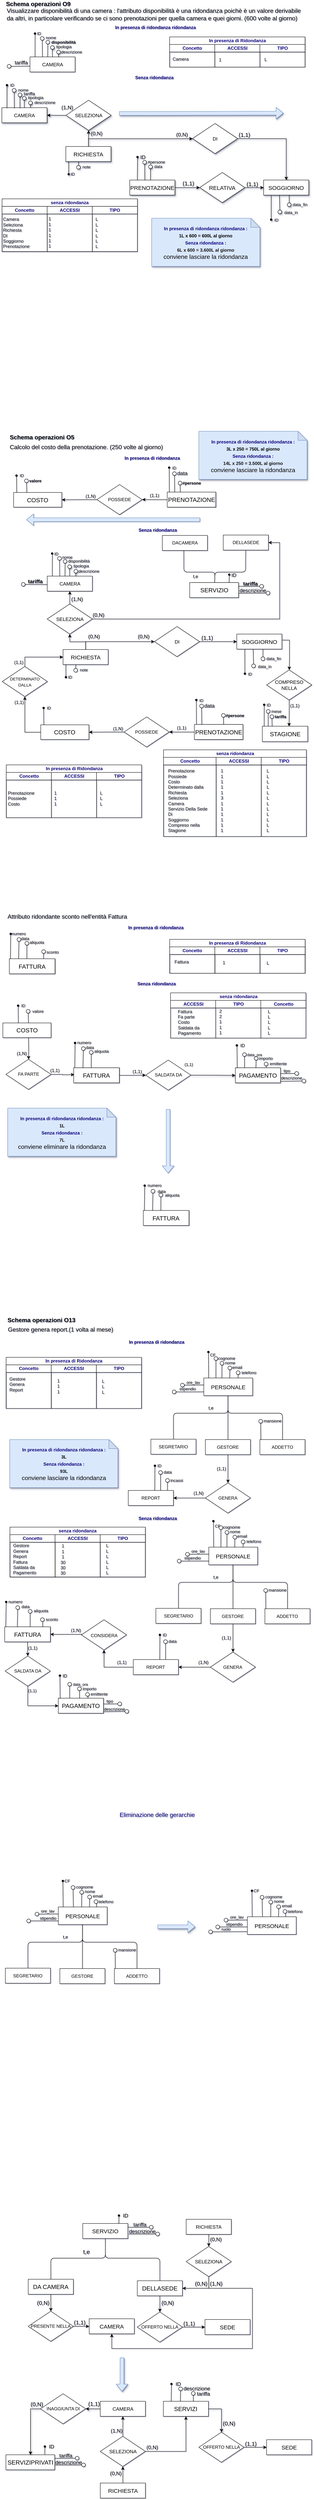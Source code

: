 <mxfile version="20.8.23" type="google"><diagram id="C5RBs43oDa-KdzZeNtuy" name="Page-1"><mxGraphModel grid="1" page="1" gridSize="10" guides="1" tooltips="1" connect="1" arrows="1" fold="1" pageScale="1" pageWidth="827" pageHeight="1169" math="0" shadow="1"><root><mxCell id="WIyWlLk6GJQsqaUBKTNV-0"/><mxCell id="WIyWlLk6GJQsqaUBKTNV-1" parent="WIyWlLk6GJQsqaUBKTNV-0"/><mxCell id="w76kKO-wOGcKT_lirge_-108" value="&lt;b&gt;Schema operazioni O5&lt;/b&gt;" style="text;strokeColor=none;align=left;fillColor=none;html=1;verticalAlign=middle;whiteSpace=wrap;rounded=0;fontSize=16;" vertex="1" parent="WIyWlLk6GJQsqaUBKTNV-1"><mxGeometry x="846.45" y="-1131" width="640" height="20" as="geometry"/></mxCell><mxCell id="w76kKO-wOGcKT_lirge_-109" value="&lt;p style=&quot;&quot; dir=&quot;ltr&quot; class=&quot;selectable-text copyable-text iq0m558w&quot;&gt;Calcolo del costo della prenotazione. (250 volte al giorno)&lt;br&gt;&lt;/p&gt;" style="text;strokeColor=none;align=left;fillColor=none;html=1;verticalAlign=middle;whiteSpace=wrap;rounded=0;fontSize=16;" vertex="1" parent="WIyWlLk6GJQsqaUBKTNV-1"><mxGeometry x="846.45" y="-1111" width="467" height="31" as="geometry"/></mxCell><mxCell id="w76kKO-wOGcKT_lirge_-111" style="edgeStyle=orthogonalEdgeStyle;rounded=0;orthogonalLoop=1;jettySize=auto;html=1;entryX=1;entryY=0.5;entryDx=0;entryDy=0;fontSize=12;labelBackgroundColor=none;fontColor=default;" edge="1" parent="WIyWlLk6GJQsqaUBKTNV-1" source="w76kKO-wOGcKT_lirge_-113" target="w76kKO-wOGcKT_lirge_-117"><mxGeometry relative="1" as="geometry"/></mxCell><mxCell id="w76kKO-wOGcKT_lirge_-113" value="&lt;font style=&quot;font-size: 12px;&quot;&gt;PRENOTAZIONE&lt;/font&gt;" style="rounded=0;whiteSpace=wrap;html=1;fontSize=12;labelBackgroundColor=none;" vertex="1" parent="WIyWlLk6GJQsqaUBKTNV-1"><mxGeometry x="1348" y="-358.31" width="120" height="40" as="geometry"/></mxCell><mxCell id="w76kKO-wOGcKT_lirge_-116" style="edgeStyle=orthogonalEdgeStyle;rounded=0;orthogonalLoop=1;jettySize=auto;html=1;fontSize=12;labelBackgroundColor=none;fontColor=default;entryX=1;entryY=0.5;entryDx=0;entryDy=0;" edge="1" parent="WIyWlLk6GJQsqaUBKTNV-1" source="w76kKO-wOGcKT_lirge_-117" target="w76kKO-wOGcKT_lirge_-128"><mxGeometry relative="1" as="geometry"><mxPoint x="1119.5" y="-338.31" as="targetPoint"/></mxGeometry></mxCell><mxCell id="w76kKO-wOGcKT_lirge_-117" value="POSSIEDE" style="rhombus;whiteSpace=wrap;html=1;fontSize=12;labelBackgroundColor=none;" vertex="1" parent="WIyWlLk6GJQsqaUBKTNV-1"><mxGeometry x="1152" y="-378.31" width="120" height="80" as="geometry"/></mxCell><mxCell id="w76kKO-wOGcKT_lirge_-118" style="edgeStyle=orthogonalEdgeStyle;rounded=0;orthogonalLoop=1;jettySize=auto;html=1;entryX=0.5;entryY=1;entryDx=0;entryDy=0;fontSize=12;labelBackgroundColor=none;fontColor=default;exitX=0;exitY=0.5;exitDx=0;exitDy=0;" edge="1" parent="WIyWlLk6GJQsqaUBKTNV-1" source="w76kKO-wOGcKT_lirge_-128" target="w76kKO-wOGcKT_lirge_-224"><mxGeometry relative="1" as="geometry"><mxPoint x="999.5" y="-263.31" as="sourcePoint"/><mxPoint x="880.34" y="-415.31" as="targetPoint"/></mxGeometry></mxCell><mxCell id="w76kKO-wOGcKT_lirge_-119" value="STAGIONE" style="rounded=0;whiteSpace=wrap;html=1;fontSize=12;labelBackgroundColor=none;" vertex="1" parent="WIyWlLk6GJQsqaUBKTNV-1"><mxGeometry x="1520.28" y="-353" width="120" height="40" as="geometry"/></mxCell><mxCell id="w76kKO-wOGcKT_lirge_-120" value="(1,1)" style="text;html=1;strokeColor=none;fillColor=none;align=center;verticalAlign=middle;whiteSpace=wrap;rounded=0;fontSize=12;labelBackgroundColor=none;" vertex="1" parent="WIyWlLk6GJQsqaUBKTNV-1"><mxGeometry x="1576" y="-423.07" width="60" height="30" as="geometry"/></mxCell><mxCell id="w76kKO-wOGcKT_lirge_-124" value="(1,N)" style="text;html=1;strokeColor=none;fillColor=none;align=center;verticalAlign=middle;whiteSpace=wrap;rounded=0;fontSize=12;labelBackgroundColor=none;" vertex="1" parent="WIyWlLk6GJQsqaUBKTNV-1"><mxGeometry x="1105.5" y="-362.31" width="60" height="30" as="geometry"/></mxCell><mxCell id="w76kKO-wOGcKT_lirge_-125" value="(1,1)" style="text;html=1;strokeColor=none;fillColor=none;align=center;verticalAlign=middle;whiteSpace=wrap;rounded=0;fontSize=12;labelBackgroundColor=none;" vertex="1" parent="WIyWlLk6GJQsqaUBKTNV-1"><mxGeometry x="1275" y="-364" width="60" height="30" as="geometry"/></mxCell><mxCell id="w76kKO-wOGcKT_lirge_-126" value="(1,1)" style="text;html=1;strokeColor=none;fillColor=none;align=center;verticalAlign=middle;whiteSpace=wrap;rounded=0;fontSize=12;labelBackgroundColor=none;" vertex="1" parent="WIyWlLk6GJQsqaUBKTNV-1"><mxGeometry x="843.38" y="-432.19" width="60" height="30" as="geometry"/></mxCell><mxCell id="w76kKO-wOGcKT_lirge_-128" value="COSTO" style="rounded=0;whiteSpace=wrap;html=1;fontSize=16;labelBackgroundColor=none;" vertex="1" parent="WIyWlLk6GJQsqaUBKTNV-1"><mxGeometry x="930.34" y="-357.31" width="128.16" height="39" as="geometry"/></mxCell><mxCell id="w76kKO-wOGcKT_lirge_-129" value="" style="shape=waypoint;size=6;pointerEvents=1;points=[];fillColor=none;resizable=0;rotatable=0;perimeter=centerPerimeter;snapToPoint=1;fontSize=11;labelBackgroundColor=none;" vertex="1" parent="WIyWlLk6GJQsqaUBKTNV-1"><mxGeometry x="927.94" y="-412.19" width="20" height="20" as="geometry"/></mxCell><mxCell id="w76kKO-wOGcKT_lirge_-130" value="" style="endArrow=none;html=1;rounded=0;exitX=0.321;exitY=0.009;exitDx=0;exitDy=0;exitPerimeter=0;labelBackgroundColor=none;fontColor=default;" edge="1" parent="WIyWlLk6GJQsqaUBKTNV-1"><mxGeometry width="50" height="50" relative="1" as="geometry"><mxPoint x="938.479" y="-356.959" as="sourcePoint"/><mxPoint x="937.94" y="-403.19" as="targetPoint"/></mxGeometry></mxCell><mxCell id="w76kKO-wOGcKT_lirge_-131" value="ID" style="text;html=1;strokeColor=none;fillColor=none;align=center;verticalAlign=middle;whiteSpace=wrap;rounded=0;fontSize=11;labelBackgroundColor=none;" vertex="1" parent="WIyWlLk6GJQsqaUBKTNV-1"><mxGeometry x="922.06" y="-417.19" width="60" height="30" as="geometry"/></mxCell><mxCell id="w76kKO-wOGcKT_lirge_-135" value="PRENOTAZIONE" style="rounded=0;whiteSpace=wrap;html=1;fontSize=16;labelBackgroundColor=none;" vertex="1" parent="WIyWlLk6GJQsqaUBKTNV-1"><mxGeometry x="1338.84" y="-358.31" width="129.16" height="40" as="geometry"/></mxCell><mxCell id="w76kKO-wOGcKT_lirge_-136" value="" style="shape=waypoint;size=6;pointerEvents=1;points=[];fillColor=none;resizable=0;rotatable=0;perimeter=centerPerimeter;snapToPoint=1;fontSize=16;labelBackgroundColor=none;" vertex="1" parent="WIyWlLk6GJQsqaUBKTNV-1"><mxGeometry x="1334" y="-433.31" width="20" height="20" as="geometry"/></mxCell><mxCell id="w76kKO-wOGcKT_lirge_-137" value="" style="endArrow=none;html=1;rounded=0;entryX=0.568;entryY=0.669;entryDx=0;entryDy=0;entryPerimeter=0;exitX=0.042;exitY=0;exitDx=0;exitDy=0;exitPerimeter=0;labelBackgroundColor=none;fontColor=default;" edge="1" parent="WIyWlLk6GJQsqaUBKTNV-1" source="w76kKO-wOGcKT_lirge_-135" target="w76kKO-wOGcKT_lirge_-136"><mxGeometry width="50" height="50" relative="1" as="geometry"><mxPoint x="1340" y="-389.31" as="sourcePoint"/><mxPoint x="1340" y="-429.31" as="targetPoint"/></mxGeometry></mxCell><mxCell id="w76kKO-wOGcKT_lirge_-138" value="" style="ellipse;whiteSpace=wrap;html=1;fontSize=16;labelBackgroundColor=none;" vertex="1" parent="WIyWlLk6GJQsqaUBKTNV-1"><mxGeometry x="1353.0" y="-412.31" width="10" height="10" as="geometry"/></mxCell><mxCell id="w76kKO-wOGcKT_lirge_-139" value="" style="endArrow=none;html=1;rounded=0;fontSize=12;startSize=8;endSize=8;curved=1;exitX=0.153;exitY=0.001;exitDx=0;exitDy=0;exitPerimeter=0;labelBackgroundColor=none;fontColor=default;" edge="1" parent="WIyWlLk6GJQsqaUBKTNV-1" source="w76kKO-wOGcKT_lirge_-135" target="w76kKO-wOGcKT_lirge_-138"><mxGeometry width="50" height="50" relative="1" as="geometry"><mxPoint x="1345.004" y="-358.31" as="sourcePoint"/><mxPoint x="1354.94" y="-398.31" as="targetPoint"/><Array as="points"/></mxGeometry></mxCell><mxCell id="w76kKO-wOGcKT_lirge_-140" value="" style="ellipse;whiteSpace=wrap;html=1;fontSize=16;labelBackgroundColor=none;" vertex="1" parent="WIyWlLk6GJQsqaUBKTNV-1"><mxGeometry x="1411" y="-387.31" width="10" height="10" as="geometry"/></mxCell><mxCell id="w76kKO-wOGcKT_lirge_-141" value="" style="endArrow=none;html=1;rounded=0;fontSize=12;startSize=8;endSize=8;curved=1;exitX=0.601;exitY=0.008;exitDx=0;exitDy=0;exitPerimeter=0;labelBackgroundColor=none;fontColor=default;" edge="1" parent="WIyWlLk6GJQsqaUBKTNV-1" source="w76kKO-wOGcKT_lirge_-135" target="w76kKO-wOGcKT_lirge_-140"><mxGeometry width="50" height="50" relative="1" as="geometry"><mxPoint x="1373.34" y="-358.31" as="sourcePoint"/><mxPoint x="1384.95" y="-388.31" as="targetPoint"/></mxGeometry></mxCell><mxCell id="w76kKO-wOGcKT_lirge_-142" value="data" style="text;html=1;strokeColor=none;fillColor=none;align=center;verticalAlign=middle;whiteSpace=wrap;rounded=0;fontSize=14;labelBackgroundColor=none;" vertex="1" parent="WIyWlLk6GJQsqaUBKTNV-1"><mxGeometry x="1348.94" y="-423.31" width="60" height="30" as="geometry"/></mxCell><mxCell id="w76kKO-wOGcKT_lirge_-143" value="&lt;font style=&quot;font-size: 11px;&quot;&gt;&lt;b&gt;#persone&lt;/b&gt;&lt;/font&gt;" style="text;html=1;strokeColor=none;fillColor=none;align=center;verticalAlign=middle;whiteSpace=wrap;rounded=0;fontSize=14;labelBackgroundColor=none;" vertex="1" parent="WIyWlLk6GJQsqaUBKTNV-1"><mxGeometry x="1417.0" y="-398.31" width="60" height="30" as="geometry"/></mxCell><mxCell id="w76kKO-wOGcKT_lirge_-144" value="STAGIONE" style="rounded=0;whiteSpace=wrap;html=1;fontSize=16;labelBackgroundColor=none;" vertex="1" parent="WIyWlLk6GJQsqaUBKTNV-1"><mxGeometry x="1519.5" y="-353.62" width="121" height="41" as="geometry"/></mxCell><mxCell id="w76kKO-wOGcKT_lirge_-145" value="" style="shape=waypoint;size=6;pointerEvents=1;points=[];fillColor=none;resizable=0;rotatable=0;perimeter=centerPerimeter;snapToPoint=1;fontSize=16;labelBackgroundColor=none;" vertex="1" parent="WIyWlLk6GJQsqaUBKTNV-1"><mxGeometry x="1514.5" y="-420.62" width="20" height="20" as="geometry"/></mxCell><mxCell id="w76kKO-wOGcKT_lirge_-146" value="" style="endArrow=none;html=1;rounded=0;entryX=0.539;entryY=0.655;entryDx=0;entryDy=0;entryPerimeter=0;exitX=0.04;exitY=-0.003;exitDx=0;exitDy=0;exitPerimeter=0;labelBackgroundColor=none;fontColor=default;" edge="1" parent="WIyWlLk6GJQsqaUBKTNV-1" source="w76kKO-wOGcKT_lirge_-144" target="w76kKO-wOGcKT_lirge_-145"><mxGeometry width="50" height="50" relative="1" as="geometry"><mxPoint x="1520.5" y="-373.62" as="sourcePoint"/><mxPoint x="1570.5" y="-423.62" as="targetPoint"/></mxGeometry></mxCell><mxCell id="w76kKO-wOGcKT_lirge_-147" value="" style="ellipse;whiteSpace=wrap;html=1;fontSize=11;labelBackgroundColor=none;" vertex="1" parent="WIyWlLk6GJQsqaUBKTNV-1"><mxGeometry x="1530" y="-398" width="10" height="10" as="geometry"/></mxCell><mxCell id="w76kKO-wOGcKT_lirge_-148" value="" style="endArrow=none;html=1;rounded=0;fontSize=12;startSize=8;endSize=8;curved=1;labelBackgroundColor=none;fontColor=default;exitX=0.128;exitY=-0.008;exitDx=0;exitDy=0;exitPerimeter=0;" edge="1" parent="WIyWlLk6GJQsqaUBKTNV-1" source="w76kKO-wOGcKT_lirge_-144" target="w76kKO-wOGcKT_lirge_-147"><mxGeometry width="50" height="50" relative="1" as="geometry"><mxPoint x="1534.9" y="-357.12" as="sourcePoint"/><mxPoint x="1566.94" y="-393.62" as="targetPoint"/></mxGeometry></mxCell><mxCell id="w76kKO-wOGcKT_lirge_-149" value="" style="ellipse;whiteSpace=wrap;html=1;fontSize=11;labelBackgroundColor=none;" vertex="1" parent="WIyWlLk6GJQsqaUBKTNV-1"><mxGeometry x="1540" y="-384" width="10" height="10" as="geometry"/></mxCell><mxCell id="w76kKO-wOGcKT_lirge_-150" value="" style="endArrow=none;html=1;rounded=0;fontSize=12;startSize=8;endSize=8;curved=1;exitX=0.215;exitY=0.007;exitDx=0;exitDy=0;exitPerimeter=0;labelBackgroundColor=none;fontColor=default;" edge="1" parent="WIyWlLk6GJQsqaUBKTNV-1" source="w76kKO-wOGcKT_lirge_-144" target="w76kKO-wOGcKT_lirge_-149"><mxGeometry width="50" height="50" relative="1" as="geometry"><mxPoint x="1585.34" y="-353.62" as="sourcePoint"/><mxPoint x="1596.95" y="-383.62" as="targetPoint"/></mxGeometry></mxCell><mxCell id="w76kKO-wOGcKT_lirge_-151" value="mese" style="text;html=1;strokeColor=none;fillColor=none;align=center;verticalAlign=middle;whiteSpace=wrap;rounded=0;fontSize=11;labelBackgroundColor=none;" vertex="1" parent="WIyWlLk6GJQsqaUBKTNV-1"><mxGeometry x="1526.62" y="-408" width="60" height="30" as="geometry"/></mxCell><mxCell id="w76kKO-wOGcKT_lirge_-152" value="&lt;b&gt;tariffa&lt;/b&gt;" style="text;html=1;strokeColor=none;fillColor=none;align=center;verticalAlign=middle;whiteSpace=wrap;rounded=0;fontSize=11;labelBackgroundColor=none;" vertex="1" parent="WIyWlLk6GJQsqaUBKTNV-1"><mxGeometry x="1537.62" y="-394" width="60" height="30" as="geometry"/></mxCell><mxCell id="w76kKO-wOGcKT_lirge_-154" style="edgeStyle=orthogonalEdgeStyle;rounded=0;orthogonalLoop=1;jettySize=auto;html=1;exitX=0.5;exitY=1;exitDx=0;exitDy=0;entryX=0.587;entryY=0.003;entryDx=0;entryDy=0;entryPerimeter=0;" edge="1" parent="WIyWlLk6GJQsqaUBKTNV-1" source="w76kKO-wOGcKT_lirge_-228" target="w76kKO-wOGcKT_lirge_-144"><mxGeometry relative="1" as="geometry"><mxPoint x="1576.9" y="-412.12" as="sourcePoint"/></mxGeometry></mxCell><mxCell id="w76kKO-wOGcKT_lirge_-230" style="edgeStyle=orthogonalEdgeStyle;rounded=0;orthogonalLoop=1;jettySize=auto;html=1;elbow=vertical;exitX=1.008;exitY=0.398;exitDx=0;exitDy=0;exitPerimeter=0;" edge="1" parent="WIyWlLk6GJQsqaUBKTNV-1" source="w76kKO-wOGcKT_lirge_-155" target="w76kKO-wOGcKT_lirge_-228"><mxGeometry relative="1" as="geometry"/></mxCell><mxCell id="w76kKO-wOGcKT_lirge_-155" value="SOGGIORNO" style="rounded=0;whiteSpace=wrap;html=1;fontSize=15;" vertex="1" parent="WIyWlLk6GJQsqaUBKTNV-1"><mxGeometry x="1451.66" y="-598.19" width="120" height="40" as="geometry"/></mxCell><mxCell id="w76kKO-wOGcKT_lirge_-156" style="edgeStyle=orthogonalEdgeStyle;rounded=0;orthogonalLoop=1;jettySize=auto;html=1;entryX=0.5;entryY=1;entryDx=0;entryDy=0;" edge="1" parent="WIyWlLk6GJQsqaUBKTNV-1" source="w76kKO-wOGcKT_lirge_-158" target="w76kKO-wOGcKT_lirge_-161"><mxGeometry relative="1" as="geometry"/></mxCell><mxCell id="w76kKO-wOGcKT_lirge_-157" style="edgeStyle=orthogonalEdgeStyle;rounded=0;orthogonalLoop=1;jettySize=auto;html=1;fontSize=11;exitX=0.5;exitY=0;exitDx=0;exitDy=0;" edge="1" parent="WIyWlLk6GJQsqaUBKTNV-1" source="w76kKO-wOGcKT_lirge_-158" target="w76kKO-wOGcKT_lirge_-167"><mxGeometry relative="1" as="geometry"/></mxCell><mxCell id="w76kKO-wOGcKT_lirge_-158" value="RICHIESTA" style="rounded=0;whiteSpace=wrap;html=1;fontSize=15;" vertex="1" parent="WIyWlLk6GJQsqaUBKTNV-1"><mxGeometry x="989.66" y="-557.19" width="120" height="40" as="geometry"/></mxCell><mxCell id="w76kKO-wOGcKT_lirge_-159" style="edgeStyle=orthogonalEdgeStyle;rounded=0;orthogonalLoop=1;jettySize=auto;html=1;entryX=0.5;entryY=1;entryDx=0;entryDy=0;fontSize=13;" edge="1" parent="WIyWlLk6GJQsqaUBKTNV-1" source="w76kKO-wOGcKT_lirge_-161" target="w76kKO-wOGcKT_lirge_-162"><mxGeometry relative="1" as="geometry"/></mxCell><mxCell id="w76kKO-wOGcKT_lirge_-160" style="edgeStyle=orthogonalEdgeStyle;rounded=0;orthogonalLoop=1;jettySize=auto;html=1;fontSize=11;entryX=1;entryY=0.5;entryDx=0;entryDy=0;" edge="1" parent="WIyWlLk6GJQsqaUBKTNV-1" source="w76kKO-wOGcKT_lirge_-161" target="w76kKO-wOGcKT_lirge_-191"><mxGeometry relative="1" as="geometry"><mxPoint x="1375.66" y="-689.69" as="targetPoint"/><Array as="points"><mxPoint x="1565.66" y="-637.69"/><mxPoint x="1565.66" y="-840.69"/></Array></mxGeometry></mxCell><mxCell id="w76kKO-wOGcKT_lirge_-161" value="SELEZIONA" style="rhombus;whiteSpace=wrap;html=1;fontSize=13;" vertex="1" parent="WIyWlLk6GJQsqaUBKTNV-1"><mxGeometry x="947.6" y="-678.19" width="120" height="80" as="geometry"/></mxCell><mxCell id="w76kKO-wOGcKT_lirge_-162" value="CAMERA" style="rounded=0;whiteSpace=wrap;html=1;fontSize=13;" vertex="1" parent="WIyWlLk6GJQsqaUBKTNV-1"><mxGeometry x="947.6" y="-752" width="120" height="40" as="geometry"/></mxCell><mxCell id="w76kKO-wOGcKT_lirge_-163" value="(0,N)" style="text;html=1;strokeColor=none;fillColor=none;align=center;verticalAlign=middle;whiteSpace=wrap;rounded=0;fontSize=14;" vertex="1" parent="WIyWlLk6GJQsqaUBKTNV-1"><mxGeometry x="1053.66" y="-663.69" width="60" height="30" as="geometry"/></mxCell><mxCell id="w76kKO-wOGcKT_lirge_-164" value="(1,N)" style="text;html=1;strokeColor=none;fillColor=none;align=center;verticalAlign=middle;whiteSpace=wrap;rounded=0;fontSize=14;" vertex="1" parent="WIyWlLk6GJQsqaUBKTNV-1"><mxGeometry x="996.66" y="-705.69" width="60" height="30" as="geometry"/></mxCell><mxCell id="w76kKO-wOGcKT_lirge_-165" value="(0,N)" style="text;html=1;strokeColor=none;fillColor=none;align=center;verticalAlign=middle;whiteSpace=wrap;rounded=0;fontSize=14;" vertex="1" parent="WIyWlLk6GJQsqaUBKTNV-1"><mxGeometry x="1041.66" y="-607.19" width="60" height="30" as="geometry"/></mxCell><mxCell id="w76kKO-wOGcKT_lirge_-229" style="edgeStyle=orthogonalEdgeStyle;rounded=0;orthogonalLoop=1;jettySize=auto;html=1;entryX=0;entryY=0.5;entryDx=0;entryDy=0;elbow=vertical;" edge="1" parent="WIyWlLk6GJQsqaUBKTNV-1" source="w76kKO-wOGcKT_lirge_-167" target="w76kKO-wOGcKT_lirge_-155"><mxGeometry relative="1" as="geometry"/></mxCell><mxCell id="w76kKO-wOGcKT_lirge_-167" value="DI" style="rhombus;whiteSpace=wrap;html=1;fontSize=13;" vertex="1" parent="WIyWlLk6GJQsqaUBKTNV-1"><mxGeometry x="1232.66" y="-618.19" width="120" height="80" as="geometry"/></mxCell><mxCell id="w76kKO-wOGcKT_lirge_-168" value="(0,N)" style="text;html=1;strokeColor=none;fillColor=none;align=center;verticalAlign=middle;whiteSpace=wrap;rounded=0;fontSize=14;" vertex="1" parent="WIyWlLk6GJQsqaUBKTNV-1"><mxGeometry x="1173.66" y="-607.19" width="60" height="30" as="geometry"/></mxCell><mxCell id="w76kKO-wOGcKT_lirge_-169" value="(1,1)" style="text;html=1;strokeColor=none;fillColor=none;align=center;verticalAlign=middle;whiteSpace=wrap;rounded=0;fontSize=15;" vertex="1" parent="WIyWlLk6GJQsqaUBKTNV-1"><mxGeometry x="1343" y="-604.19" width="60" height="30" as="geometry"/></mxCell><mxCell id="w76kKO-wOGcKT_lirge_-170" value="data_in" style="text;html=1;strokeColor=none;fillColor=none;align=center;verticalAlign=middle;whiteSpace=wrap;rounded=0;fontSize=11;labelBackgroundColor=none;" vertex="1" parent="WIyWlLk6GJQsqaUBKTNV-1"><mxGeometry x="1496.16" y="-526.69" width="60" height="30" as="geometry"/></mxCell><mxCell id="w76kKO-wOGcKT_lirge_-171" value="data_fin" style="text;html=1;strokeColor=none;fillColor=none;align=center;verticalAlign=middle;whiteSpace=wrap;rounded=0;fontSize=11;labelBackgroundColor=none;" vertex="1" parent="WIyWlLk6GJQsqaUBKTNV-1"><mxGeometry x="1522.6" y="-548.19" width="53.56" height="30" as="geometry"/></mxCell><mxCell id="w76kKO-wOGcKT_lirge_-172" value="" style="shape=waypoint;size=6;pointerEvents=1;points=[];fillColor=none;resizable=0;rotatable=0;perimeter=centerPerimeter;snapToPoint=1;fontSize=16;labelBackgroundColor=none;" vertex="1" parent="WIyWlLk6GJQsqaUBKTNV-1"><mxGeometry x="1463.16" y="-503.07" width="20" height="20" as="geometry"/></mxCell><mxCell id="w76kKO-wOGcKT_lirge_-173" value="" style="endArrow=none;html=1;rounded=0;entryX=0.568;entryY=0.669;entryDx=0;entryDy=0;entryPerimeter=0;exitX=0.177;exitY=1.002;exitDx=0;exitDy=0;exitPerimeter=0;labelBackgroundColor=none;fontColor=default;" edge="1" parent="WIyWlLk6GJQsqaUBKTNV-1" source="w76kKO-wOGcKT_lirge_-155" target="w76kKO-wOGcKT_lirge_-172"><mxGeometry width="50" height="50" relative="1" as="geometry"><mxPoint x="1473.16" y="-557.19" as="sourcePoint"/><mxPoint x="1473.16" y="-514.07" as="targetPoint"/></mxGeometry></mxCell><mxCell id="w76kKO-wOGcKT_lirge_-174" value="&lt;font style=&quot;font-size: 11px;&quot;&gt;ID&lt;/font&gt;" style="text;html=1;strokeColor=none;fillColor=none;align=center;verticalAlign=middle;whiteSpace=wrap;rounded=0;fontSize=14;labelBackgroundColor=none;" vertex="1" parent="WIyWlLk6GJQsqaUBKTNV-1"><mxGeometry x="1457.16" y="-508.19" width="60" height="30" as="geometry"/></mxCell><mxCell id="w76kKO-wOGcKT_lirge_-175" value="" style="ellipse;whiteSpace=wrap;html=1;fontSize=16;labelBackgroundColor=none;" vertex="1" parent="WIyWlLk6GJQsqaUBKTNV-1"><mxGeometry x="1491.16" y="-518.69" width="10" height="10" as="geometry"/></mxCell><mxCell id="w76kKO-wOGcKT_lirge_-176" value="" style="endArrow=none;html=1;rounded=0;fontSize=12;startSize=8;endSize=8;curved=1;exitX=0.379;exitY=1.009;exitDx=0;exitDy=0;exitPerimeter=0;labelBackgroundColor=none;fontColor=default;" edge="1" parent="WIyWlLk6GJQsqaUBKTNV-1" target="w76kKO-wOGcKT_lirge_-175"><mxGeometry width="50" height="50" relative="1" as="geometry"><mxPoint x="1495.16" y="-558.19" as="sourcePoint"/><mxPoint x="1481.1" y="-484.07" as="targetPoint"/><Array as="points"/></mxGeometry></mxCell><mxCell id="w76kKO-wOGcKT_lirge_-177" value="" style="ellipse;whiteSpace=wrap;html=1;fontSize=16;labelBackgroundColor=none;" vertex="1" parent="WIyWlLk6GJQsqaUBKTNV-1"><mxGeometry x="1516.16" y="-537.69" width="10" height="10" as="geometry"/></mxCell><mxCell id="w76kKO-wOGcKT_lirge_-178" value="" style="endArrow=none;html=1;rounded=0;fontSize=12;startSize=8;endSize=8;curved=1;exitX=0.631;exitY=0.992;exitDx=0;exitDy=0;exitPerimeter=0;labelBackgroundColor=none;fontColor=default;" edge="1" parent="WIyWlLk6GJQsqaUBKTNV-1" target="w76kKO-wOGcKT_lirge_-177"><mxGeometry width="50" height="50" relative="1" as="geometry"><mxPoint x="1521.16" y="-558.19" as="sourcePoint"/><mxPoint x="1506.11" y="-473.07" as="targetPoint"/></mxGeometry></mxCell><mxCell id="w76kKO-wOGcKT_lirge_-179" value="SERVIZIO" style="rounded=0;whiteSpace=wrap;html=1;fontSize=12;labelBackgroundColor=none;" vertex="1" parent="WIyWlLk6GJQsqaUBKTNV-1"><mxGeometry x="1332.66" y="-735" width="120" height="40" as="geometry"/></mxCell><mxCell id="w76kKO-wOGcKT_lirge_-180" value="SERVIZIO" style="rounded=0;whiteSpace=wrap;html=1;fontSize=16;labelBackgroundColor=none;" vertex="1" parent="WIyWlLk6GJQsqaUBKTNV-1"><mxGeometry x="1326.5" y="-734.88" width="130" height="40" as="geometry"/></mxCell><mxCell id="w76kKO-wOGcKT_lirge_-181" value="" style="shape=waypoint;size=6;pointerEvents=1;points=[];fillColor=none;resizable=0;rotatable=0;perimeter=centerPerimeter;snapToPoint=1;fontSize=16;labelBackgroundColor=none;" vertex="1" parent="WIyWlLk6GJQsqaUBKTNV-1"><mxGeometry x="1421.66" y="-766" width="20" height="20" as="geometry"/></mxCell><mxCell id="w76kKO-wOGcKT_lirge_-182" value="" style="endArrow=none;html=1;rounded=0;exitX=0.804;exitY=0.003;exitDx=0;exitDy=0;exitPerimeter=0;labelBackgroundColor=none;fontColor=default;" edge="1" parent="WIyWlLk6GJQsqaUBKTNV-1" source="w76kKO-wOGcKT_lirge_-180" target="w76kKO-wOGcKT_lirge_-181"><mxGeometry width="50" height="50" relative="1" as="geometry"><mxPoint x="1431.5" y="-746" as="sourcePoint"/><mxPoint x="1428.66" y="-782.88" as="targetPoint"/></mxGeometry></mxCell><mxCell id="w76kKO-wOGcKT_lirge_-183" value="" style="ellipse;whiteSpace=wrap;html=1;fontSize=16;labelBackgroundColor=none;" vertex="1" parent="WIyWlLk6GJQsqaUBKTNV-1"><mxGeometry x="1512.66" y="-730" width="10" height="10" as="geometry"/></mxCell><mxCell id="w76kKO-wOGcKT_lirge_-184" value="" style="endArrow=none;html=1;rounded=0;fontSize=12;startSize=8;endSize=8;curved=1;exitX=1;exitY=0.25;exitDx=0;exitDy=0;labelBackgroundColor=none;fontColor=default;" edge="1" parent="WIyWlLk6GJQsqaUBKTNV-1" source="w76kKO-wOGcKT_lirge_-180" target="w76kKO-wOGcKT_lirge_-183"><mxGeometry width="50" height="50" relative="1" as="geometry"><mxPoint x="1458.724" y="-717.88" as="sourcePoint"/><mxPoint x="1468.66" y="-757.88" as="targetPoint"/></mxGeometry></mxCell><mxCell id="w76kKO-wOGcKT_lirge_-185" value="" style="ellipse;whiteSpace=wrap;html=1;fontSize=16;labelBackgroundColor=none;" vertex="1" parent="WIyWlLk6GJQsqaUBKTNV-1"><mxGeometry x="1529.66" y="-712" width="10" height="10" as="geometry"/></mxCell><mxCell id="w76kKO-wOGcKT_lirge_-186" value="" style="endArrow=none;html=1;rounded=0;fontSize=12;startSize=8;endSize=8;curved=1;exitX=1.004;exitY=0.706;exitDx=0;exitDy=0;exitPerimeter=0;labelBackgroundColor=none;fontColor=default;" edge="1" parent="WIyWlLk6GJQsqaUBKTNV-1" source="w76kKO-wOGcKT_lirge_-180" target="w76kKO-wOGcKT_lirge_-185"><mxGeometry width="50" height="50" relative="1" as="geometry"><mxPoint x="1487.06" y="-717.88" as="sourcePoint"/><mxPoint x="1498.67" y="-747.88" as="targetPoint"/></mxGeometry></mxCell><mxCell id="w76kKO-wOGcKT_lirge_-187" value="descrizione" style="text;html=1;strokeColor=none;fillColor=none;align=center;verticalAlign=middle;whiteSpace=wrap;rounded=0;fontSize=14;labelBackgroundColor=none;" vertex="1" parent="WIyWlLk6GJQsqaUBKTNV-1"><mxGeometry x="1447.94" y="-729" width="93.44" height="30" as="geometry"/></mxCell><mxCell id="w76kKO-wOGcKT_lirge_-188" value="&lt;b&gt;tariffa&lt;/b&gt;" style="text;html=1;strokeColor=none;fillColor=none;align=center;verticalAlign=middle;whiteSpace=wrap;rounded=0;fontSize=14;labelBackgroundColor=none;" vertex="1" parent="WIyWlLk6GJQsqaUBKTNV-1"><mxGeometry x="1457.66" y="-747" width="60" height="30" as="geometry"/></mxCell><mxCell id="w76kKO-wOGcKT_lirge_-189" value="ID" style="text;html=1;strokeColor=none;fillColor=none;align=center;verticalAlign=middle;whiteSpace=wrap;rounded=0;fontSize=13;labelBackgroundColor=none;" vertex="1" parent="WIyWlLk6GJQsqaUBKTNV-1"><mxGeometry x="1413.66" y="-770" width="60" height="30" as="geometry"/></mxCell><mxCell id="w76kKO-wOGcKT_lirge_-190" value="" style="shape=curlyBracket;whiteSpace=wrap;html=1;rounded=1;flipH=1;labelPosition=right;verticalLabelPosition=middle;align=left;verticalAlign=middle;fontSize=12;rotation=90;size=0.377;labelBackgroundColor=none;" vertex="1" parent="WIyWlLk6GJQsqaUBKTNV-1"><mxGeometry x="1364.16" y="-852" width="57.68" height="164.31" as="geometry"/></mxCell><mxCell id="w76kKO-wOGcKT_lirge_-191" value="DELLASEDE" style="rounded=0;whiteSpace=wrap;html=1;fontSize=12;labelBackgroundColor=none;" vertex="1" parent="WIyWlLk6GJQsqaUBKTNV-1"><mxGeometry x="1415.66" y="-861" width="120" height="40" as="geometry"/></mxCell><mxCell id="w76kKO-wOGcKT_lirge_-193" value="DACAMERA" style="rounded=0;whiteSpace=wrap;html=1;fontSize=12;labelBackgroundColor=none;" vertex="1" parent="WIyWlLk6GJQsqaUBKTNV-1"><mxGeometry x="1253.66" y="-860" width="120" height="40" as="geometry"/></mxCell><mxCell id="w76kKO-wOGcKT_lirge_-194" value="" style="endArrow=none;html=1;rounded=0;fontSize=12;startSize=8;endSize=8;curved=1;exitX=0.5;exitY=1;exitDx=0;exitDy=0;entryX=1;entryY=0;entryDx=0;entryDy=0;entryPerimeter=0;labelBackgroundColor=none;fontColor=default;" edge="1" parent="WIyWlLk6GJQsqaUBKTNV-1" source="w76kKO-wOGcKT_lirge_-191" target="w76kKO-wOGcKT_lirge_-190"><mxGeometry width="50" height="50" relative="1" as="geometry"><mxPoint x="1167" y="-886.88" as="sourcePoint"/><mxPoint x="1217" y="-936.88" as="targetPoint"/></mxGeometry></mxCell><mxCell id="w76kKO-wOGcKT_lirge_-195" value="t,e" style="text;html=1;strokeColor=none;fillColor=none;align=center;verticalAlign=middle;whiteSpace=wrap;rounded=0;fontSize=12;labelBackgroundColor=none;" vertex="1" parent="WIyWlLk6GJQsqaUBKTNV-1"><mxGeometry x="1311.66" y="-766" width="60" height="30" as="geometry"/></mxCell><mxCell id="w76kKO-wOGcKT_lirge_-196" value="" style="endArrow=none;html=1;rounded=0;fontSize=12;entryX=0.989;entryY=1;entryDx=0;entryDy=0;entryPerimeter=0;labelBackgroundColor=none;fontColor=default;exitX=0.476;exitY=1.001;exitDx=0;exitDy=0;exitPerimeter=0;" edge="1" parent="WIyWlLk6GJQsqaUBKTNV-1" source="w76kKO-wOGcKT_lirge_-193" target="w76kKO-wOGcKT_lirge_-190"><mxGeometry width="50" height="50" relative="1" as="geometry"><mxPoint x="1313.5" y="-830" as="sourcePoint"/><mxPoint x="1374" y="-996" as="targetPoint"/></mxGeometry></mxCell><mxCell id="w76kKO-wOGcKT_lirge_-197" value="" style="endArrow=none;html=1;rounded=0;entryX=0.1;entryY=0.5;entryDx=0;entryDy=0;entryPerimeter=0;" edge="1" parent="WIyWlLk6GJQsqaUBKTNV-1" source="w76kKO-wOGcKT_lirge_-180" target="w76kKO-wOGcKT_lirge_-190"><mxGeometry width="50" height="50" relative="1" as="geometry"><mxPoint x="1323.5" y="-750" as="sourcePoint"/><mxPoint x="1373.5" y="-800" as="targetPoint"/></mxGeometry></mxCell><mxCell id="w76kKO-wOGcKT_lirge_-202" value="" style="endArrow=none;html=1;rounded=0;entryX=0.062;entryY=0.998;entryDx=0;entryDy=0;entryPerimeter=0;labelBackgroundColor=none;fontColor=default;" edge="1" parent="WIyWlLk6GJQsqaUBKTNV-1" source="w76kKO-wOGcKT_lirge_-207" target="w76kKO-wOGcKT_lirge_-158"><mxGeometry width="50" height="50" relative="1" as="geometry"><mxPoint x="990.977" y="-556.8" as="sourcePoint"/><mxPoint x="991.5" y="-599.2" as="targetPoint"/></mxGeometry></mxCell><mxCell id="w76kKO-wOGcKT_lirge_-203" value="&lt;font style=&quot;font-size: 11px;&quot;&gt;ID&lt;/font&gt;" style="text;html=1;strokeColor=none;fillColor=none;align=center;verticalAlign=middle;whiteSpace=wrap;rounded=0;fontSize=14;labelBackgroundColor=none;" vertex="1" parent="WIyWlLk6GJQsqaUBKTNV-1"><mxGeometry x="992.02" y="-500.05" width="33.16" height="30" as="geometry"/></mxCell><mxCell id="w76kKO-wOGcKT_lirge_-204" value="" style="ellipse;whiteSpace=wrap;html=1;fontSize=16;labelBackgroundColor=none;" vertex="1" parent="WIyWlLk6GJQsqaUBKTNV-1"><mxGeometry x="1018.22" y="-507.08" width="10" height="10" as="geometry"/></mxCell><mxCell id="w76kKO-wOGcKT_lirge_-205" value="" style="endArrow=none;html=1;rounded=0;fontSize=12;startSize=8;endSize=8;curved=1;exitX=0.283;exitY=1.008;exitDx=0;exitDy=0;labelBackgroundColor=none;fontColor=default;exitPerimeter=0;" edge="1" parent="WIyWlLk6GJQsqaUBKTNV-1" source="w76kKO-wOGcKT_lirge_-158" target="w76kKO-wOGcKT_lirge_-204"><mxGeometry width="50" height="50" relative="1" as="geometry"><mxPoint x="1005.25" y="-557.2" as="sourcePoint"/><mxPoint x="927.16" y="-598.2" as="targetPoint"/></mxGeometry></mxCell><mxCell id="w76kKO-wOGcKT_lirge_-206" value="&lt;font style=&quot;font-size: 11px;&quot;&gt;note&lt;/font&gt;" style="text;html=1;strokeColor=none;fillColor=none;align=center;verticalAlign=middle;whiteSpace=wrap;rounded=0;fontSize=9;labelBackgroundColor=none;" vertex="1" parent="WIyWlLk6GJQsqaUBKTNV-1"><mxGeometry x="1018.51" y="-518" width="52.06" height="30" as="geometry"/></mxCell><mxCell id="w76kKO-wOGcKT_lirge_-207" value="" style="shape=waypoint;size=6;pointerEvents=1;points=[];fillColor=none;resizable=0;rotatable=0;perimeter=centerPerimeter;snapToPoint=1;fontSize=16;labelBackgroundColor=none;" vertex="1" parent="WIyWlLk6GJQsqaUBKTNV-1"><mxGeometry x="987.22" y="-493.69" width="20" height="20" as="geometry"/></mxCell><mxCell id="w76kKO-wOGcKT_lirge_-208" value="" style="shape=waypoint;size=6;pointerEvents=1;points=[];fillColor=none;resizable=0;rotatable=0;perimeter=centerPerimeter;snapToPoint=1;fontSize=11;labelBackgroundColor=none;" vertex="1" parent="WIyWlLk6GJQsqaUBKTNV-1"><mxGeometry x="950.66" y="-822" width="20" height="20" as="geometry"/></mxCell><mxCell id="w76kKO-wOGcKT_lirge_-209" value="" style="endArrow=none;html=1;rounded=0;entryX=0.591;entryY=0.569;entryDx=0;entryDy=0;entryPerimeter=0;labelBackgroundColor=none;fontColor=default;exitX=0.111;exitY=0.007;exitDx=0;exitDy=0;exitPerimeter=0;" edge="1" parent="WIyWlLk6GJQsqaUBKTNV-1" source="w76kKO-wOGcKT_lirge_-162"><mxGeometry width="50" height="50" relative="1" as="geometry"><mxPoint x="959.66" y="-747" as="sourcePoint"/><mxPoint x="961.16" y="-812" as="targetPoint"/></mxGeometry></mxCell><mxCell id="w76kKO-wOGcKT_lirge_-210" value="ID" style="text;html=1;strokeColor=none;fillColor=none;align=center;verticalAlign=middle;whiteSpace=wrap;rounded=0;fontSize=11;labelBackgroundColor=none;" vertex="1" parent="WIyWlLk6GJQsqaUBKTNV-1"><mxGeometry x="942.16" y="-826" width="60" height="30" as="geometry"/></mxCell><mxCell id="w76kKO-wOGcKT_lirge_-211" value="" style="ellipse;whiteSpace=wrap;html=1;fontSize=11;labelBackgroundColor=none;" vertex="1" parent="WIyWlLk6GJQsqaUBKTNV-1"><mxGeometry x="975.16" y="-804" width="10" height="10" as="geometry"/></mxCell><mxCell id="w76kKO-wOGcKT_lirge_-212" value="" style="endArrow=none;html=1;rounded=0;fontSize=12;startSize=8;endSize=8;curved=1;labelBackgroundColor=none;fontColor=default;exitX=0.276;exitY=0.006;exitDx=0;exitDy=0;exitPerimeter=0;" edge="1" parent="WIyWlLk6GJQsqaUBKTNV-1" source="w76kKO-wOGcKT_lirge_-162" target="w76kKO-wOGcKT_lirge_-211"><mxGeometry width="50" height="50" relative="1" as="geometry"><mxPoint x="980.66" y="-757" as="sourcePoint"/><mxPoint x="1000.6" y="-788" as="targetPoint"/></mxGeometry></mxCell><mxCell id="w76kKO-wOGcKT_lirge_-213" value="" style="ellipse;whiteSpace=wrap;html=1;fontSize=11;labelBackgroundColor=none;" vertex="1" parent="WIyWlLk6GJQsqaUBKTNV-1"><mxGeometry x="990.04" y="-796" width="10" height="10" as="geometry"/></mxCell><mxCell id="w76kKO-wOGcKT_lirge_-214" value="" style="endArrow=none;html=1;rounded=0;fontSize=12;startSize=8;endSize=8;curved=1;exitX=0.392;exitY=0.001;exitDx=0;exitDy=0;exitPerimeter=0;labelBackgroundColor=none;fontColor=default;" edge="1" parent="WIyWlLk6GJQsqaUBKTNV-1" source="w76kKO-wOGcKT_lirge_-162" target="w76kKO-wOGcKT_lirge_-213"><mxGeometry width="50" height="50" relative="1" as="geometry"><mxPoint x="994.44" y="-747" as="sourcePoint"/><mxPoint x="1000.61" y="-778" as="targetPoint"/></mxGeometry></mxCell><mxCell id="w76kKO-wOGcKT_lirge_-215" value="nome" style="text;html=1;strokeColor=none;fillColor=none;align=center;verticalAlign=middle;whiteSpace=wrap;rounded=0;fontSize=11;labelBackgroundColor=none;shadow=1;" vertex="1" parent="WIyWlLk6GJQsqaUBKTNV-1"><mxGeometry x="971.04" y="-817" width="60" height="30" as="geometry"/></mxCell><mxCell id="w76kKO-wOGcKT_lirge_-216" value="disponibilità" style="text;html=1;strokeColor=none;fillColor=none;align=center;verticalAlign=middle;whiteSpace=wrap;rounded=0;fontSize=11;labelBackgroundColor=none;" vertex="1" parent="WIyWlLk6GJQsqaUBKTNV-1"><mxGeometry x="993.61" y="-807" width="75.55" height="30" as="geometry"/></mxCell><mxCell id="w76kKO-wOGcKT_lirge_-217" value="&lt;font style=&quot;font-size: 11px;&quot;&gt;tipologia&lt;/font&gt;" style="text;html=1;strokeColor=none;fillColor=none;align=center;verticalAlign=middle;whiteSpace=wrap;rounded=0;fontSize=14;labelBackgroundColor=none;" vertex="1" parent="WIyWlLk6GJQsqaUBKTNV-1"><mxGeometry x="1007.6" y="-795" width="60" height="30" as="geometry"/></mxCell><mxCell id="w76kKO-wOGcKT_lirge_-218" value="" style="ellipse;whiteSpace=wrap;html=1;fontSize=11;labelBackgroundColor=none;shadow=1;" vertex="1" parent="WIyWlLk6GJQsqaUBKTNV-1"><mxGeometry x="1002.16" y="-782" width="10" height="10" as="geometry"/></mxCell><mxCell id="w76kKO-wOGcKT_lirge_-219" value="" style="endArrow=none;html=1;rounded=0;fontSize=12;startSize=8;endSize=8;curved=1;exitX=0.496;exitY=0;exitDx=0;exitDy=0;exitPerimeter=0;labelBackgroundColor=none;fontColor=default;" edge="1" parent="WIyWlLk6GJQsqaUBKTNV-1" source="w76kKO-wOGcKT_lirge_-162" target="w76kKO-wOGcKT_lirge_-218"><mxGeometry width="50" height="50" relative="1" as="geometry"><mxPoint x="1007.44" y="-748" as="sourcePoint"/><mxPoint x="1028.16" y="-765" as="targetPoint"/></mxGeometry></mxCell><mxCell id="w76kKO-wOGcKT_lirge_-220" value="" style="ellipse;whiteSpace=wrap;html=1;fontSize=16;shadow=1;" vertex="1" parent="WIyWlLk6GJQsqaUBKTNV-1"><mxGeometry x="1018.6" y="-769.88" width="10" height="10" as="geometry"/></mxCell><mxCell id="w76kKO-wOGcKT_lirge_-221" value="" style="endArrow=none;html=1;rounded=0;fontSize=12;startSize=8;endSize=8;curved=1;exitX=0.633;exitY=-0.001;exitDx=0;exitDy=0;shadow=1;exitPerimeter=0;" edge="1" parent="WIyWlLk6GJQsqaUBKTNV-1" source="w76kKO-wOGcKT_lirge_-162" target="w76kKO-wOGcKT_lirge_-220"><mxGeometry width="50" height="50" relative="1" as="geometry"><mxPoint x="1023.44" y="-748" as="sourcePoint"/><mxPoint x="1113.6" y="-741.88" as="targetPoint"/></mxGeometry></mxCell><mxCell id="w76kKO-wOGcKT_lirge_-222" value="&lt;font style=&quot;font-size: 11px;&quot;&gt;descrizione&lt;/font&gt;" style="text;html=1;strokeColor=none;fillColor=none;align=center;verticalAlign=middle;whiteSpace=wrap;rounded=0;fontSize=14;shadow=1;" vertex="1" parent="WIyWlLk6GJQsqaUBKTNV-1"><mxGeometry x="1022.16" y="-780.88" width="73" height="30" as="geometry"/></mxCell><mxCell id="w76kKO-wOGcKT_lirge_-223" value="&lt;font style=&quot;font-size: 11px;&quot;&gt;ID&lt;/font&gt;" style="text;html=1;strokeColor=none;fillColor=none;align=center;verticalAlign=middle;whiteSpace=wrap;rounded=0;fontSize=14;labelBackgroundColor=none;" vertex="1" parent="WIyWlLk6GJQsqaUBKTNV-1"><mxGeometry x="1341.0" y="-438.31" width="33.16" height="30" as="geometry"/></mxCell><mxCell id="w76kKO-wOGcKT_lirge_-225" style="edgeStyle=orthogonalEdgeStyle;rounded=0;orthogonalLoop=1;jettySize=auto;html=1;entryX=0;entryY=0.5;entryDx=0;entryDy=0;elbow=vertical;exitX=0.5;exitY=0;exitDx=0;exitDy=0;" edge="1" parent="WIyWlLk6GJQsqaUBKTNV-1" source="w76kKO-wOGcKT_lirge_-224" target="w76kKO-wOGcKT_lirge_-158"><mxGeometry relative="1" as="geometry"/></mxCell><mxCell id="w76kKO-wOGcKT_lirge_-224" value="&lt;font style=&quot;font-size: 11px;&quot;&gt;DETERMINATO&lt;br&gt;DALLA&lt;/font&gt;" style="rhombus;whiteSpace=wrap;html=1;fontSize=13;" vertex="1" parent="WIyWlLk6GJQsqaUBKTNV-1"><mxGeometry x="828" y="-512.19" width="120" height="80" as="geometry"/></mxCell><mxCell id="w76kKO-wOGcKT_lirge_-228" value="COMPRESO NELLA" style="rhombus;whiteSpace=wrap;html=1;fontSize=13;" vertex="1" parent="WIyWlLk6GJQsqaUBKTNV-1"><mxGeometry x="1531" y="-503.07" width="120" height="80" as="geometry"/></mxCell><mxCell id="w76kKO-wOGcKT_lirge_-231" value="&lt;font style=&quot;font-size: 11px;&quot;&gt;ID&lt;/font&gt;" style="text;html=1;strokeColor=none;fillColor=none;align=center;verticalAlign=middle;whiteSpace=wrap;rounded=0;fontSize=14;labelBackgroundColor=none;" vertex="1" parent="WIyWlLk6GJQsqaUBKTNV-1"><mxGeometry x="1519.5" y="-425.62" width="33.16" height="30" as="geometry"/></mxCell><mxCell id="w76kKO-wOGcKT_lirge_-233" value="(1,1)" style="text;html=1;strokeColor=none;fillColor=none;align=center;verticalAlign=middle;whiteSpace=wrap;rounded=0;fontSize=12;labelBackgroundColor=none;" vertex="1" parent="WIyWlLk6GJQsqaUBKTNV-1"><mxGeometry x="842" y="-538.19" width="60" height="30" as="geometry"/></mxCell><mxCell id="w76kKO-wOGcKT_lirge_-234" value="" style="ellipse;whiteSpace=wrap;html=1;fontSize=16;labelBackgroundColor=none;" vertex="1" parent="WIyWlLk6GJQsqaUBKTNV-1"><mxGeometry x="878.78" y="-735" width="10" height="10" as="geometry"/></mxCell><mxCell id="w76kKO-wOGcKT_lirge_-235" value="" style="endArrow=none;html=1;rounded=0;fontSize=12;startSize=8;endSize=8;curved=1;exitX=0;exitY=0.559;exitDx=0;exitDy=0;labelBackgroundColor=none;fontColor=default;exitPerimeter=0;" edge="1" parent="WIyWlLk6GJQsqaUBKTNV-1" source="w76kKO-wOGcKT_lirge_-162" target="w76kKO-wOGcKT_lirge_-234"><mxGeometry width="50" height="50" relative="1" as="geometry"><mxPoint x="846.16" y="-754" as="sourcePoint"/><mxPoint x="857.82" y="-786.88" as="targetPoint"/></mxGeometry></mxCell><mxCell id="w76kKO-wOGcKT_lirge_-236" value="&lt;b&gt;tariffa&lt;/b&gt;" style="text;html=1;strokeColor=none;fillColor=none;align=center;verticalAlign=middle;whiteSpace=wrap;rounded=0;fontSize=14;labelBackgroundColor=none;" vertex="1" parent="WIyWlLk6GJQsqaUBKTNV-1"><mxGeometry x="885.82" y="-753" width="60" height="30" as="geometry"/></mxCell><mxCell id="w76kKO-wOGcKT_lirge_-243" value="&lt;b&gt;Schema operazioni O9&lt;/b&gt;" style="text;strokeColor=none;align=left;fillColor=none;html=1;verticalAlign=middle;whiteSpace=wrap;rounded=0;fontSize=16;" vertex="1" parent="WIyWlLk6GJQsqaUBKTNV-1"><mxGeometry x="836.25" y="-2281" width="640" height="20" as="geometry"/></mxCell><mxCell id="w76kKO-wOGcKT_lirge_-244" value="&lt;p style=&quot;&quot; dir=&quot;ltr&quot; class=&quot;selectable-text copyable-text iq0m558w&quot;&gt;Visualizzare disponibilità di una camera : l'attributo disponibilità è una ridondanza poichè è un valore derivabile da altri, in particolare verificando se ci sono prenotazioni per quella camera e quei giorni. (600 volte al giorno)&lt;br&gt;&lt;/p&gt;" style="text;strokeColor=none;align=left;fillColor=none;html=1;verticalAlign=middle;whiteSpace=wrap;rounded=0;fontSize=16;" vertex="1" parent="WIyWlLk6GJQsqaUBKTNV-1"><mxGeometry x="838.25" y="-2259" width="796.75" height="31" as="geometry"/></mxCell><mxCell id="w76kKO-wOGcKT_lirge_-264" value="CAMERA" style="rounded=0;whiteSpace=wrap;html=1;fontSize=13;" vertex="1" parent="WIyWlLk6GJQsqaUBKTNV-1"><mxGeometry x="901.69" y="-2130" width="120" height="40" as="geometry"/></mxCell><mxCell id="w76kKO-wOGcKT_lirge_-265" value="" style="shape=waypoint;size=6;pointerEvents=1;points=[];fillColor=none;resizable=0;rotatable=0;perimeter=centerPerimeter;snapToPoint=1;fontSize=11;labelBackgroundColor=none;" vertex="1" parent="WIyWlLk6GJQsqaUBKTNV-1"><mxGeometry x="904.94" y="-2202" width="20" height="20" as="geometry"/></mxCell><mxCell id="w76kKO-wOGcKT_lirge_-266" value="" style="endArrow=none;html=1;rounded=0;entryX=0.591;entryY=0.569;entryDx=0;entryDy=0;entryPerimeter=0;labelBackgroundColor=none;fontColor=default;exitX=0.111;exitY=0.007;exitDx=0;exitDy=0;exitPerimeter=0;" edge="1" parent="WIyWlLk6GJQsqaUBKTNV-1" source="w76kKO-wOGcKT_lirge_-264"><mxGeometry width="50" height="50" relative="1" as="geometry"><mxPoint x="913.75" y="-2125" as="sourcePoint"/><mxPoint x="915.25" y="-2190" as="targetPoint"/></mxGeometry></mxCell><mxCell id="w76kKO-wOGcKT_lirge_-267" value="ID" style="text;html=1;strokeColor=none;fillColor=none;align=center;verticalAlign=middle;whiteSpace=wrap;rounded=0;fontSize=11;labelBackgroundColor=none;" vertex="1" parent="WIyWlLk6GJQsqaUBKTNV-1"><mxGeometry x="895.94" y="-2207" width="60" height="30" as="geometry"/></mxCell><mxCell id="w76kKO-wOGcKT_lirge_-268" value="" style="ellipse;whiteSpace=wrap;html=1;fontSize=11;labelBackgroundColor=none;" vertex="1" parent="WIyWlLk6GJQsqaUBKTNV-1"><mxGeometry x="929.25" y="-2184" width="10" height="10" as="geometry"/></mxCell><mxCell id="w76kKO-wOGcKT_lirge_-269" value="" style="endArrow=none;html=1;rounded=0;fontSize=12;startSize=8;endSize=8;curved=1;labelBackgroundColor=none;fontColor=default;exitX=0.276;exitY=0.006;exitDx=0;exitDy=0;exitPerimeter=0;" edge="1" parent="WIyWlLk6GJQsqaUBKTNV-1" source="w76kKO-wOGcKT_lirge_-264" target="w76kKO-wOGcKT_lirge_-268"><mxGeometry width="50" height="50" relative="1" as="geometry"><mxPoint x="934.75" y="-2135" as="sourcePoint"/><mxPoint x="954.69" y="-2166" as="targetPoint"/></mxGeometry></mxCell><mxCell id="w76kKO-wOGcKT_lirge_-270" value="" style="ellipse;whiteSpace=wrap;html=1;fontSize=11;labelBackgroundColor=none;" vertex="1" parent="WIyWlLk6GJQsqaUBKTNV-1"><mxGeometry x="944.13" y="-2174" width="10" height="10" as="geometry"/></mxCell><mxCell id="w76kKO-wOGcKT_lirge_-271" value="" style="endArrow=none;html=1;rounded=0;fontSize=12;startSize=8;endSize=8;curved=1;exitX=0.392;exitY=0.001;exitDx=0;exitDy=0;exitPerimeter=0;labelBackgroundColor=none;fontColor=default;" edge="1" parent="WIyWlLk6GJQsqaUBKTNV-1" source="w76kKO-wOGcKT_lirge_-264" target="w76kKO-wOGcKT_lirge_-270"><mxGeometry width="50" height="50" relative="1" as="geometry"><mxPoint x="948.53" y="-2125" as="sourcePoint"/><mxPoint x="954.7" y="-2156" as="targetPoint"/></mxGeometry></mxCell><mxCell id="w76kKO-wOGcKT_lirge_-272" value="nome" style="text;html=1;strokeColor=none;fillColor=none;align=center;verticalAlign=middle;whiteSpace=wrap;rounded=0;fontSize=11;labelBackgroundColor=none;shadow=1;" vertex="1" parent="WIyWlLk6GJQsqaUBKTNV-1"><mxGeometry x="932.04" y="-2196" width="50.88" height="30" as="geometry"/></mxCell><mxCell id="w76kKO-wOGcKT_lirge_-273" value="&lt;b&gt;disponibilità&lt;/b&gt;" style="text;html=1;strokeColor=none;fillColor=none;align=center;verticalAlign=middle;whiteSpace=wrap;rounded=0;fontSize=11;labelBackgroundColor=none;" vertex="1" parent="WIyWlLk6GJQsqaUBKTNV-1"><mxGeometry x="952.7" y="-2184" width="75.55" height="30" as="geometry"/></mxCell><mxCell id="w76kKO-wOGcKT_lirge_-274" value="&lt;font style=&quot;font-size: 11px;&quot;&gt;tipologia&lt;/font&gt;" style="text;html=1;strokeColor=none;fillColor=none;align=center;verticalAlign=middle;whiteSpace=wrap;rounded=0;fontSize=14;labelBackgroundColor=none;" vertex="1" parent="WIyWlLk6GJQsqaUBKTNV-1"><mxGeometry x="961.69" y="-2173" width="60" height="30" as="geometry"/></mxCell><mxCell id="w76kKO-wOGcKT_lirge_-275" value="" style="ellipse;whiteSpace=wrap;html=1;fontSize=11;labelBackgroundColor=none;shadow=1;" vertex="1" parent="WIyWlLk6GJQsqaUBKTNV-1"><mxGeometry x="956.25" y="-2160" width="10" height="10" as="geometry"/></mxCell><mxCell id="w76kKO-wOGcKT_lirge_-276" value="" style="endArrow=none;html=1;rounded=0;fontSize=12;startSize=8;endSize=8;curved=1;exitX=0.496;exitY=0;exitDx=0;exitDy=0;exitPerimeter=0;labelBackgroundColor=none;fontColor=default;" edge="1" parent="WIyWlLk6GJQsqaUBKTNV-1" source="w76kKO-wOGcKT_lirge_-264" target="w76kKO-wOGcKT_lirge_-275"><mxGeometry width="50" height="50" relative="1" as="geometry"><mxPoint x="961.53" y="-2126" as="sourcePoint"/><mxPoint x="982.25" y="-2143" as="targetPoint"/></mxGeometry></mxCell><mxCell id="w76kKO-wOGcKT_lirge_-277" value="" style="ellipse;whiteSpace=wrap;html=1;fontSize=16;shadow=1;" vertex="1" parent="WIyWlLk6GJQsqaUBKTNV-1"><mxGeometry x="972.69" y="-2147.88" width="10" height="10" as="geometry"/></mxCell><mxCell id="w76kKO-wOGcKT_lirge_-278" value="" style="endArrow=none;html=1;rounded=0;fontSize=12;startSize=8;endSize=8;curved=1;exitX=0.633;exitY=-0.001;exitDx=0;exitDy=0;shadow=1;exitPerimeter=0;" edge="1" parent="WIyWlLk6GJQsqaUBKTNV-1" source="w76kKO-wOGcKT_lirge_-264" target="w76kKO-wOGcKT_lirge_-277"><mxGeometry width="50" height="50" relative="1" as="geometry"><mxPoint x="977.53" y="-2126" as="sourcePoint"/><mxPoint x="1067.69" y="-2119.88" as="targetPoint"/></mxGeometry></mxCell><mxCell id="w76kKO-wOGcKT_lirge_-279" value="&lt;font style=&quot;font-size: 11px;&quot;&gt;descrizione&lt;/font&gt;" style="text;html=1;strokeColor=none;fillColor=none;align=center;verticalAlign=middle;whiteSpace=wrap;rounded=0;fontSize=14;shadow=1;" vertex="1" parent="WIyWlLk6GJQsqaUBKTNV-1"><mxGeometry x="976.25" y="-2158.88" width="73" height="30" as="geometry"/></mxCell><mxCell id="w76kKO-wOGcKT_lirge_-280" value="" style="ellipse;whiteSpace=wrap;html=1;fontSize=16;labelBackgroundColor=none;" vertex="1" parent="WIyWlLk6GJQsqaUBKTNV-1"><mxGeometry x="841.13" y="-2110" width="10" height="10" as="geometry"/></mxCell><mxCell id="w76kKO-wOGcKT_lirge_-281" value="" style="endArrow=none;html=1;rounded=0;fontSize=12;startSize=8;endSize=8;curved=1;labelBackgroundColor=none;fontColor=default;exitX=-0.002;exitY=0.608;exitDx=0;exitDy=0;exitPerimeter=0;" edge="1" parent="WIyWlLk6GJQsqaUBKTNV-1" source="w76kKO-wOGcKT_lirge_-264" target="w76kKO-wOGcKT_lirge_-280"><mxGeometry width="50" height="50" relative="1" as="geometry"><mxPoint x="906.75" y="-2105" as="sourcePoint"/><mxPoint x="816.17" y="-2161.88" as="targetPoint"/></mxGeometry></mxCell><mxCell id="w76kKO-wOGcKT_lirge_-282" value="tariffa" style="text;html=1;strokeColor=none;fillColor=none;align=center;verticalAlign=middle;whiteSpace=wrap;rounded=0;fontSize=14;labelBackgroundColor=none;" vertex="1" parent="WIyWlLk6GJQsqaUBKTNV-1"><mxGeometry x="856.67" y="-2130" width="42.58" height="30" as="geometry"/></mxCell><mxCell id="w76kKO-wOGcKT_lirge_-358" value="&lt;b&gt;Schema operazioni O13&lt;/b&gt;" style="text;strokeColor=none;align=left;fillColor=none;html=1;verticalAlign=middle;whiteSpace=wrap;rounded=0;fontSize=16;" vertex="1" parent="WIyWlLk6GJQsqaUBKTNV-1"><mxGeometry x="840.24" y="1211.95" width="640" height="20" as="geometry"/></mxCell><mxCell id="w76kKO-wOGcKT_lirge_-359" value="&lt;p style=&quot;&quot; dir=&quot;ltr&quot; class=&quot;selectable-text copyable-text iq0m558w&quot;&gt;Gestore genera report.(1 volta al mese)&lt;br&gt;&lt;/p&gt;" style="text;strokeColor=none;align=left;fillColor=none;html=1;verticalAlign=middle;whiteSpace=wrap;rounded=0;fontSize=16;" vertex="1" parent="WIyWlLk6GJQsqaUBKTNV-1"><mxGeometry x="841.24" y="1231.95" width="467" height="31" as="geometry"/></mxCell><mxCell id="w76kKO-wOGcKT_lirge_-361" value="PERSONALE" style="rounded=0;whiteSpace=wrap;html=1;fontSize=12;labelBackgroundColor=none;" vertex="1" parent="WIyWlLk6GJQsqaUBKTNV-1"><mxGeometry x="1368.1" y="1376.62" width="120" height="40" as="geometry"/></mxCell><mxCell id="w76kKO-wOGcKT_lirge_-362" value="" style="shape=curlyBracket;whiteSpace=wrap;html=1;rounded=1;flipH=1;labelPosition=right;verticalLabelPosition=middle;align=left;verticalAlign=middle;fontSize=12;rotation=-90;size=0.5;labelBackgroundColor=none;" vertex="1" parent="WIyWlLk6GJQsqaUBKTNV-1"><mxGeometry x="1374.98" y="1324.5" width="106.25" height="290" as="geometry"/></mxCell><mxCell id="w76kKO-wOGcKT_lirge_-363" style="edgeStyle=orthogonalEdgeStyle;rounded=0;orthogonalLoop=1;jettySize=auto;html=1;entryX=0.5;entryY=0;entryDx=0;entryDy=0;fontSize=12;labelBackgroundColor=none;fontColor=default;" edge="1" parent="WIyWlLk6GJQsqaUBKTNV-1" source="w76kKO-wOGcKT_lirge_-364" target="w76kKO-wOGcKT_lirge_-373"><mxGeometry relative="1" as="geometry"/></mxCell><mxCell id="w76kKO-wOGcKT_lirge_-364" value="GESTORE" style="rounded=0;whiteSpace=wrap;html=1;fontSize=12;labelBackgroundColor=none;" vertex="1" parent="WIyWlLk6GJQsqaUBKTNV-1"><mxGeometry x="1368.1" y="1539.62" width="120" height="40" as="geometry"/></mxCell><mxCell id="w76kKO-wOGcKT_lirge_-366" value="SEGRETARIO" style="rounded=0;whiteSpace=wrap;html=1;fontSize=12;labelBackgroundColor=none;" vertex="1" parent="WIyWlLk6GJQsqaUBKTNV-1"><mxGeometry x="1223.23" y="1538.62" width="120" height="40" as="geometry"/></mxCell><mxCell id="w76kKO-wOGcKT_lirge_-367" value="" style="endArrow=none;html=1;rounded=0;fontSize=12;startSize=8;endSize=8;curved=1;exitX=0.1;exitY=0.5;exitDx=0;exitDy=0;exitPerimeter=0;entryX=0.5;entryY=1;entryDx=0;entryDy=0;labelBackgroundColor=none;fontColor=default;" edge="1" parent="WIyWlLk6GJQsqaUBKTNV-1" source="w76kKO-wOGcKT_lirge_-362"><mxGeometry width="50" height="50" relative="1" as="geometry"><mxPoint x="1458.1" y="1437.62" as="sourcePoint"/><mxPoint x="1428.1" y="1417.62" as="targetPoint"/></mxGeometry></mxCell><mxCell id="w76kKO-wOGcKT_lirge_-368" value="ADDETTO" style="rounded=0;whiteSpace=wrap;html=1;fontSize=12;labelBackgroundColor=none;" vertex="1" parent="WIyWlLk6GJQsqaUBKTNV-1"><mxGeometry x="1513.1" y="1539.62" width="120" height="40" as="geometry"/></mxCell><mxCell id="w76kKO-wOGcKT_lirge_-369" value="" style="endArrow=none;html=1;rounded=0;fontSize=12;startSize=8;endSize=8;curved=1;exitX=0.5;exitY=1;exitDx=0;exitDy=0;entryX=0.5;entryY=0;entryDx=0;entryDy=0;labelBackgroundColor=none;fontColor=default;" edge="1" parent="WIyWlLk6GJQsqaUBKTNV-1" target="w76kKO-wOGcKT_lirge_-364"><mxGeometry width="50" height="50" relative="1" as="geometry"><mxPoint x="1428.1" y="1417.62" as="sourcePoint"/><mxPoint x="1408.1" y="1547.62" as="targetPoint"/></mxGeometry></mxCell><mxCell id="w76kKO-wOGcKT_lirge_-370" value="" style="endArrow=none;html=1;rounded=0;fontSize=12;startSize=8;endSize=8;curved=1;exitX=0.5;exitY=0;exitDx=0;exitDy=0;entryX=1;entryY=0;entryDx=0;entryDy=0;entryPerimeter=0;labelBackgroundColor=none;fontColor=default;" edge="1" parent="WIyWlLk6GJQsqaUBKTNV-1" source="w76kKO-wOGcKT_lirge_-366" target="w76kKO-wOGcKT_lirge_-362"><mxGeometry width="50" height="50" relative="1" as="geometry"><mxPoint x="1358.1" y="1597.62" as="sourcePoint"/><mxPoint x="1408.1" y="1547.62" as="targetPoint"/></mxGeometry></mxCell><mxCell id="w76kKO-wOGcKT_lirge_-371" value="t,e" style="text;html=1;strokeColor=none;fillColor=none;align=center;verticalAlign=middle;whiteSpace=wrap;rounded=0;fontSize=12;labelBackgroundColor=none;" vertex="1" parent="WIyWlLk6GJQsqaUBKTNV-1"><mxGeometry x="1353.1" y="1440.62" width="60" height="30" as="geometry"/></mxCell><mxCell id="w76kKO-wOGcKT_lirge_-454" style="edgeStyle=orthogonalEdgeStyle;rounded=0;orthogonalLoop=1;jettySize=auto;html=1;exitX=0;exitY=0.5;exitDx=0;exitDy=0;fontSize=11;elbow=vertical;" edge="1" parent="WIyWlLk6GJQsqaUBKTNV-1" source="w76kKO-wOGcKT_lirge_-373" target="w76kKO-wOGcKT_lirge_-375"><mxGeometry relative="1" as="geometry"/></mxCell><mxCell id="w76kKO-wOGcKT_lirge_-373" value="GENERA" style="rhombus;whiteSpace=wrap;html=1;fontSize=12;rounded=0;labelBackgroundColor=none;" vertex="1" parent="WIyWlLk6GJQsqaUBKTNV-1"><mxGeometry x="1368.1" y="1654.62" width="120" height="80" as="geometry"/></mxCell><mxCell id="w76kKO-wOGcKT_lirge_-375" value="REPORT" style="whiteSpace=wrap;html=1;fontSize=12;rounded=0;labelBackgroundColor=none;" vertex="1" parent="WIyWlLk6GJQsqaUBKTNV-1"><mxGeometry x="1163.1" y="1674.62" width="120" height="40" as="geometry"/></mxCell><mxCell id="w76kKO-wOGcKT_lirge_-383" value="" style="endArrow=none;html=1;rounded=0;fontSize=12;entryX=0.989;entryY=1;entryDx=0;entryDy=0;entryPerimeter=0;exitX=0.5;exitY=0;exitDx=0;exitDy=0;labelBackgroundColor=none;fontColor=default;" edge="1" parent="WIyWlLk6GJQsqaUBKTNV-1" source="w76kKO-wOGcKT_lirge_-368" target="w76kKO-wOGcKT_lirge_-362"><mxGeometry width="50" height="50" relative="1" as="geometry"><mxPoint x="1515.1" y="1538.5" as="sourcePoint"/><mxPoint x="1565.1" y="1488.5" as="targetPoint"/></mxGeometry></mxCell><mxCell id="w76kKO-wOGcKT_lirge_-385" value="(1,N)" style="text;html=1;strokeColor=none;fillColor=none;align=center;verticalAlign=middle;whiteSpace=wrap;rounded=0;fontSize=12;labelBackgroundColor=none;" vertex="1" parent="WIyWlLk6GJQsqaUBKTNV-1"><mxGeometry x="1320.1" y="1667.09" width="60" height="30" as="geometry"/></mxCell><mxCell id="w76kKO-wOGcKT_lirge_-386" value="(1,1)" style="text;html=1;strokeColor=none;fillColor=none;align=center;verticalAlign=middle;whiteSpace=wrap;rounded=0;fontSize=12;labelBackgroundColor=none;" vertex="1" parent="WIyWlLk6GJQsqaUBKTNV-1"><mxGeometry x="1381.1" y="1601.62" width="60" height="30" as="geometry"/></mxCell><mxCell id="w76kKO-wOGcKT_lirge_-394" value="PERSONALE" style="rounded=0;whiteSpace=wrap;html=1;fontSize=15;labelBackgroundColor=none;" vertex="1" parent="WIyWlLk6GJQsqaUBKTNV-1"><mxGeometry x="1363.94" y="1376.18" width="130" height="46.88" as="geometry"/></mxCell><mxCell id="w76kKO-wOGcKT_lirge_-395" value="" style="shape=waypoint;size=6;pointerEvents=1;points=[];fillColor=none;resizable=0;rotatable=0;perimeter=centerPerimeter;snapToPoint=1;fontSize=16;labelBackgroundColor=none;" vertex="1" parent="WIyWlLk6GJQsqaUBKTNV-1"><mxGeometry x="1366.1" y="1297.09" width="20" height="20" as="geometry"/></mxCell><mxCell id="w76kKO-wOGcKT_lirge_-396" value="" style="endArrow=none;html=1;rounded=0;fontSize=14;exitX=0.099;exitY=-0.002;exitDx=0;exitDy=0;exitPerimeter=0;labelBackgroundColor=none;fontColor=default;" edge="1" parent="WIyWlLk6GJQsqaUBKTNV-1" source="w76kKO-wOGcKT_lirge_-394" target="w76kKO-wOGcKT_lirge_-395"><mxGeometry width="50" height="50" relative="1" as="geometry"><mxPoint x="1340.1" y="1383.06" as="sourcePoint"/><mxPoint x="1390.1" y="1333.06" as="targetPoint"/></mxGeometry></mxCell><mxCell id="w76kKO-wOGcKT_lirge_-397" value="&lt;font style=&quot;font-size: 11px;&quot;&gt;CF&lt;/font&gt;" style="text;html=1;strokeColor=none;fillColor=none;align=center;verticalAlign=middle;whiteSpace=wrap;rounded=0;fontSize=14;labelBackgroundColor=none;" vertex="1" parent="WIyWlLk6GJQsqaUBKTNV-1"><mxGeometry x="1358.1" y="1299.09" width="60" height="30" as="geometry"/></mxCell><mxCell id="w76kKO-wOGcKT_lirge_-398" value="" style="ellipse;whiteSpace=wrap;html=1;fontSize=16;labelBackgroundColor=none;" vertex="1" parent="WIyWlLk6GJQsqaUBKTNV-1"><mxGeometry x="1391.1" y="1319.5" width="10" height="10" as="geometry"/></mxCell><mxCell id="w76kKO-wOGcKT_lirge_-399" value="" style="endArrow=none;html=1;rounded=0;fontSize=12;startSize=8;endSize=8;curved=1;exitX=0.562;exitY=0.008;exitDx=0;exitDy=0;exitPerimeter=0;labelBackgroundColor=none;fontColor=default;" edge="1" parent="WIyWlLk6GJQsqaUBKTNV-1" target="w76kKO-wOGcKT_lirge_-398"><mxGeometry width="50" height="50" relative="1" as="geometry"><mxPoint x="1396.0" y="1376.555" as="sourcePoint"/><mxPoint x="1364.1" y="1353.06" as="targetPoint"/></mxGeometry></mxCell><mxCell id="w76kKO-wOGcKT_lirge_-400" value="" style="ellipse;whiteSpace=wrap;html=1;fontSize=16;labelBackgroundColor=none;" vertex="1" parent="WIyWlLk6GJQsqaUBKTNV-1"><mxGeometry x="1407.1" y="1332.06" width="10" height="10" as="geometry"/></mxCell><mxCell id="w76kKO-wOGcKT_lirge_-401" value="" style="endArrow=none;html=1;rounded=0;fontSize=12;startSize=8;endSize=8;curved=1;exitX=0.646;exitY=0.005;exitDx=0;exitDy=0;exitPerimeter=0;labelBackgroundColor=none;fontColor=default;" edge="1" parent="WIyWlLk6GJQsqaUBKTNV-1" target="w76kKO-wOGcKT_lirge_-400"><mxGeometry width="50" height="50" relative="1" as="geometry"><mxPoint x="1411.92" y="1376.414" as="sourcePoint"/><mxPoint x="1369.1" y="1353.06" as="targetPoint"/></mxGeometry></mxCell><mxCell id="w76kKO-wOGcKT_lirge_-402" value="" style="ellipse;whiteSpace=wrap;html=1;fontSize=16;labelBackgroundColor=none;" vertex="1" parent="WIyWlLk6GJQsqaUBKTNV-1"><mxGeometry x="1428.1" y="1344.5" width="10" height="10" as="geometry"/></mxCell><mxCell id="w76kKO-wOGcKT_lirge_-403" value="" style="endArrow=none;html=1;rounded=0;fontSize=12;startSize=8;endSize=8;curved=1;exitX=0.721;exitY=0.009;exitDx=0;exitDy=0;exitPerimeter=0;labelBackgroundColor=none;fontColor=default;" edge="1" parent="WIyWlLk6GJQsqaUBKTNV-1" target="w76kKO-wOGcKT_lirge_-402"><mxGeometry width="50" height="50" relative="1" as="geometry"><mxPoint x="1432.67" y="1376.602" as="sourcePoint"/><mxPoint x="1495.1" y="1353.06" as="targetPoint"/></mxGeometry></mxCell><mxCell id="w76kKO-wOGcKT_lirge_-404" value="&lt;font style=&quot;font-size: 11px;&quot;&gt;cognome&lt;/font&gt;" style="text;html=1;strokeColor=none;fillColor=none;align=center;verticalAlign=middle;whiteSpace=wrap;rounded=0;fontSize=14;labelBackgroundColor=none;" vertex="1" parent="WIyWlLk6GJQsqaUBKTNV-1"><mxGeometry x="1395.1" y="1307.5" width="60" height="30" as="geometry"/></mxCell><mxCell id="w76kKO-wOGcKT_lirge_-405" value="&lt;font style=&quot;font-size: 11px;&quot;&gt;nome&lt;/font&gt;" style="text;html=1;strokeColor=none;fillColor=none;align=center;verticalAlign=middle;whiteSpace=wrap;rounded=0;fontSize=14;labelBackgroundColor=none;" vertex="1" parent="WIyWlLk6GJQsqaUBKTNV-1"><mxGeometry x="1404.1" y="1319.5" width="60" height="30" as="geometry"/></mxCell><mxCell id="w76kKO-wOGcKT_lirge_-406" value="" style="ellipse;whiteSpace=wrap;html=1;fontSize=16;labelBackgroundColor=none;" vertex="1" parent="WIyWlLk6GJQsqaUBKTNV-1"><mxGeometry x="1450.1" y="1357.0" width="10" height="10" as="geometry"/></mxCell><mxCell id="w76kKO-wOGcKT_lirge_-407" value="" style="endArrow=none;html=1;rounded=0;fontSize=12;startSize=8;endSize=8;curved=1;exitX=0.8;exitY=-0.011;exitDx=0;exitDy=0;exitPerimeter=0;labelBackgroundColor=none;fontColor=default;" edge="1" parent="WIyWlLk6GJQsqaUBKTNV-1" target="w76kKO-wOGcKT_lirge_-406"><mxGeometry width="50" height="50" relative="1" as="geometry"><mxPoint x="1454.94" y="1375.664" as="sourcePoint"/><mxPoint x="1592.1" y="1413.06" as="targetPoint"/></mxGeometry></mxCell><mxCell id="w76kKO-wOGcKT_lirge_-408" value="&lt;font style=&quot;font-size: 11px;&quot;&gt;email&lt;/font&gt;" style="text;html=1;strokeColor=none;fillColor=none;align=center;verticalAlign=middle;whiteSpace=wrap;rounded=0;fontSize=14;labelBackgroundColor=none;" vertex="1" parent="WIyWlLk6GJQsqaUBKTNV-1"><mxGeometry x="1423.1" y="1331.5" width="60" height="30" as="geometry"/></mxCell><mxCell id="w76kKO-wOGcKT_lirge_-409" value="&lt;font style=&quot;font-size: 11px;&quot;&gt;telefono&lt;/font&gt;" style="text;html=1;strokeColor=none;fillColor=none;align=center;verticalAlign=middle;whiteSpace=wrap;rounded=0;fontSize=14;labelBackgroundColor=none;" vertex="1" parent="WIyWlLk6GJQsqaUBKTNV-1"><mxGeometry x="1454.1" y="1345.5" width="60" height="30" as="geometry"/></mxCell><mxCell id="w76kKO-wOGcKT_lirge_-410" value="" style="ellipse;whiteSpace=wrap;html=1;fontSize=16;labelBackgroundColor=none;" vertex="1" parent="WIyWlLk6GJQsqaUBKTNV-1"><mxGeometry x="1302.11" y="1390.06" width="10" height="10" as="geometry"/></mxCell><mxCell id="w76kKO-wOGcKT_lirge_-411" value="" style="endArrow=none;html=1;rounded=0;fontSize=12;startSize=8;endSize=8;curved=1;exitX=-0.001;exitY=0.392;exitDx=0;exitDy=0;exitPerimeter=0;labelBackgroundColor=none;fontColor=default;" edge="1" parent="WIyWlLk6GJQsqaUBKTNV-1" source="w76kKO-wOGcKT_lirge_-394" target="w76kKO-wOGcKT_lirge_-410"><mxGeometry width="50" height="50" relative="1" as="geometry"><mxPoint x="1245.1" y="1443.06" as="sourcePoint"/><mxPoint x="1255.1" y="1433.06" as="targetPoint"/></mxGeometry></mxCell><mxCell id="w76kKO-wOGcKT_lirge_-412" value="" style="ellipse;whiteSpace=wrap;html=1;fontSize=16;labelBackgroundColor=none;" vertex="1" parent="WIyWlLk6GJQsqaUBKTNV-1"><mxGeometry x="1280.1" y="1408.06" width="10" height="10" as="geometry"/></mxCell><mxCell id="w76kKO-wOGcKT_lirge_-413" value="" style="endArrow=none;html=1;rounded=0;fontSize=12;startSize=8;endSize=8;curved=1;exitX=-0.003;exitY=0.784;exitDx=0;exitDy=0;exitPerimeter=0;labelBackgroundColor=none;fontColor=default;" edge="1" parent="WIyWlLk6GJQsqaUBKTNV-1" source="w76kKO-wOGcKT_lirge_-394" target="w76kKO-wOGcKT_lirge_-412"><mxGeometry width="50" height="50" relative="1" as="geometry"><mxPoint x="1292.1" y="1421.06" as="sourcePoint"/><mxPoint x="1302.1" y="1411.06" as="targetPoint"/></mxGeometry></mxCell><mxCell id="w76kKO-wOGcKT_lirge_-414" value="&lt;font style=&quot;font-size: 11px;&quot;&gt;ore_lav&lt;/font&gt;" style="text;html=1;strokeColor=none;fillColor=none;align=center;verticalAlign=middle;whiteSpace=wrap;rounded=0;fontSize=14;labelBackgroundColor=none;" vertex="1" parent="WIyWlLk6GJQsqaUBKTNV-1"><mxGeometry x="1306.1" y="1371.5" width="60" height="30" as="geometry"/></mxCell><mxCell id="w76kKO-wOGcKT_lirge_-415" value="&lt;font style=&quot;font-size: 11px;&quot;&gt;stipendio&lt;/font&gt;" style="text;html=1;strokeColor=none;fillColor=none;align=center;verticalAlign=middle;whiteSpace=wrap;rounded=0;fontSize=14;labelBackgroundColor=none;" vertex="1" parent="WIyWlLk6GJQsqaUBKTNV-1"><mxGeometry x="1291.1" y="1389.06" width="60" height="30" as="geometry"/></mxCell><mxCell id="w76kKO-wOGcKT_lirge_-416" value="" style="ellipse;whiteSpace=wrap;html=1;fontSize=16;labelBackgroundColor=none;" vertex="1" parent="WIyWlLk6GJQsqaUBKTNV-1"><mxGeometry x="1510.1" y="1486.06" width="10" height="10" as="geometry"/></mxCell><mxCell id="w76kKO-wOGcKT_lirge_-417" value="" style="endArrow=none;html=1;rounded=0;fontSize=12;startSize=8;endSize=8;curved=1;exitX=0.02;exitY=0.004;exitDx=0;exitDy=0;exitPerimeter=0;labelBackgroundColor=none;fontColor=default;" edge="1" parent="WIyWlLk6GJQsqaUBKTNV-1" source="w76kKO-wOGcKT_lirge_-368" target="w76kKO-wOGcKT_lirge_-416"><mxGeometry width="50" height="50" relative="1" as="geometry"><mxPoint x="1515.7" y="1540.7" as="sourcePoint"/><mxPoint x="1533.1" y="1510.06" as="targetPoint"/></mxGeometry></mxCell><mxCell id="w76kKO-wOGcKT_lirge_-418" value="&lt;font style=&quot;font-size: 11px;&quot;&gt;mansione&lt;/font&gt;" style="text;html=1;strokeColor=none;fillColor=none;align=center;verticalAlign=middle;whiteSpace=wrap;rounded=0;fontSize=14;labelBackgroundColor=none;" vertex="1" parent="WIyWlLk6GJQsqaUBKTNV-1"><mxGeometry x="1517.1" y="1474.06" width="60" height="30" as="geometry"/></mxCell><mxCell id="w76kKO-wOGcKT_lirge_-420" value="" style="shape=waypoint;size=6;pointerEvents=1;points=[];fillColor=none;resizable=0;rotatable=0;perimeter=centerPerimeter;snapToPoint=1;fontSize=11;labelBackgroundColor=none;" vertex="1" parent="WIyWlLk6GJQsqaUBKTNV-1"><mxGeometry x="1223.82" y="1599.0" width="20" height="20" as="geometry"/></mxCell><mxCell id="w76kKO-wOGcKT_lirge_-422" value="" style="endArrow=none;html=1;rounded=0;exitX=0.041;exitY=-0.009;exitDx=0;exitDy=0;exitPerimeter=0;fontSize=11;labelBackgroundColor=none;fontColor=default;" edge="1" parent="WIyWlLk6GJQsqaUBKTNV-1" target="w76kKO-wOGcKT_lirge_-420"><mxGeometry width="50" height="50" relative="1" as="geometry"><mxPoint x="1233.398" y="1674.64" as="sourcePoint"/><mxPoint x="1277.82" y="1664.0" as="targetPoint"/></mxGeometry></mxCell><mxCell id="w76kKO-wOGcKT_lirge_-423" value="" style="ellipse;whiteSpace=wrap;html=1;fontSize=11;labelBackgroundColor=none;" vertex="1" parent="WIyWlLk6GJQsqaUBKTNV-1"><mxGeometry x="1243.82" y="1622.0" width="10" height="10" as="geometry"/></mxCell><mxCell id="w76kKO-wOGcKT_lirge_-424" value="" style="endArrow=none;html=1;rounded=0;fontSize=11;startSize=8;endSize=8;curved=1;exitX=0.224;exitY=0;exitDx=0;exitDy=0;exitPerimeter=0;labelBackgroundColor=none;fontColor=default;" edge="1" parent="WIyWlLk6GJQsqaUBKTNV-1" target="w76kKO-wOGcKT_lirge_-423"><mxGeometry width="50" height="50" relative="1" as="geometry"><mxPoint x="1248.884" y="1675.0" as="sourcePoint"/><mxPoint x="1258.82" y="1635.0" as="targetPoint"/></mxGeometry></mxCell><mxCell id="w76kKO-wOGcKT_lirge_-425" value="" style="ellipse;whiteSpace=wrap;html=1;fontSize=11;labelBackgroundColor=none;" vertex="1" parent="WIyWlLk6GJQsqaUBKTNV-1"><mxGeometry x="1262.26" y="1643.0" width="10" height="10" as="geometry"/></mxCell><mxCell id="w76kKO-wOGcKT_lirge_-426" value="" style="endArrow=none;html=1;rounded=0;fontSize=11;startSize=8;endSize=8;curved=1;exitX=0.4;exitY=0;exitDx=0;exitDy=0;exitPerimeter=0;labelBackgroundColor=none;fontColor=default;" edge="1" parent="WIyWlLk6GJQsqaUBKTNV-1" target="w76kKO-wOGcKT_lirge_-425"><mxGeometry width="50" height="50" relative="1" as="geometry"><mxPoint x="1267.22" y="1675.0" as="sourcePoint"/><mxPoint x="1278.83" y="1645.0" as="targetPoint"/></mxGeometry></mxCell><mxCell id="w76kKO-wOGcKT_lirge_-427" value="data" style="text;html=1;strokeColor=none;fillColor=none;align=center;verticalAlign=middle;whiteSpace=wrap;rounded=0;fontSize=11;labelBackgroundColor=none;" vertex="1" parent="WIyWlLk6GJQsqaUBKTNV-1"><mxGeometry x="1245.16" y="1611.0" width="46.44" height="30" as="geometry"/></mxCell><mxCell id="w76kKO-wOGcKT_lirge_-428" value="incassi" style="text;html=1;strokeColor=none;fillColor=none;align=center;verticalAlign=middle;whiteSpace=wrap;rounded=0;fontSize=11;labelBackgroundColor=none;" vertex="1" parent="WIyWlLk6GJQsqaUBKTNV-1"><mxGeometry x="1261.83" y="1633.0" width="60" height="30" as="geometry"/></mxCell><mxCell id="w76kKO-wOGcKT_lirge_-438" value="ID" style="text;html=1;strokeColor=none;fillColor=none;align=center;verticalAlign=middle;whiteSpace=wrap;rounded=0;fontSize=11;labelBackgroundColor=none;" vertex="1" parent="WIyWlLk6GJQsqaUBKTNV-1"><mxGeometry x="1216.38" y="1594.0" width="60" height="30" as="geometry"/></mxCell><mxCell id="Y0BTD1hiwEbRJb9N4tf7-117" value="&lt;b&gt;&lt;font color=&quot;#07057a&quot;&gt;In presenza di ridondanza ridondanza&lt;/font&gt;&lt;/b&gt;" style="text;html=1;strokeColor=none;fillColor=none;align=center;verticalAlign=middle;whiteSpace=wrap;rounded=0;" vertex="1" parent="WIyWlLk6GJQsqaUBKTNV-1"><mxGeometry x="836" y="-2223" width="799" height="30" as="geometry"/></mxCell><mxCell id="Y0BTD1hiwEbRJb9N4tf7-122" value="In presenza di Ridondanza" style="swimlane;childLayout=stackLayout;resizeParent=1;resizeParentMax=0;startSize=20;html=1;fontColor=#07057a;" vertex="1" parent="WIyWlLk6GJQsqaUBKTNV-1"><mxGeometry x="1273.1" y="-2183" width="360" height="80" as="geometry"><mxRectangle x="836.0" y="-1167.78" width="70" height="30" as="alternateBounds"/></mxGeometry></mxCell><mxCell id="Y0BTD1hiwEbRJb9N4tf7-123" value="Concetto" style="swimlane;startSize=20;html=1;fontColor=#07057a;" vertex="1" parent="Y0BTD1hiwEbRJb9N4tf7-122"><mxGeometry y="20" width="120" height="60" as="geometry"/></mxCell><mxCell id="Y0BTD1hiwEbRJb9N4tf7-189" value="&lt;font color=&quot;#121212&quot;&gt;Camera&lt;/font&gt;" style="text;html=1;align=left;verticalAlign=middle;resizable=0;points=[];autosize=1;strokeColor=none;fillColor=none;fontColor=#07057a;" vertex="1" parent="Y0BTD1hiwEbRJb9N4tf7-123"><mxGeometry x="6.18" y="24" width="70" height="30" as="geometry"/></mxCell><mxCell id="Y0BTD1hiwEbRJb9N4tf7-124" value="ACCESSI" style="swimlane;startSize=20;html=1;fontColor=#07057a;" vertex="1" parent="Y0BTD1hiwEbRJb9N4tf7-122"><mxGeometry x="120" y="20" width="120" height="60" as="geometry"/></mxCell><mxCell id="Y0BTD1hiwEbRJb9N4tf7-190" value="1" style="text;html=1;align=center;verticalAlign=middle;resizable=0;points=[];autosize=1;strokeColor=none;fillColor=none;fontColor=#121212;" vertex="1" parent="Y0BTD1hiwEbRJb9N4tf7-124"><mxGeometry x="-1.1" y="26" width="30" height="30" as="geometry"/></mxCell><mxCell id="Y0BTD1hiwEbRJb9N4tf7-125" value="TIPO" style="swimlane;startSize=20;html=1;fontColor=#07057a;" vertex="1" parent="Y0BTD1hiwEbRJb9N4tf7-122"><mxGeometry x="240" y="20" width="120" height="60" as="geometry"/></mxCell><mxCell id="Y0BTD1hiwEbRJb9N4tf7-126" value="&lt;b&gt;&lt;font color=&quot;#07057a&quot;&gt;Senza ridondanza&lt;/font&gt;&lt;/b&gt;" style="text;html=1;strokeColor=none;fillColor=none;align=center;verticalAlign=middle;whiteSpace=wrap;rounded=0;" vertex="1" parent="WIyWlLk6GJQsqaUBKTNV-1"><mxGeometry x="833" y="-2090" width="799" height="30" as="geometry"/></mxCell><mxCell id="Y0BTD1hiwEbRJb9N4tf7-127" value="senza ridondanza" style="swimlane;childLayout=stackLayout;resizeParent=1;resizeParentMax=0;startSize=20;html=1;fontColor=#07057a;" vertex="1" parent="WIyWlLk6GJQsqaUBKTNV-1"><mxGeometry x="827.41" y="-1753.19" width="360" height="140" as="geometry"><mxRectangle x="836.0" y="-1167.78" width="70" height="30" as="alternateBounds"/></mxGeometry></mxCell><mxCell id="Y0BTD1hiwEbRJb9N4tf7-128" value="Concetto" style="swimlane;startSize=20;html=1;fontColor=#07057a;" vertex="1" parent="Y0BTD1hiwEbRJb9N4tf7-127"><mxGeometry y="20" width="120" height="120" as="geometry"/></mxCell><mxCell id="Y0BTD1hiwEbRJb9N4tf7-425" value="Camera&lt;br&gt;Seleziona&lt;br&gt;Richiesta&lt;br&gt;DI&lt;br&gt;Soggiorno&lt;br&gt;Prenotazione" style="text;html=1;align=left;verticalAlign=middle;resizable=0;points=[];autosize=1;strokeColor=none;fillColor=none;fontSize=12;fontColor=#121212;" vertex="1" parent="Y0BTD1hiwEbRJb9N4tf7-128"><mxGeometry x="0.56" y="20" width="90" height="100" as="geometry"/></mxCell><mxCell id="Y0BTD1hiwEbRJb9N4tf7-129" value="ACCESSI" style="swimlane;startSize=20;html=1;fontColor=#07057a;" vertex="1" parent="Y0BTD1hiwEbRJb9N4tf7-127"><mxGeometry x="120" y="20" width="120" height="120" as="geometry"/></mxCell><mxCell id="Y0BTD1hiwEbRJb9N4tf7-432" value="1&lt;br&gt;1&lt;br&gt;1&lt;br&gt;1&lt;br&gt;1&lt;br&gt;1" style="text;html=1;align=left;verticalAlign=middle;resizable=0;points=[];autosize=1;strokeColor=none;fillColor=none;fontSize=12;fontColor=#121212;" vertex="1" parent="Y0BTD1hiwEbRJb9N4tf7-129"><mxGeometry x="1.66" y="19.5" width="30" height="100" as="geometry"/></mxCell><mxCell id="Y0BTD1hiwEbRJb9N4tf7-130" value="TIPO" style="swimlane;startSize=20;html=1;fontColor=#07057a;" vertex="1" parent="Y0BTD1hiwEbRJb9N4tf7-127"><mxGeometry x="240" y="20" width="120" height="120" as="geometry"/></mxCell><mxCell id="Y0BTD1hiwEbRJb9N4tf7-433" value="L&lt;br&gt;L&lt;br&gt;L&lt;br&gt;L&lt;br&gt;L&lt;br&gt;L" style="text;html=1;align=left;verticalAlign=middle;resizable=0;points=[];autosize=1;strokeColor=none;fillColor=none;fontSize=12;fontColor=#121212;" vertex="1" parent="Y0BTD1hiwEbRJb9N4tf7-130"><mxGeometry x="6.12" y="20" width="30" height="100" as="geometry"/></mxCell><mxCell id="Y0BTD1hiwEbRJb9N4tf7-179" value="&lt;b&gt;&lt;font color=&quot;#07057a&quot;&gt;In presenza di ridondanza&lt;/font&gt;&lt;/b&gt;" style="text;html=1;strokeColor=none;fillColor=none;align=center;verticalAlign=middle;whiteSpace=wrap;rounded=0;" vertex="1" parent="WIyWlLk6GJQsqaUBKTNV-1"><mxGeometry x="838.59" y="1266.36" width="799" height="30" as="geometry"/></mxCell><mxCell id="Y0BTD1hiwEbRJb9N4tf7-180" value="In presenza di Ridondanza" style="swimlane;childLayout=stackLayout;resizeParent=1;resizeParentMax=0;startSize=20;html=1;fontColor=#07057a;" vertex="1" parent="WIyWlLk6GJQsqaUBKTNV-1"><mxGeometry x="838.25" y="1321.36" width="360" height="135.64" as="geometry"><mxRectangle x="836.0" y="-1167.78" width="70" height="30" as="alternateBounds"/></mxGeometry></mxCell><mxCell id="Y0BTD1hiwEbRJb9N4tf7-181" value="Concetto" style="swimlane;startSize=20;html=1;fontColor=#07057a;" vertex="1" parent="Y0BTD1hiwEbRJb9N4tf7-180"><mxGeometry y="20" width="120" height="115.64" as="geometry"/></mxCell><mxCell id="Y0BTD1hiwEbRJb9N4tf7-734" value="&lt;font color=&quot;#121212&quot;&gt;Gestore&amp;nbsp;&lt;br&gt;Genera&lt;br&gt;Report&lt;br&gt;&lt;/font&gt;" style="text;html=1;align=left;verticalAlign=middle;resizable=0;points=[];autosize=1;strokeColor=none;fillColor=none;fontColor=#07057a;" vertex="1" parent="Y0BTD1hiwEbRJb9N4tf7-181"><mxGeometry x="6.67" y="21.7" width="70" height="60" as="geometry"/></mxCell><mxCell id="Y0BTD1hiwEbRJb9N4tf7-182" value="ACCESSI" style="swimlane;startSize=20;html=1;fontColor=#07057a;" vertex="1" parent="Y0BTD1hiwEbRJb9N4tf7-180"><mxGeometry x="120" y="20" width="120" height="115.64" as="geometry"/></mxCell><mxCell id="Y0BTD1hiwEbRJb9N4tf7-735" value="1&lt;br&gt;1&lt;br&gt;1" style="text;html=1;align=center;verticalAlign=middle;resizable=0;points=[];autosize=1;strokeColor=none;fillColor=none;fontColor=#121212;" vertex="1" parent="Y0BTD1hiwEbRJb9N4tf7-182"><mxGeometry x="3.44" y="26.7" width="30" height="60" as="geometry"/></mxCell><mxCell id="Y0BTD1hiwEbRJb9N4tf7-183" value="TIPO" style="swimlane;startSize=20;html=1;fontColor=#07057a;" vertex="1" parent="Y0BTD1hiwEbRJb9N4tf7-180"><mxGeometry x="240" y="20" width="120" height="115.64" as="geometry"/></mxCell><mxCell id="Y0BTD1hiwEbRJb9N4tf7-736" value="L&lt;br&gt;L&lt;br&gt;L" style="text;html=1;align=center;verticalAlign=middle;resizable=0;points=[];autosize=1;strokeColor=none;fillColor=none;fontColor=#121212;" vertex="1" parent="Y0BTD1hiwEbRJb9N4tf7-183"><mxGeometry x="2.34" y="27.64" width="30" height="60" as="geometry"/></mxCell><mxCell id="Y0BTD1hiwEbRJb9N4tf7-184" value="&lt;b&gt;&lt;font color=&quot;#07057a&quot;&gt;Senza ridondanza&lt;/font&gt;&lt;/b&gt;" style="text;html=1;strokeColor=none;fillColor=none;align=center;verticalAlign=middle;whiteSpace=wrap;rounded=0;" vertex="1" parent="WIyWlLk6GJQsqaUBKTNV-1"><mxGeometry x="842.0" y="1734" width="799" height="30" as="geometry"/></mxCell><mxCell id="Y0BTD1hiwEbRJb9N4tf7-185" value="senza ridondanza" style="swimlane;childLayout=stackLayout;resizeParent=1;resizeParentMax=0;startSize=20;html=1;fontColor=#07057a;" vertex="1" parent="WIyWlLk6GJQsqaUBKTNV-1"><mxGeometry x="848.38" y="1771.97" width="360" height="132.44" as="geometry"><mxRectangle x="836.0" y="-1167.78" width="70" height="30" as="alternateBounds"/></mxGeometry></mxCell><mxCell id="Y0BTD1hiwEbRJb9N4tf7-186" value="Concetto" style="swimlane;startSize=20;html=1;fontColor=#07057a;" vertex="1" parent="Y0BTD1hiwEbRJb9N4tf7-185"><mxGeometry y="20" width="120" height="112.44" as="geometry"/></mxCell><mxCell id="Y0BTD1hiwEbRJb9N4tf7-685" value="&lt;font color=&quot;#121212&quot;&gt;Gestore&amp;nbsp;&lt;br&gt;Genera&lt;br&gt;Report&lt;br&gt;Fattura&lt;br&gt;Saldata da&amp;nbsp;&lt;br&gt;Pagamento&lt;br&gt;&lt;/font&gt;" style="text;html=1;align=left;verticalAlign=middle;resizable=0;points=[];autosize=1;strokeColor=none;fillColor=none;fontColor=#07057a;" vertex="1" parent="Y0BTD1hiwEbRJb9N4tf7-186"><mxGeometry x="6.68" y="15.44" width="80" height="100" as="geometry"/></mxCell><mxCell id="Y0BTD1hiwEbRJb9N4tf7-187" value="ACCESSI" style="swimlane;startSize=20;html=1;fontColor=#07057a;" vertex="1" parent="Y0BTD1hiwEbRJb9N4tf7-185"><mxGeometry x="120" y="20" width="120" height="112.44" as="geometry"/></mxCell><mxCell id="Y0BTD1hiwEbRJb9N4tf7-686" value="1&lt;br&gt;1&lt;br&gt;1&lt;br&gt;30&lt;br&gt;30&lt;br&gt;30" style="text;html=1;align=center;verticalAlign=middle;resizable=0;points=[];autosize=1;strokeColor=none;fillColor=none;fontColor=#121212;" vertex="1" parent="Y0BTD1hiwEbRJb9N4tf7-187"><mxGeometry x="0.31" y="15.94" width="40" height="100" as="geometry"/></mxCell><mxCell id="Y0BTD1hiwEbRJb9N4tf7-188" value="TIPO" style="swimlane;startSize=20;html=1;fontColor=#07057a;" vertex="1" parent="Y0BTD1hiwEbRJb9N4tf7-185"><mxGeometry x="240" y="20" width="120" height="112.44" as="geometry"/></mxCell><mxCell id="Y0BTD1hiwEbRJb9N4tf7-687" value="L&lt;br&gt;L&lt;br&gt;L&lt;br&gt;L&lt;br&gt;L&lt;br&gt;L" style="text;html=1;align=center;verticalAlign=middle;resizable=0;points=[];autosize=1;strokeColor=none;fillColor=none;fontColor=#121212;" vertex="1" parent="Y0BTD1hiwEbRJb9N4tf7-188"><mxGeometry x="3.13" y="15.44" width="30" height="100" as="geometry"/></mxCell><mxCell id="Y0BTD1hiwEbRJb9N4tf7-191" value="L" style="text;html=1;align=center;verticalAlign=middle;resizable=0;points=[];autosize=1;strokeColor=none;fillColor=none;fontColor=#121212;" vertex="1" parent="WIyWlLk6GJQsqaUBKTNV-1"><mxGeometry x="1513" y="-2138" width="30" height="30" as="geometry"/></mxCell><mxCell id="Y0BTD1hiwEbRJb9N4tf7-313" style="edgeStyle=orthogonalEdgeStyle;rounded=0;orthogonalLoop=1;jettySize=auto;html=1;entryX=0;entryY=0.5;entryDx=0;entryDy=0;exitX=1;exitY=0.5;exitDx=0;exitDy=0;shadow=1;" edge="1" parent="WIyWlLk6GJQsqaUBKTNV-1" source="Y0BTD1hiwEbRJb9N4tf7-314" target="Y0BTD1hiwEbRJb9N4tf7-319"><mxGeometry relative="1" as="geometry"><Array as="points"><mxPoint x="1343.06" y="-1782.69"/></Array></mxGeometry></mxCell><mxCell id="Y0BTD1hiwEbRJb9N4tf7-314" value="PRENOTAZIONE" style="rounded=0;whiteSpace=wrap;html=1;fontSize=15;shadow=1;" vertex="1" parent="WIyWlLk6GJQsqaUBKTNV-1"><mxGeometry x="1167.06" y="-1803.19" width="120" height="40" as="geometry"/></mxCell><mxCell id="Y0BTD1hiwEbRJb9N4tf7-317" value="SOGGIORNO" style="rounded=0;whiteSpace=wrap;html=1;fontSize=15;shadow=1;" vertex="1" parent="WIyWlLk6GJQsqaUBKTNV-1"><mxGeometry x="1523.06" y="-1803.19" width="120" height="40" as="geometry"/></mxCell><mxCell id="Y0BTD1hiwEbRJb9N4tf7-318" style="edgeStyle=orthogonalEdgeStyle;rounded=0;orthogonalLoop=1;jettySize=auto;html=1;shadow=1;" edge="1" parent="WIyWlLk6GJQsqaUBKTNV-1" source="Y0BTD1hiwEbRJb9N4tf7-319" target="Y0BTD1hiwEbRJb9N4tf7-317"><mxGeometry relative="1" as="geometry"/></mxCell><mxCell id="Y0BTD1hiwEbRJb9N4tf7-319" value="RELATIVA" style="rhombus;whiteSpace=wrap;html=1;fontSize=15;shadow=1;" vertex="1" parent="WIyWlLk6GJQsqaUBKTNV-1"><mxGeometry x="1353.06" y="-1823.19" width="120" height="80" as="geometry"/></mxCell><mxCell id="Y0BTD1hiwEbRJb9N4tf7-320" value="(1,1)" style="text;html=1;strokeColor=none;fillColor=none;align=center;verticalAlign=middle;whiteSpace=wrap;rounded=0;fontSize=15;shadow=1;" vertex="1" parent="WIyWlLk6GJQsqaUBKTNV-1"><mxGeometry x="1463.06" y="-1807.69" width="60" height="30" as="geometry"/></mxCell><mxCell id="Y0BTD1hiwEbRJb9N4tf7-321" value="(1,1)" style="text;html=1;strokeColor=none;fillColor=none;align=center;verticalAlign=middle;whiteSpace=wrap;rounded=0;fontSize=15;shadow=1;" vertex="1" parent="WIyWlLk6GJQsqaUBKTNV-1"><mxGeometry x="1293.06" y="-1809.69" width="60" height="30" as="geometry"/></mxCell><mxCell id="Y0BTD1hiwEbRJb9N4tf7-322" style="edgeStyle=orthogonalEdgeStyle;rounded=0;orthogonalLoop=1;jettySize=auto;html=1;entryX=0.5;entryY=1;entryDx=0;entryDy=0;shadow=1;" edge="1" parent="WIyWlLk6GJQsqaUBKTNV-1" source="Y0BTD1hiwEbRJb9N4tf7-324" target="Y0BTD1hiwEbRJb9N4tf7-331"><mxGeometry relative="1" as="geometry"/></mxCell><mxCell id="Y0BTD1hiwEbRJb9N4tf7-323" style="edgeStyle=orthogonalEdgeStyle;rounded=0;orthogonalLoop=1;jettySize=auto;html=1;fontSize=11;exitX=0.5;exitY=0;exitDx=0;exitDy=0;shadow=1;" edge="1" parent="WIyWlLk6GJQsqaUBKTNV-1" source="Y0BTD1hiwEbRJb9N4tf7-324" target="Y0BTD1hiwEbRJb9N4tf7-337"><mxGeometry relative="1" as="geometry"><Array as="points"><mxPoint x="1057" y="-1913"/></Array></mxGeometry></mxCell><mxCell id="Y0BTD1hiwEbRJb9N4tf7-324" value="RICHIESTA" style="rounded=0;whiteSpace=wrap;html=1;fontSize=15;shadow=1;" vertex="1" parent="WIyWlLk6GJQsqaUBKTNV-1"><mxGeometry x="997.06" y="-1892.19" width="120" height="40" as="geometry"/></mxCell><mxCell id="Y0BTD1hiwEbRJb9N4tf7-329" style="edgeStyle=orthogonalEdgeStyle;rounded=0;orthogonalLoop=1;jettySize=auto;html=1;entryX=1;entryY=0.5;entryDx=0;entryDy=0;fontSize=13;shadow=1;" edge="1" parent="WIyWlLk6GJQsqaUBKTNV-1" source="Y0BTD1hiwEbRJb9N4tf7-331" target="Y0BTD1hiwEbRJb9N4tf7-332"><mxGeometry relative="1" as="geometry"/></mxCell><mxCell id="Y0BTD1hiwEbRJb9N4tf7-331" value="SELEZIONA" style="rhombus;whiteSpace=wrap;html=1;fontSize=13;shadow=1;" vertex="1" parent="WIyWlLk6GJQsqaUBKTNV-1"><mxGeometry x="997.53" y="-2015" width="120" height="80" as="geometry"/></mxCell><mxCell id="Y0BTD1hiwEbRJb9N4tf7-332" value="CAMERA" style="rounded=0;whiteSpace=wrap;html=1;fontSize=13;shadow=1;" vertex="1" parent="WIyWlLk6GJQsqaUBKTNV-1"><mxGeometry x="827" y="-1995.19" width="120" height="40" as="geometry"/></mxCell><mxCell id="Y0BTD1hiwEbRJb9N4tf7-334" value="(1,N)" style="text;html=1;strokeColor=none;fillColor=none;align=center;verticalAlign=middle;whiteSpace=wrap;rounded=0;fontSize=14;shadow=1;" vertex="1" parent="WIyWlLk6GJQsqaUBKTNV-1"><mxGeometry x="971.07" y="-2010.69" width="60" height="30" as="geometry"/></mxCell><mxCell id="Y0BTD1hiwEbRJb9N4tf7-335" value="(0,N)" style="text;html=1;strokeColor=none;fillColor=none;align=center;verticalAlign=middle;whiteSpace=wrap;rounded=0;fontSize=14;shadow=1;" vertex="1" parent="WIyWlLk6GJQsqaUBKTNV-1"><mxGeometry x="1049.06" y="-1942.19" width="60" height="30" as="geometry"/></mxCell><mxCell id="Y0BTD1hiwEbRJb9N4tf7-336" style="edgeStyle=orthogonalEdgeStyle;rounded=0;orthogonalLoop=1;jettySize=auto;html=1;fontSize=13;exitX=1;exitY=0.5;exitDx=0;exitDy=0;shadow=1;" edge="1" parent="WIyWlLk6GJQsqaUBKTNV-1" source="Y0BTD1hiwEbRJb9N4tf7-337" target="Y0BTD1hiwEbRJb9N4tf7-317"><mxGeometry relative="1" as="geometry"><Array as="points"><mxPoint x="1583.06" y="-1912.69"/></Array></mxGeometry></mxCell><mxCell id="Y0BTD1hiwEbRJb9N4tf7-337" value="DI" style="rhombus;whiteSpace=wrap;html=1;fontSize=13;shadow=1;" vertex="1" parent="WIyWlLk6GJQsqaUBKTNV-1"><mxGeometry x="1333.9" y="-1953.19" width="120" height="80" as="geometry"/></mxCell><mxCell id="Y0BTD1hiwEbRJb9N4tf7-338" value="(0,N)" style="text;html=1;strokeColor=none;fillColor=none;align=center;verticalAlign=middle;whiteSpace=wrap;rounded=0;fontSize=14;shadow=1;" vertex="1" parent="WIyWlLk6GJQsqaUBKTNV-1"><mxGeometry x="1276.06" y="-1939.19" width="60" height="30" as="geometry"/></mxCell><mxCell id="Y0BTD1hiwEbRJb9N4tf7-339" value="(1,1)" style="text;html=1;strokeColor=none;fillColor=none;align=center;verticalAlign=middle;whiteSpace=wrap;rounded=0;fontSize=15;shadow=1;" vertex="1" parent="WIyWlLk6GJQsqaUBKTNV-1"><mxGeometry x="1442.06" y="-1939.19" width="60" height="30" as="geometry"/></mxCell><mxCell id="Y0BTD1hiwEbRJb9N4tf7-360" value="ID" style="text;html=1;strokeColor=none;fillColor=none;align=center;verticalAlign=middle;whiteSpace=wrap;rounded=0;fontSize=14;labelBackgroundColor=none;shadow=1;" vertex="1" parent="WIyWlLk6GJQsqaUBKTNV-1"><mxGeometry x="1182.07" y="-1879.19" width="40" height="30" as="geometry"/></mxCell><mxCell id="Y0BTD1hiwEbRJb9N4tf7-365" value="&lt;font style=&quot;font-size: 11px;&quot;&gt;data&lt;/font&gt;" style="text;html=1;strokeColor=none;fillColor=none;align=center;verticalAlign=middle;whiteSpace=wrap;rounded=0;fontSize=14;labelBackgroundColor=none;shadow=1;" vertex="1" parent="WIyWlLk6GJQsqaUBKTNV-1"><mxGeometry x="1212.58" y="-1855.38" width="60" height="30" as="geometry"/></mxCell><mxCell id="Y0BTD1hiwEbRJb9N4tf7-366" value="&lt;font style=&quot;font-size: 11px;&quot;&gt;#persone&lt;/font&gt;" style="text;html=1;strokeColor=none;fillColor=none;align=center;verticalAlign=middle;whiteSpace=wrap;rounded=0;fontSize=14;labelBackgroundColor=none;shadow=1;" vertex="1" parent="WIyWlLk6GJQsqaUBKTNV-1"><mxGeometry x="1207.59" y="-1867.38" width="60" height="30" as="geometry"/></mxCell><mxCell id="Y0BTD1hiwEbRJb9N4tf7-367" value="data_in" style="text;html=1;strokeColor=none;fillColor=none;align=center;verticalAlign=middle;whiteSpace=wrap;rounded=0;fontSize=11;labelBackgroundColor=none;shadow=1;" vertex="1" parent="WIyWlLk6GJQsqaUBKTNV-1"><mxGeometry x="1566.06" y="-1731.69" width="60" height="30" as="geometry"/></mxCell><mxCell id="Y0BTD1hiwEbRJb9N4tf7-368" value="data_fin" style="text;html=1;strokeColor=none;fillColor=none;align=center;verticalAlign=middle;whiteSpace=wrap;rounded=0;fontSize=11;labelBackgroundColor=none;shadow=1;" vertex="1" parent="WIyWlLk6GJQsqaUBKTNV-1"><mxGeometry x="1592.5" y="-1753.19" width="53.56" height="30" as="geometry"/></mxCell><mxCell id="Y0BTD1hiwEbRJb9N4tf7-369" value="" style="shape=waypoint;size=6;pointerEvents=1;points=[];fillColor=none;resizable=0;rotatable=0;perimeter=centerPerimeter;snapToPoint=1;fontSize=16;labelBackgroundColor=none;shadow=1;" vertex="1" parent="WIyWlLk6GJQsqaUBKTNV-1"><mxGeometry x="1533.06" y="-1708.07" width="20" height="20" as="geometry"/></mxCell><mxCell id="Y0BTD1hiwEbRJb9N4tf7-370" value="" style="endArrow=none;html=1;rounded=0;entryX=0.568;entryY=0.669;entryDx=0;entryDy=0;entryPerimeter=0;exitX=0.135;exitY=1;exitDx=0;exitDy=0;exitPerimeter=0;labelBackgroundColor=none;fontColor=default;shadow=1;" edge="1" parent="WIyWlLk6GJQsqaUBKTNV-1" target="Y0BTD1hiwEbRJb9N4tf7-369"><mxGeometry width="50" height="50" relative="1" as="geometry"><mxPoint x="1543.06" y="-1762.19" as="sourcePoint"/><mxPoint x="1543.06" y="-1719.07" as="targetPoint"/></mxGeometry></mxCell><mxCell id="Y0BTD1hiwEbRJb9N4tf7-371" value="&lt;font style=&quot;font-size: 11px;&quot;&gt;ID&lt;/font&gt;" style="text;html=1;strokeColor=none;fillColor=none;align=center;verticalAlign=middle;whiteSpace=wrap;rounded=0;fontSize=14;labelBackgroundColor=none;shadow=1;" vertex="1" parent="WIyWlLk6GJQsqaUBKTNV-1"><mxGeometry x="1527.06" y="-1713.19" width="60" height="30" as="geometry"/></mxCell><mxCell id="Y0BTD1hiwEbRJb9N4tf7-372" value="" style="ellipse;whiteSpace=wrap;html=1;fontSize=16;labelBackgroundColor=none;shadow=1;" vertex="1" parent="WIyWlLk6GJQsqaUBKTNV-1"><mxGeometry x="1561.06" y="-1723.69" width="10" height="10" as="geometry"/></mxCell><mxCell id="Y0BTD1hiwEbRJb9N4tf7-373" value="" style="endArrow=none;html=1;rounded=0;fontSize=12;startSize=8;endSize=8;curved=1;exitX=0.379;exitY=1.009;exitDx=0;exitDy=0;exitPerimeter=0;labelBackgroundColor=none;fontColor=default;shadow=1;" edge="1" parent="WIyWlLk6GJQsqaUBKTNV-1" target="Y0BTD1hiwEbRJb9N4tf7-372"><mxGeometry width="50" height="50" relative="1" as="geometry"><mxPoint x="1565.06" y="-1763.19" as="sourcePoint"/><mxPoint x="1551.0" y="-1689.07" as="targetPoint"/><Array as="points"/></mxGeometry></mxCell><mxCell id="Y0BTD1hiwEbRJb9N4tf7-374" value="" style="ellipse;whiteSpace=wrap;html=1;fontSize=16;labelBackgroundColor=none;shadow=1;" vertex="1" parent="WIyWlLk6GJQsqaUBKTNV-1"><mxGeometry x="1586.06" y="-1742.69" width="10" height="10" as="geometry"/></mxCell><mxCell id="Y0BTD1hiwEbRJb9N4tf7-375" value="" style="endArrow=none;html=1;rounded=0;fontSize=12;startSize=8;endSize=8;curved=1;exitX=0.631;exitY=0.992;exitDx=0;exitDy=0;exitPerimeter=0;labelBackgroundColor=none;fontColor=default;shadow=1;" edge="1" parent="WIyWlLk6GJQsqaUBKTNV-1" target="Y0BTD1hiwEbRJb9N4tf7-374"><mxGeometry width="50" height="50" relative="1" as="geometry"><mxPoint x="1591.06" y="-1763.19" as="sourcePoint"/><mxPoint x="1576.01" y="-1678.07" as="targetPoint"/></mxGeometry></mxCell><mxCell id="Y0BTD1hiwEbRJb9N4tf7-399" value="" style="shape=flexArrow;endArrow=classic;html=1;rounded=0;fontSize=11;fillColor=#dae8fc;strokeColor=#6c8ebf;shadow=1;" edge="1" parent="WIyWlLk6GJQsqaUBKTNV-1"><mxGeometry width="50" height="50" relative="1" as="geometry"><mxPoint x="1138.97" y="-1979.69" as="sourcePoint"/><mxPoint x="1575.59" y="-1980.69" as="targetPoint"/></mxGeometry></mxCell><mxCell id="Y0BTD1hiwEbRJb9N4tf7-400" value="" style="endArrow=none;html=1;rounded=0;entryX=0.062;entryY=0.998;entryDx=0;entryDy=0;entryPerimeter=0;labelBackgroundColor=none;fontColor=default;shadow=1;" edge="1" parent="WIyWlLk6GJQsqaUBKTNV-1" source="Y0BTD1hiwEbRJb9N4tf7-405" target="Y0BTD1hiwEbRJb9N4tf7-324"><mxGeometry width="50" height="50" relative="1" as="geometry"><mxPoint x="998.377" y="-1891.8" as="sourcePoint"/><mxPoint x="998.9" y="-1934.2" as="targetPoint"/></mxGeometry></mxCell><mxCell id="Y0BTD1hiwEbRJb9N4tf7-401" value="&lt;font style=&quot;font-size: 11px;&quot;&gt;ID&lt;/font&gt;" style="text;html=1;strokeColor=none;fillColor=none;align=center;verticalAlign=middle;whiteSpace=wrap;rounded=0;fontSize=14;labelBackgroundColor=none;shadow=1;" vertex="1" parent="WIyWlLk6GJQsqaUBKTNV-1"><mxGeometry x="999.42" y="-1835.05" width="33.16" height="30" as="geometry"/></mxCell><mxCell id="Y0BTD1hiwEbRJb9N4tf7-402" value="" style="ellipse;whiteSpace=wrap;html=1;fontSize=16;labelBackgroundColor=none;shadow=1;" vertex="1" parent="WIyWlLk6GJQsqaUBKTNV-1"><mxGeometry x="1025.62" y="-1842.08" width="10" height="10" as="geometry"/></mxCell><mxCell id="Y0BTD1hiwEbRJb9N4tf7-403" value="" style="endArrow=none;html=1;rounded=0;fontSize=12;startSize=8;endSize=8;curved=1;exitX=0.283;exitY=1.008;exitDx=0;exitDy=0;labelBackgroundColor=none;fontColor=default;exitPerimeter=0;shadow=1;" edge="1" parent="WIyWlLk6GJQsqaUBKTNV-1" source="Y0BTD1hiwEbRJb9N4tf7-324" target="Y0BTD1hiwEbRJb9N4tf7-402"><mxGeometry width="50" height="50" relative="1" as="geometry"><mxPoint x="1012.65" y="-1892.2" as="sourcePoint"/><mxPoint x="934.56" y="-1933.2" as="targetPoint"/></mxGeometry></mxCell><mxCell id="Y0BTD1hiwEbRJb9N4tf7-404" value="&lt;font style=&quot;font-size: 11px;&quot;&gt;note&lt;/font&gt;" style="text;html=1;strokeColor=none;fillColor=none;align=center;verticalAlign=middle;whiteSpace=wrap;rounded=0;fontSize=9;labelBackgroundColor=none;shadow=1;" vertex="1" parent="WIyWlLk6GJQsqaUBKTNV-1"><mxGeometry x="1025.91" y="-1853" width="52.06" height="30" as="geometry"/></mxCell><mxCell id="Y0BTD1hiwEbRJb9N4tf7-405" value="" style="shape=waypoint;size=6;pointerEvents=1;points=[];fillColor=none;resizable=0;rotatable=0;perimeter=centerPerimeter;snapToPoint=1;fontSize=16;labelBackgroundColor=none;shadow=1;" vertex="1" parent="WIyWlLk6GJQsqaUBKTNV-1"><mxGeometry x="994.62" y="-1828.69" width="20" height="20" as="geometry"/></mxCell><mxCell id="Y0BTD1hiwEbRJb9N4tf7-406" value="" style="shape=waypoint;size=6;pointerEvents=1;points=[];fillColor=none;resizable=0;rotatable=0;perimeter=centerPerimeter;snapToPoint=1;fontSize=11;labelBackgroundColor=none;shadow=1;" vertex="1" parent="WIyWlLk6GJQsqaUBKTNV-1"><mxGeometry x="830.5" y="-2065" width="20" height="20" as="geometry"/></mxCell><mxCell id="Y0BTD1hiwEbRJb9N4tf7-407" value="" style="endArrow=none;html=1;rounded=0;entryX=0.591;entryY=0.569;entryDx=0;entryDy=0;entryPerimeter=0;labelBackgroundColor=none;fontColor=default;exitX=0.111;exitY=0.007;exitDx=0;exitDy=0;exitPerimeter=0;shadow=1;" edge="1" parent="WIyWlLk6GJQsqaUBKTNV-1"><mxGeometry width="50" height="50" relative="1" as="geometry"><mxPoint x="840.32" y="-1993.91" as="sourcePoint"/><mxPoint x="840.56" y="-2054.19" as="targetPoint"/></mxGeometry></mxCell><mxCell id="Y0BTD1hiwEbRJb9N4tf7-408" value="ID" style="text;html=1;strokeColor=none;fillColor=none;align=center;verticalAlign=middle;whiteSpace=wrap;rounded=0;fontSize=11;labelBackgroundColor=none;shadow=1;" vertex="1" parent="WIyWlLk6GJQsqaUBKTNV-1"><mxGeometry x="827.06" y="-2070" width="54.94" height="30" as="geometry"/></mxCell><mxCell id="Y0BTD1hiwEbRJb9N4tf7-409" value="" style="ellipse;whiteSpace=wrap;html=1;fontSize=11;labelBackgroundColor=none;shadow=1;" vertex="1" parent="WIyWlLk6GJQsqaUBKTNV-1"><mxGeometry x="854.56" y="-2046.19" width="10" height="10" as="geometry"/></mxCell><mxCell id="Y0BTD1hiwEbRJb9N4tf7-410" value="" style="endArrow=none;html=1;rounded=0;fontSize=12;startSize=8;endSize=8;curved=1;labelBackgroundColor=none;fontColor=default;exitX=0.276;exitY=0.006;exitDx=0;exitDy=0;exitPerimeter=0;shadow=1;" edge="1" parent="WIyWlLk6GJQsqaUBKTNV-1" target="Y0BTD1hiwEbRJb9N4tf7-409"><mxGeometry width="50" height="50" relative="1" as="geometry"><mxPoint x="860.12" y="-1993.95" as="sourcePoint"/><mxPoint x="880" y="-2030.19" as="targetPoint"/></mxGeometry></mxCell><mxCell id="Y0BTD1hiwEbRJb9N4tf7-413" value="nome" style="text;html=1;strokeColor=none;fillColor=none;align=center;verticalAlign=middle;whiteSpace=wrap;rounded=0;fontSize=11;labelBackgroundColor=none;shadow=1;" vertex="1" parent="WIyWlLk6GJQsqaUBKTNV-1"><mxGeometry x="853.59" y="-2057.19" width="60" height="30" as="geometry"/></mxCell><mxCell id="Y0BTD1hiwEbRJb9N4tf7-415" value="&lt;font style=&quot;font-size: 11px;&quot;&gt;tipologia&lt;/font&gt;" style="text;html=1;strokeColor=none;fillColor=none;align=center;verticalAlign=middle;whiteSpace=wrap;rounded=0;fontSize=14;labelBackgroundColor=none;shadow=1;" vertex="1" parent="WIyWlLk6GJQsqaUBKTNV-1"><mxGeometry x="887" y="-2038.19" width="60" height="30" as="geometry"/></mxCell><mxCell id="Y0BTD1hiwEbRJb9N4tf7-416" value="" style="ellipse;whiteSpace=wrap;html=1;fontSize=11;labelBackgroundColor=none;shadow=1;" vertex="1" parent="WIyWlLk6GJQsqaUBKTNV-1"><mxGeometry x="881.56" y="-2025.19" width="10" height="10" as="geometry"/></mxCell><mxCell id="Y0BTD1hiwEbRJb9N4tf7-417" value="" style="endArrow=none;html=1;rounded=0;fontSize=12;startSize=8;endSize=8;curved=1;exitX=0.496;exitY=0;exitDx=0;exitDy=0;exitPerimeter=0;labelBackgroundColor=none;fontColor=default;shadow=1;" edge="1" parent="WIyWlLk6GJQsqaUBKTNV-1" source="Y0BTD1hiwEbRJb9N4tf7-332" target="Y0BTD1hiwEbRJb9N4tf7-416"><mxGeometry width="50" height="50" relative="1" as="geometry"><mxPoint x="886.84" y="-1991.19" as="sourcePoint"/><mxPoint x="907.56" y="-2008.19" as="targetPoint"/></mxGeometry></mxCell><mxCell id="Y0BTD1hiwEbRJb9N4tf7-418" value="" style="ellipse;whiteSpace=wrap;html=1;fontSize=16;shadow=1;" vertex="1" parent="WIyWlLk6GJQsqaUBKTNV-1"><mxGeometry x="898" y="-2013.07" width="10" height="10" as="geometry"/></mxCell><mxCell id="Y0BTD1hiwEbRJb9N4tf7-419" value="" style="endArrow=none;html=1;rounded=0;fontSize=12;startSize=8;endSize=8;curved=1;exitX=0.633;exitY=-0.001;exitDx=0;exitDy=0;shadow=1;exitPerimeter=0;" edge="1" parent="WIyWlLk6GJQsqaUBKTNV-1" source="Y0BTD1hiwEbRJb9N4tf7-332" target="Y0BTD1hiwEbRJb9N4tf7-418"><mxGeometry width="50" height="50" relative="1" as="geometry"><mxPoint x="902.84" y="-1991.19" as="sourcePoint"/><mxPoint x="993" y="-1985.07" as="targetPoint"/></mxGeometry></mxCell><mxCell id="Y0BTD1hiwEbRJb9N4tf7-420" value="&lt;font style=&quot;font-size: 11px;&quot;&gt;descrizione&lt;/font&gt;" style="text;html=1;strokeColor=none;fillColor=none;align=center;verticalAlign=middle;whiteSpace=wrap;rounded=0;fontSize=14;shadow=1;" vertex="1" parent="WIyWlLk6GJQsqaUBKTNV-1"><mxGeometry x="905.07" y="-2025.07" width="73" height="30" as="geometry"/></mxCell><mxCell id="Y0BTD1hiwEbRJb9N4tf7-421" value="" style="ellipse;whiteSpace=wrap;html=1;fontSize=11;labelBackgroundColor=none;shadow=1;" vertex="1" parent="WIyWlLk6GJQsqaUBKTNV-1"><mxGeometry x="870.09" y="-2034.19" width="10" height="10" as="geometry"/></mxCell><mxCell id="Y0BTD1hiwEbRJb9N4tf7-422" value="" style="endArrow=none;html=1;rounded=0;fontSize=12;startSize=8;endSize=8;curved=1;labelBackgroundColor=none;fontColor=default;exitX=0.401;exitY=0.004;exitDx=0;exitDy=0;exitPerimeter=0;shadow=1;" edge="1" parent="WIyWlLk6GJQsqaUBKTNV-1" target="Y0BTD1hiwEbRJb9N4tf7-421"><mxGeometry width="50" height="50" relative="1" as="geometry"><mxPoint x="875.12" y="-1994.03" as="sourcePoint"/><mxPoint x="860" y="-2000.05" as="targetPoint"/></mxGeometry></mxCell><mxCell id="Y0BTD1hiwEbRJb9N4tf7-423" value="&lt;font style=&quot;font-size: 12px;&quot;&gt;tariffa&lt;/font&gt;" style="text;html=1;strokeColor=none;fillColor=none;align=center;verticalAlign=middle;whiteSpace=wrap;rounded=0;fontSize=14;labelBackgroundColor=none;shadow=1;" vertex="1" parent="WIyWlLk6GJQsqaUBKTNV-1"><mxGeometry x="870" y="-2048.19" width="60" height="30" as="geometry"/></mxCell><mxCell id="Y0BTD1hiwEbRJb9N4tf7-426" value="" style="shape=waypoint;size=6;pointerEvents=1;points=[];fillColor=none;resizable=0;rotatable=0;perimeter=centerPerimeter;snapToPoint=1;fontSize=11;labelBackgroundColor=none;shadow=1;" vertex="1" parent="WIyWlLk6GJQsqaUBKTNV-1"><mxGeometry x="1177.59" y="-1874.19" width="20" height="20" as="geometry"/></mxCell><mxCell id="Y0BTD1hiwEbRJb9N4tf7-427" value="" style="endArrow=none;html=1;rounded=0;entryX=0.591;entryY=0.569;entryDx=0;entryDy=0;entryPerimeter=0;labelBackgroundColor=none;fontColor=default;exitX=0.111;exitY=0.007;exitDx=0;exitDy=0;exitPerimeter=0;shadow=1;" edge="1" parent="WIyWlLk6GJQsqaUBKTNV-1"><mxGeometry width="50" height="50" relative="1" as="geometry"><mxPoint x="1187.09" y="-1803.19" as="sourcePoint"/><mxPoint x="1187.65" y="-1863.38" as="targetPoint"/></mxGeometry></mxCell><mxCell id="Y0BTD1hiwEbRJb9N4tf7-428" value="" style="ellipse;whiteSpace=wrap;html=1;fontSize=11;labelBackgroundColor=none;shadow=1;" vertex="1" parent="WIyWlLk6GJQsqaUBKTNV-1"><mxGeometry x="1201.65" y="-1855.38" width="10" height="10" as="geometry"/></mxCell><mxCell id="Y0BTD1hiwEbRJb9N4tf7-429" value="" style="endArrow=none;html=1;rounded=0;fontSize=12;startSize=8;endSize=8;curved=1;labelBackgroundColor=none;fontColor=default;exitX=0.276;exitY=0.006;exitDx=0;exitDy=0;exitPerimeter=0;shadow=1;" edge="1" parent="WIyWlLk6GJQsqaUBKTNV-1" target="Y0BTD1hiwEbRJb9N4tf7-428"><mxGeometry width="50" height="50" relative="1" as="geometry"><mxPoint x="1207.09" y="-1803.19" as="sourcePoint"/><mxPoint x="1227.09" y="-1839.38" as="targetPoint"/></mxGeometry></mxCell><mxCell id="Y0BTD1hiwEbRJb9N4tf7-430" value="" style="ellipse;whiteSpace=wrap;html=1;fontSize=11;labelBackgroundColor=none;shadow=1;" vertex="1" parent="WIyWlLk6GJQsqaUBKTNV-1"><mxGeometry x="1217.18" y="-1843.38" width="10" height="10" as="geometry"/></mxCell><mxCell id="Y0BTD1hiwEbRJb9N4tf7-431" value="" style="endArrow=none;html=1;rounded=0;fontSize=12;startSize=8;endSize=8;curved=1;labelBackgroundColor=none;fontColor=default;exitX=0.401;exitY=0.004;exitDx=0;exitDy=0;exitPerimeter=0;shadow=1;" edge="1" parent="WIyWlLk6GJQsqaUBKTNV-1" target="Y0BTD1hiwEbRJb9N4tf7-430"><mxGeometry width="50" height="50" relative="1" as="geometry"><mxPoint x="1222.09" y="-1803.19" as="sourcePoint"/><mxPoint x="1207.09" y="-1809.24" as="targetPoint"/></mxGeometry></mxCell><mxCell id="Y0BTD1hiwEbRJb9N4tf7-434" value="&lt;font style=&quot;font-size: 16px;&quot;&gt;&lt;b style=&quot;border-color: var(--border-color); font-size: 12px;&quot;&gt;&lt;font style=&quot;border-color: var(--border-color);&quot;&gt;&lt;font color=&quot;#07057a&quot;&gt;In presenza di ridondanza ridondanza : &lt;/font&gt;&lt;br&gt;1L x 600 = 600L al giorno&lt;br&gt;&lt;b style=&quot;border-color: var(--border-color);&quot;&gt;&lt;font style=&quot;border-color: var(--border-color);&quot;&gt;&lt;font color=&quot;#07057a&quot;&gt;Senza ridondanza : &lt;/font&gt;&lt;br&gt;&lt;font color=&quot;#121212&quot;&gt;6L x 600 = 3.600L al giorno&lt;/font&gt;&lt;/font&gt;&lt;/b&gt;&lt;br&gt;&lt;/font&gt;&lt;/b&gt;conviene lasciare la ridondanza&lt;/font&gt;" style="shape=note;whiteSpace=wrap;html=1;backgroundOutline=1;darkOpacity=0.05;fillColor=#dae8fc;strokeColor=#6c8ebf;shadow=1;size=24;" vertex="1" parent="WIyWlLk6GJQsqaUBKTNV-1"><mxGeometry x="1225.38" y="-1701.69" width="287.62" height="127.69" as="geometry"/></mxCell><mxCell id="Y0BTD1hiwEbRJb9N4tf7-435" value="&lt;b&gt;&lt;font color=&quot;#07057a&quot;&gt;In presenza di ridondanza&amp;nbsp;&lt;/font&gt;&lt;/b&gt;" style="text;html=1;strokeColor=none;fillColor=none;align=center;verticalAlign=middle;whiteSpace=wrap;rounded=0;" vertex="1" parent="WIyWlLk6GJQsqaUBKTNV-1"><mxGeometry x="828.9" y="-1080" width="799" height="30" as="geometry"/></mxCell><mxCell id="Y0BTD1hiwEbRJb9N4tf7-436" value="In presenza di Ridondanza" style="swimlane;childLayout=stackLayout;resizeParent=1;resizeParentMax=0;startSize=20;html=1;fontColor=#07057a;" vertex="1" parent="WIyWlLk6GJQsqaUBKTNV-1"><mxGeometry x="838.59" y="-251" width="360" height="140" as="geometry"><mxRectangle x="836.0" y="-1167.78" width="70" height="30" as="alternateBounds"/></mxGeometry></mxCell><mxCell id="Y0BTD1hiwEbRJb9N4tf7-437" value="Concetto" style="swimlane;startSize=20;html=1;fontColor=#07057a;" vertex="1" parent="Y0BTD1hiwEbRJb9N4tf7-436"><mxGeometry y="20" width="120" height="120" as="geometry"/></mxCell><mxCell id="Y0BTD1hiwEbRJb9N4tf7-474" value="Prenotazione&lt;br&gt;Possiede&lt;br&gt;Costo" style="text;html=1;align=left;verticalAlign=middle;resizable=0;points=[];autosize=1;strokeColor=none;fillColor=none;fontSize=12;fontColor=#121212;" vertex="1" parent="Y0BTD1hiwEbRJb9N4tf7-437"><mxGeometry x="2.44" y="39" width="90" height="60" as="geometry"/></mxCell><mxCell id="Y0BTD1hiwEbRJb9N4tf7-438" value="ACCESSI" style="swimlane;startSize=20;html=1;fontColor=#07057a;" vertex="1" parent="Y0BTD1hiwEbRJb9N4tf7-436"><mxGeometry x="120" y="20" width="120" height="120" as="geometry"/></mxCell><mxCell id="Y0BTD1hiwEbRJb9N4tf7-480" value="1&lt;br&gt;1&lt;br&gt;1" style="text;html=1;align=left;verticalAlign=middle;resizable=0;points=[];autosize=1;strokeColor=none;fillColor=none;fontSize=12;fontColor=#121212;" vertex="1" parent="Y0BTD1hiwEbRJb9N4tf7-438"><mxGeometry x="5.03" y="39" width="30" height="60" as="geometry"/></mxCell><mxCell id="Y0BTD1hiwEbRJb9N4tf7-439" value="TIPO" style="swimlane;startSize=20;html=1;fontColor=#07057a;" vertex="1" parent="Y0BTD1hiwEbRJb9N4tf7-436"><mxGeometry x="240" y="20" width="120" height="120" as="geometry"/></mxCell><mxCell id="Y0BTD1hiwEbRJb9N4tf7-482" value="L&lt;br&gt;L&lt;br&gt;L" style="text;html=1;align=left;verticalAlign=middle;resizable=0;points=[];autosize=1;strokeColor=none;fillColor=none;fontSize=12;fontColor=#121212;" vertex="1" parent="Y0BTD1hiwEbRJb9N4tf7-439"><mxGeometry x="7.0" y="39" width="30" height="60" as="geometry"/></mxCell><mxCell id="Y0BTD1hiwEbRJb9N4tf7-440" value="&lt;b&gt;&lt;font color=&quot;#07057a&quot;&gt;Senza ridondanza&lt;/font&gt;&lt;/b&gt;" style="text;html=1;strokeColor=none;fillColor=none;align=center;verticalAlign=middle;whiteSpace=wrap;rounded=0;" vertex="1" parent="WIyWlLk6GJQsqaUBKTNV-1"><mxGeometry x="842.09" y="-889" width="799" height="30" as="geometry"/></mxCell><mxCell id="Y0BTD1hiwEbRJb9N4tf7-441" value="senza ridondanza" style="swimlane;childLayout=stackLayout;resizeParent=1;resizeParentMax=0;startSize=20;html=1;fontColor=#07057a;" vertex="1" parent="WIyWlLk6GJQsqaUBKTNV-1"><mxGeometry x="1256.9" y="-291" width="379.76" height="230" as="geometry"><mxRectangle x="836.0" y="-1167.78" width="70" height="30" as="alternateBounds"/></mxGeometry></mxCell><mxCell id="Y0BTD1hiwEbRJb9N4tf7-442" value="Concetto" style="swimlane;startSize=20;html=1;fontColor=#07057a;" vertex="1" parent="Y0BTD1hiwEbRJb9N4tf7-441"><mxGeometry y="20" width="139.76" height="210" as="geometry"/></mxCell><mxCell id="Y0BTD1hiwEbRJb9N4tf7-483" value="Prenotazione&lt;br&gt;Possiede&lt;br&gt;Costo&lt;br&gt;Determinato dalla&lt;br&gt;Richiesta&lt;br&gt;Seleziona&lt;br&gt;Camera&lt;br&gt;Servizio Della Sede&lt;br&gt;Di&amp;nbsp;&lt;br&gt;Soggiorno&lt;br&gt;Compreso nella&lt;br&gt;Stagione" style="text;html=1;align=left;verticalAlign=middle;resizable=0;points=[];autosize=1;strokeColor=none;fillColor=none;fontSize=12;fontColor=#121212;" vertex="1" parent="Y0BTD1hiwEbRJb9N4tf7-442"><mxGeometry x="9.76" y="20" width="130" height="190" as="geometry"/></mxCell><mxCell id="Y0BTD1hiwEbRJb9N4tf7-443" value="ACCESSI" style="swimlane;startSize=20;html=1;fontColor=#07057a;" vertex="1" parent="Y0BTD1hiwEbRJb9N4tf7-441"><mxGeometry x="139.76" y="20" width="120" height="210" as="geometry"/></mxCell><mxCell id="Y0BTD1hiwEbRJb9N4tf7-444" value="TIPO" style="swimlane;startSize=20;html=1;fontColor=#07057a;" vertex="1" parent="Y0BTD1hiwEbRJb9N4tf7-441"><mxGeometry x="259.76" y="20" width="120" height="210" as="geometry"/></mxCell><mxCell id="Y0BTD1hiwEbRJb9N4tf7-484" value="1&lt;br&gt;1&lt;br&gt;1&lt;br&gt;1&lt;br&gt;1&lt;br&gt;3&lt;br&gt;1&lt;br&gt;1&lt;br&gt;1&lt;br&gt;1&lt;br&gt;1&lt;br&gt;1" style="text;html=1;align=left;verticalAlign=middle;resizable=0;points=[];autosize=1;strokeColor=none;fillColor=none;fontSize=12;fontColor=#121212;" vertex="1" parent="Y0BTD1hiwEbRJb9N4tf7-444"><mxGeometry x="-110.07" y="20" width="30" height="190" as="geometry"/></mxCell><mxCell id="Y0BTD1hiwEbRJb9N4tf7-485" value="L&lt;br&gt;L&lt;br&gt;L&lt;br&gt;L&lt;br&gt;L&lt;br&gt;L&lt;br&gt;L&lt;br&gt;L&lt;br&gt;L&lt;br&gt;L&lt;br&gt;L&lt;br&gt;L" style="text;html=1;align=left;verticalAlign=middle;resizable=0;points=[];autosize=1;strokeColor=none;fillColor=none;fontSize=12;fontColor=#121212;" vertex="1" parent="Y0BTD1hiwEbRJb9N4tf7-444"><mxGeometry x="12.34" y="20" width="30" height="190" as="geometry"/></mxCell><mxCell id="Y0BTD1hiwEbRJb9N4tf7-445" style="edgeStyle=orthogonalEdgeStyle;rounded=0;orthogonalLoop=1;jettySize=auto;html=1;entryX=1;entryY=0.5;entryDx=0;entryDy=0;fontSize=12;labelBackgroundColor=none;fontColor=default;" edge="1" parent="WIyWlLk6GJQsqaUBKTNV-1" source="Y0BTD1hiwEbRJb9N4tf7-446" target="Y0BTD1hiwEbRJb9N4tf7-448"><mxGeometry relative="1" as="geometry"/></mxCell><mxCell id="Y0BTD1hiwEbRJb9N4tf7-446" value="&lt;font style=&quot;font-size: 12px;&quot;&gt;PRENOTAZIONE&lt;/font&gt;" style="rounded=0;whiteSpace=wrap;html=1;fontSize=12;labelBackgroundColor=none;" vertex="1" parent="WIyWlLk6GJQsqaUBKTNV-1"><mxGeometry x="1275.86" y="-975" width="120" height="40" as="geometry"/></mxCell><mxCell id="Y0BTD1hiwEbRJb9N4tf7-447" style="edgeStyle=orthogonalEdgeStyle;rounded=0;orthogonalLoop=1;jettySize=auto;html=1;fontSize=12;labelBackgroundColor=none;fontColor=default;entryX=1;entryY=0.5;entryDx=0;entryDy=0;" edge="1" parent="WIyWlLk6GJQsqaUBKTNV-1" source="Y0BTD1hiwEbRJb9N4tf7-448" target="Y0BTD1hiwEbRJb9N4tf7-451"><mxGeometry relative="1" as="geometry"><mxPoint x="1047.36" y="-955" as="targetPoint"/></mxGeometry></mxCell><mxCell id="Y0BTD1hiwEbRJb9N4tf7-448" value="POSSIEDE" style="rhombus;whiteSpace=wrap;html=1;fontSize=12;labelBackgroundColor=none;" vertex="1" parent="WIyWlLk6GJQsqaUBKTNV-1"><mxGeometry x="1079.86" y="-995" width="120" height="80" as="geometry"/></mxCell><mxCell id="Y0BTD1hiwEbRJb9N4tf7-449" value="(1,N)" style="text;html=1;strokeColor=none;fillColor=none;align=center;verticalAlign=middle;whiteSpace=wrap;rounded=0;fontSize=12;labelBackgroundColor=none;" vertex="1" parent="WIyWlLk6GJQsqaUBKTNV-1"><mxGeometry x="1033.36" y="-979" width="60" height="30" as="geometry"/></mxCell><mxCell id="Y0BTD1hiwEbRJb9N4tf7-450" value="(1,1)" style="text;html=1;strokeColor=none;fillColor=none;align=center;verticalAlign=middle;whiteSpace=wrap;rounded=0;fontSize=12;labelBackgroundColor=none;" vertex="1" parent="WIyWlLk6GJQsqaUBKTNV-1"><mxGeometry x="1202.86" y="-980.69" width="60" height="30" as="geometry"/></mxCell><mxCell id="Y0BTD1hiwEbRJb9N4tf7-451" value="COSTO" style="rounded=0;whiteSpace=wrap;html=1;fontSize=16;labelBackgroundColor=none;" vertex="1" parent="WIyWlLk6GJQsqaUBKTNV-1"><mxGeometry x="858.2" y="-974" width="128.16" height="39" as="geometry"/></mxCell><mxCell id="Y0BTD1hiwEbRJb9N4tf7-452" value="" style="shape=waypoint;size=6;pointerEvents=1;points=[];fillColor=none;resizable=0;rotatable=0;perimeter=centerPerimeter;snapToPoint=1;fontSize=11;labelBackgroundColor=none;" vertex="1" parent="WIyWlLk6GJQsqaUBKTNV-1"><mxGeometry x="855.8" y="-1028.88" width="20" height="20" as="geometry"/></mxCell><mxCell id="Y0BTD1hiwEbRJb9N4tf7-453" value="" style="endArrow=none;html=1;rounded=0;exitX=0.321;exitY=0.009;exitDx=0;exitDy=0;exitPerimeter=0;labelBackgroundColor=none;fontColor=default;" edge="1" parent="WIyWlLk6GJQsqaUBKTNV-1"><mxGeometry width="50" height="50" relative="1" as="geometry"><mxPoint x="866.339" y="-973.649" as="sourcePoint"/><mxPoint x="865.8" y="-1019.88" as="targetPoint"/></mxGeometry></mxCell><mxCell id="Y0BTD1hiwEbRJb9N4tf7-454" value="ID" style="text;html=1;strokeColor=none;fillColor=none;align=center;verticalAlign=middle;whiteSpace=wrap;rounded=0;fontSize=11;labelBackgroundColor=none;" vertex="1" parent="WIyWlLk6GJQsqaUBKTNV-1"><mxGeometry x="849.92" y="-1033.88" width="60" height="30" as="geometry"/></mxCell><mxCell id="Y0BTD1hiwEbRJb9N4tf7-455" value="" style="ellipse;whiteSpace=wrap;html=1;fontSize=11;labelBackgroundColor=none;" vertex="1" parent="WIyWlLk6GJQsqaUBKTNV-1"><mxGeometry x="887.36" y="-1009.88" width="10" height="10" as="geometry"/></mxCell><mxCell id="Y0BTD1hiwEbRJb9N4tf7-456" value="" style="endArrow=none;html=1;rounded=0;fontSize=12;startSize=8;endSize=8;curved=1;exitX=0.531;exitY=-0.007;exitDx=0;exitDy=0;exitPerimeter=0;labelBackgroundColor=none;fontColor=default;" edge="1" parent="WIyWlLk6GJQsqaUBKTNV-1" target="Y0BTD1hiwEbRJb9N4tf7-455"><mxGeometry width="50" height="50" relative="1" as="geometry"><mxPoint x="893.253" y="-974.273" as="sourcePoint"/><mxPoint x="838.36" y="-1015" as="targetPoint"/></mxGeometry></mxCell><mxCell id="Y0BTD1hiwEbRJb9N4tf7-457" value="&lt;b&gt;valore&lt;/b&gt;" style="text;html=1;strokeColor=none;fillColor=none;align=center;verticalAlign=middle;whiteSpace=wrap;rounded=0;fontSize=11;labelBackgroundColor=none;" vertex="1" parent="WIyWlLk6GJQsqaUBKTNV-1"><mxGeometry x="886.36" y="-1019.88" width="60" height="30" as="geometry"/></mxCell><mxCell id="Y0BTD1hiwEbRJb9N4tf7-458" value="PRENOTAZIONE" style="rounded=0;whiteSpace=wrap;html=1;fontSize=16;labelBackgroundColor=none;" vertex="1" parent="WIyWlLk6GJQsqaUBKTNV-1"><mxGeometry x="1266.7" y="-975" width="129.16" height="40" as="geometry"/></mxCell><mxCell id="Y0BTD1hiwEbRJb9N4tf7-459" value="" style="shape=waypoint;size=6;pointerEvents=1;points=[];fillColor=none;resizable=0;rotatable=0;perimeter=centerPerimeter;snapToPoint=1;fontSize=16;labelBackgroundColor=none;" vertex="1" parent="WIyWlLk6GJQsqaUBKTNV-1"><mxGeometry x="1261.86" y="-1050" width="20" height="20" as="geometry"/></mxCell><mxCell id="Y0BTD1hiwEbRJb9N4tf7-460" value="" style="endArrow=none;html=1;rounded=0;entryX=0.568;entryY=0.669;entryDx=0;entryDy=0;entryPerimeter=0;exitX=0.042;exitY=0;exitDx=0;exitDy=0;exitPerimeter=0;labelBackgroundColor=none;fontColor=default;" edge="1" parent="WIyWlLk6GJQsqaUBKTNV-1" source="Y0BTD1hiwEbRJb9N4tf7-458" target="Y0BTD1hiwEbRJb9N4tf7-459"><mxGeometry width="50" height="50" relative="1" as="geometry"><mxPoint x="1267.86" y="-1006" as="sourcePoint"/><mxPoint x="1267.86" y="-1046" as="targetPoint"/></mxGeometry></mxCell><mxCell id="Y0BTD1hiwEbRJb9N4tf7-461" value="" style="ellipse;whiteSpace=wrap;html=1;fontSize=16;labelBackgroundColor=none;" vertex="1" parent="WIyWlLk6GJQsqaUBKTNV-1"><mxGeometry x="1280.86" y="-1029" width="10" height="10" as="geometry"/></mxCell><mxCell id="Y0BTD1hiwEbRJb9N4tf7-462" value="" style="endArrow=none;html=1;rounded=0;fontSize=12;startSize=8;endSize=8;curved=1;exitX=0.153;exitY=0.001;exitDx=0;exitDy=0;exitPerimeter=0;labelBackgroundColor=none;fontColor=default;" edge="1" parent="WIyWlLk6GJQsqaUBKTNV-1" source="Y0BTD1hiwEbRJb9N4tf7-458" target="Y0BTD1hiwEbRJb9N4tf7-461"><mxGeometry width="50" height="50" relative="1" as="geometry"><mxPoint x="1272.864" y="-975" as="sourcePoint"/><mxPoint x="1282.8" y="-1015" as="targetPoint"/><Array as="points"/></mxGeometry></mxCell><mxCell id="Y0BTD1hiwEbRJb9N4tf7-463" value="" style="ellipse;whiteSpace=wrap;html=1;fontSize=16;labelBackgroundColor=none;" vertex="1" parent="WIyWlLk6GJQsqaUBKTNV-1"><mxGeometry x="1295.86" y="-1004" width="10" height="10" as="geometry"/></mxCell><mxCell id="Y0BTD1hiwEbRJb9N4tf7-464" value="" style="endArrow=none;html=1;rounded=0;fontSize=12;startSize=8;endSize=8;curved=1;exitX=0.601;exitY=0.008;exitDx=0;exitDy=0;exitPerimeter=0;labelBackgroundColor=none;fontColor=default;" edge="1" parent="WIyWlLk6GJQsqaUBKTNV-1" target="Y0BTD1hiwEbRJb9N4tf7-463"><mxGeometry width="50" height="50" relative="1" as="geometry"><mxPoint x="1301.325" y="-974.68" as="sourcePoint"/><mxPoint x="1269.81" y="-1005" as="targetPoint"/></mxGeometry></mxCell><mxCell id="Y0BTD1hiwEbRJb9N4tf7-465" value="data" style="text;html=1;strokeColor=none;fillColor=none;align=center;verticalAlign=middle;whiteSpace=wrap;rounded=0;fontSize=14;labelBackgroundColor=none;" vertex="1" parent="WIyWlLk6GJQsqaUBKTNV-1"><mxGeometry x="1276.8" y="-1040" width="60" height="30" as="geometry"/></mxCell><mxCell id="Y0BTD1hiwEbRJb9N4tf7-466" value="&lt;font style=&quot;font-size: 11px;&quot;&gt;&lt;b&gt;#persone&lt;/b&gt;&lt;/font&gt;" style="text;html=1;strokeColor=none;fillColor=none;align=center;verticalAlign=middle;whiteSpace=wrap;rounded=0;fontSize=14;labelBackgroundColor=none;" vertex="1" parent="WIyWlLk6GJQsqaUBKTNV-1"><mxGeometry x="1301.86" y="-1015" width="60" height="30" as="geometry"/></mxCell><mxCell id="Y0BTD1hiwEbRJb9N4tf7-467" value="&lt;font style=&quot;font-size: 11px;&quot;&gt;ID&lt;/font&gt;" style="text;html=1;strokeColor=none;fillColor=none;align=center;verticalAlign=middle;whiteSpace=wrap;rounded=0;fontSize=14;labelBackgroundColor=none;" vertex="1" parent="WIyWlLk6GJQsqaUBKTNV-1"><mxGeometry x="1268.86" y="-1055.0" width="33.16" height="30" as="geometry"/></mxCell><mxCell id="Y0BTD1hiwEbRJb9N4tf7-468" value="" style="shape=flexArrow;endArrow=classic;html=1;rounded=0;fontSize=11;fillColor=#dae8fc;strokeColor=#6c8ebf;" edge="1" parent="WIyWlLk6GJQsqaUBKTNV-1"><mxGeometry width="50" height="50" relative="1" as="geometry"><mxPoint x="1353.86" y="-901.69" as="sourcePoint"/><mxPoint x="891.86" y="-901.69" as="targetPoint"/></mxGeometry></mxCell><mxCell id="Y0BTD1hiwEbRJb9N4tf7-487" value="FATTURA" style="rounded=0;whiteSpace=wrap;html=1;fontSize=12;labelBackgroundColor=none;" vertex="1" parent="WIyWlLk6GJQsqaUBKTNV-1"><mxGeometry x="848.38" y="263.5" width="120" height="40" as="geometry"/></mxCell><mxCell id="Y0BTD1hiwEbRJb9N4tf7-515" value="FATTURA" style="rounded=0;whiteSpace=wrap;html=1;fontSize=16;labelBackgroundColor=none;" vertex="1" parent="WIyWlLk6GJQsqaUBKTNV-1"><mxGeometry x="846.82" y="263.5" width="121.4" height="40" as="geometry"/></mxCell><mxCell id="Y0BTD1hiwEbRJb9N4tf7-516" value="" style="shape=waypoint;size=6;pointerEvents=1;points=[];fillColor=none;resizable=0;rotatable=0;perimeter=centerPerimeter;snapToPoint=1;fontSize=16;labelBackgroundColor=none;" vertex="1" parent="WIyWlLk6GJQsqaUBKTNV-1"><mxGeometry x="840.38" y="187.5" width="20" height="20" as="geometry"/></mxCell><mxCell id="Y0BTD1hiwEbRJb9N4tf7-517" value="" style="endArrow=none;html=1;rounded=0;exitX=0.022;exitY=0;exitDx=0;exitDy=0;exitPerimeter=0;labelBackgroundColor=none;fontColor=default;" edge="1" parent="WIyWlLk6GJQsqaUBKTNV-1" source="Y0BTD1hiwEbRJb9N4tf7-515" target="Y0BTD1hiwEbRJb9N4tf7-516"><mxGeometry width="50" height="50" relative="1" as="geometry"><mxPoint x="852.38" y="262.5" as="sourcePoint"/><mxPoint x="926.38" y="232.5" as="targetPoint"/></mxGeometry></mxCell><mxCell id="Y0BTD1hiwEbRJb9N4tf7-518" value="" style="ellipse;whiteSpace=wrap;html=1;fontSize=11;labelBackgroundColor=none;" vertex="1" parent="WIyWlLk6GJQsqaUBKTNV-1"><mxGeometry x="867.38" y="207.5" width="10" height="10" as="geometry"/></mxCell><mxCell id="Y0BTD1hiwEbRJb9N4tf7-519" value="" style="endArrow=none;html=1;rounded=0;fontSize=12;startSize=8;endSize=8;curved=1;exitX=0.201;exitY=0.016;exitDx=0;exitDy=0;exitPerimeter=0;labelBackgroundColor=none;fontColor=default;" edge="1" parent="WIyWlLk6GJQsqaUBKTNV-1" source="Y0BTD1hiwEbRJb9N4tf7-515" target="Y0BTD1hiwEbRJb9N4tf7-518"><mxGeometry width="50" height="50" relative="1" as="geometry"><mxPoint x="879.38" y="262.5" as="sourcePoint"/><mxPoint x="889.38" y="222.5" as="targetPoint"/></mxGeometry></mxCell><mxCell id="Y0BTD1hiwEbRJb9N4tf7-520" value="" style="ellipse;whiteSpace=wrap;html=1;fontSize=11;labelBackgroundColor=none;" vertex="1" parent="WIyWlLk6GJQsqaUBKTNV-1"><mxGeometry x="888.38" y="217.5" width="10" height="10" as="geometry"/></mxCell><mxCell id="Y0BTD1hiwEbRJb9N4tf7-521" value="" style="endArrow=none;html=1;rounded=0;fontSize=12;startSize=8;endSize=8;curved=1;exitX=0.383;exitY=0.001;exitDx=0;exitDy=0;exitPerimeter=0;labelBackgroundColor=none;fontColor=default;" edge="1" parent="WIyWlLk6GJQsqaUBKTNV-1" source="Y0BTD1hiwEbRJb9N4tf7-515" target="Y0BTD1hiwEbRJb9N4tf7-520"><mxGeometry width="50" height="50" relative="1" as="geometry"><mxPoint x="907.78" y="262.5" as="sourcePoint"/><mxPoint x="919.39" y="232.5" as="targetPoint"/></mxGeometry></mxCell><mxCell id="Y0BTD1hiwEbRJb9N4tf7-522" value="numero" style="text;html=1;strokeColor=none;fillColor=none;align=center;verticalAlign=middle;whiteSpace=wrap;rounded=0;fontSize=11;labelBackgroundColor=none;" vertex="1" parent="WIyWlLk6GJQsqaUBKTNV-1"><mxGeometry x="842.38" y="182" width="60" height="30" as="geometry"/></mxCell><mxCell id="Y0BTD1hiwEbRJb9N4tf7-523" value="aliquota" style="text;html=1;strokeColor=none;fillColor=none;align=center;verticalAlign=middle;whiteSpace=wrap;rounded=0;fontSize=11;labelBackgroundColor=none;" vertex="1" parent="WIyWlLk6GJQsqaUBKTNV-1"><mxGeometry x="890.38" y="205" width="60" height="30" as="geometry"/></mxCell><mxCell id="Y0BTD1hiwEbRJb9N4tf7-524" value="sconto" style="text;html=1;strokeColor=none;fillColor=none;align=center;verticalAlign=middle;whiteSpace=wrap;rounded=0;fontSize=11;labelBackgroundColor=none;" vertex="1" parent="WIyWlLk6GJQsqaUBKTNV-1"><mxGeometry x="932.38" y="230.5" width="60" height="30" as="geometry"/></mxCell><mxCell id="Y0BTD1hiwEbRJb9N4tf7-525" value="" style="ellipse;whiteSpace=wrap;html=1;fontSize=11;labelBackgroundColor=none;" vertex="1" parent="WIyWlLk6GJQsqaUBKTNV-1"><mxGeometry x="932.94" y="239.5" width="10" height="10" as="geometry"/></mxCell><mxCell id="Y0BTD1hiwEbRJb9N4tf7-526" value="" style="endArrow=none;html=1;rounded=0;fontSize=12;startSize=8;endSize=8;curved=1;exitX=0.75;exitY=0;exitDx=0;exitDy=0;labelBackgroundColor=none;fontColor=default;" edge="1" parent="WIyWlLk6GJQsqaUBKTNV-1" source="Y0BTD1hiwEbRJb9N4tf7-515" target="Y0BTD1hiwEbRJb9N4tf7-525"><mxGeometry width="50" height="50" relative="1" as="geometry"><mxPoint x="936.38" y="262.5" as="sourcePoint"/><mxPoint x="946.94" y="245.5" as="targetPoint"/></mxGeometry></mxCell><mxCell id="Y0BTD1hiwEbRJb9N4tf7-527" value="data" style="text;html=1;strokeColor=none;fillColor=none;align=center;verticalAlign=middle;whiteSpace=wrap;rounded=0;fontSize=11;labelBackgroundColor=none;" vertex="1" parent="WIyWlLk6GJQsqaUBKTNV-1"><mxGeometry x="859.38" y="194.5" width="60" height="30" as="geometry"/></mxCell><mxCell id="Y0BTD1hiwEbRJb9N4tf7-528" value="&lt;p style=&quot;&quot; dir=&quot;ltr&quot; class=&quot;selectable-text copyable-text iq0m558w&quot;&gt;Attributo ridondante sconto nell'entità Fattura&lt;/p&gt;" style="text;strokeColor=none;align=left;fillColor=none;html=1;verticalAlign=middle;whiteSpace=wrap;rounded=0;fontSize=16;" vertex="1" parent="WIyWlLk6GJQsqaUBKTNV-1"><mxGeometry x="839.51" y="135" width="467" height="31" as="geometry"/></mxCell><mxCell id="Y0BTD1hiwEbRJb9N4tf7-529" value="&lt;b&gt;&lt;font color=&quot;#07057a&quot;&gt;In presenza di ridondanza&lt;/font&gt;&lt;/b&gt;" style="text;html=1;strokeColor=none;fillColor=none;align=center;verticalAlign=middle;whiteSpace=wrap;rounded=0;" vertex="1" parent="WIyWlLk6GJQsqaUBKTNV-1"><mxGeometry x="837.13" y="166" width="799" height="30" as="geometry"/></mxCell><mxCell id="Y0BTD1hiwEbRJb9N4tf7-530" style="edgeStyle=orthogonalEdgeStyle;rounded=0;orthogonalLoop=1;jettySize=auto;html=1;fontSize=12;exitX=1;exitY=0.5;exitDx=0;exitDy=0;labelBackgroundColor=none;fontColor=default;" edge="1" parent="WIyWlLk6GJQsqaUBKTNV-1" source="Y0BTD1hiwEbRJb9N4tf7-531" target="Y0BTD1hiwEbRJb9N4tf7-533"><mxGeometry relative="1" as="geometry"/></mxCell><mxCell id="Y0BTD1hiwEbRJb9N4tf7-531" value="FATTURA" style="rounded=0;whiteSpace=wrap;html=1;fontSize=12;labelBackgroundColor=none;" vertex="1" parent="WIyWlLk6GJQsqaUBKTNV-1"><mxGeometry x="1019.51" y="552.88" width="120" height="40" as="geometry"/></mxCell><mxCell id="Y0BTD1hiwEbRJb9N4tf7-599" style="edgeStyle=orthogonalEdgeStyle;rounded=0;orthogonalLoop=1;jettySize=auto;html=1;entryX=0;entryY=0.5;entryDx=0;entryDy=0;shadow=1;fontSize=16;fontColor=#07057a;" edge="1" parent="WIyWlLk6GJQsqaUBKTNV-1" source="Y0BTD1hiwEbRJb9N4tf7-533" target="Y0BTD1hiwEbRJb9N4tf7-537"><mxGeometry relative="1" as="geometry"/></mxCell><mxCell id="Y0BTD1hiwEbRJb9N4tf7-533" value="SALDATA DA" style="rhombus;whiteSpace=wrap;html=1;fontSize=12;labelBackgroundColor=none;" vertex="1" parent="WIyWlLk6GJQsqaUBKTNV-1"><mxGeometry x="1209.51" y="532.38" width="120" height="80" as="geometry"/></mxCell><mxCell id="Y0BTD1hiwEbRJb9N4tf7-534" value="PAGAMENTO" style="rounded=0;whiteSpace=wrap;html=1;fontSize=12;labelBackgroundColor=none;" vertex="1" parent="WIyWlLk6GJQsqaUBKTNV-1"><mxGeometry x="1448" y="552.88" width="120" height="40" as="geometry"/></mxCell><mxCell id="Y0BTD1hiwEbRJb9N4tf7-535" value="(1,1)" style="text;html=1;strokeColor=none;fillColor=none;align=center;verticalAlign=middle;whiteSpace=wrap;rounded=0;fontSize=11;labelBackgroundColor=none;" vertex="1" parent="WIyWlLk6GJQsqaUBKTNV-1"><mxGeometry x="1294.07" y="528.88" width="60" height="30" as="geometry"/></mxCell><mxCell id="Y0BTD1hiwEbRJb9N4tf7-536" value="(1,1)" style="text;html=1;strokeColor=none;fillColor=none;align=center;verticalAlign=middle;whiteSpace=wrap;rounded=0;fontSize=12;labelBackgroundColor=none;" vertex="1" parent="WIyWlLk6GJQsqaUBKTNV-1"><mxGeometry x="1156.51" y="547.88" width="60" height="30" as="geometry"/></mxCell><mxCell id="Y0BTD1hiwEbRJb9N4tf7-537" value="PAGAMENTO" style="rounded=0;whiteSpace=wrap;html=1;fontSize=16;labelBackgroundColor=none;" vertex="1" parent="WIyWlLk6GJQsqaUBKTNV-1"><mxGeometry x="1447.84" y="552.88" width="120.16" height="40" as="geometry"/></mxCell><mxCell id="Y0BTD1hiwEbRJb9N4tf7-538" value="" style="shape=waypoint;size=6;pointerEvents=1;points=[];fillColor=none;resizable=0;rotatable=0;perimeter=centerPerimeter;snapToPoint=1;fontSize=16;labelBackgroundColor=none;" vertex="1" parent="WIyWlLk6GJQsqaUBKTNV-1"><mxGeometry x="1441.66" y="483.38" width="20" height="20" as="geometry"/></mxCell><mxCell id="Y0BTD1hiwEbRJb9N4tf7-539" value="" style="endArrow=none;html=1;rounded=0;exitX=0.041;exitY=0.027;exitDx=0;exitDy=0;exitPerimeter=0;labelBackgroundColor=none;fontColor=default;" edge="1" parent="WIyWlLk6GJQsqaUBKTNV-1" source="Y0BTD1hiwEbRJb9N4tf7-537"><mxGeometry width="50" height="50" relative="1" as="geometry"><mxPoint x="1421" y="583.88" as="sourcePoint"/><mxPoint x="1452.0" y="492.88" as="targetPoint"/></mxGeometry></mxCell><mxCell id="Y0BTD1hiwEbRJb9N4tf7-540" value="" style="ellipse;whiteSpace=wrap;html=1;fontSize=11;labelBackgroundColor=none;" vertex="1" parent="WIyWlLk6GJQsqaUBKTNV-1"><mxGeometry x="1467" y="512.88" width="10" height="10" as="geometry"/></mxCell><mxCell id="Y0BTD1hiwEbRJb9N4tf7-541" value="" style="endArrow=none;html=1;rounded=0;fontSize=12;startSize=8;endSize=8;curved=1;exitX=0.095;exitY=0.013;exitDx=0;exitDy=0;exitPerimeter=0;labelBackgroundColor=none;fontColor=default;" edge="1" parent="WIyWlLk6GJQsqaUBKTNV-1" target="Y0BTD1hiwEbRJb9N4tf7-540"><mxGeometry width="50" height="50" relative="1" as="geometry"><mxPoint x="1472.255" y="553.4" as="sourcePoint"/><mxPoint x="1458" y="535.88" as="targetPoint"/></mxGeometry></mxCell><mxCell id="Y0BTD1hiwEbRJb9N4tf7-542" value="" style="ellipse;whiteSpace=wrap;html=1;fontSize=11;labelBackgroundColor=none;" vertex="1" parent="WIyWlLk6GJQsqaUBKTNV-1"><mxGeometry x="1498" y="522.88" width="10" height="10" as="geometry"/></mxCell><mxCell id="Y0BTD1hiwEbRJb9N4tf7-543" value="" style="endArrow=none;html=1;rounded=0;fontSize=12;startSize=8;endSize=8;curved=1;exitX=0.612;exitY=0.013;exitDx=0;exitDy=0;exitPerimeter=0;labelBackgroundColor=none;fontColor=default;" edge="1" parent="WIyWlLk6GJQsqaUBKTNV-1" target="Y0BTD1hiwEbRJb9N4tf7-542"><mxGeometry width="50" height="50" relative="1" as="geometry"><mxPoint x="1502.378" y="553.4" as="sourcePoint"/><mxPoint x="1426" y="535.88" as="targetPoint"/></mxGeometry></mxCell><mxCell id="Y0BTD1hiwEbRJb9N4tf7-544" value="&lt;font style=&quot;font-size: 10px;&quot;&gt;data_ora&lt;/font&gt;" style="text;html=1;strokeColor=none;fillColor=none;align=center;verticalAlign=middle;whiteSpace=wrap;rounded=0;fontSize=11;labelBackgroundColor=none;" vertex="1" parent="WIyWlLk6GJQsqaUBKTNV-1"><mxGeometry x="1469" y="502.88" width="60" height="30" as="geometry"/></mxCell><mxCell id="Y0BTD1hiwEbRJb9N4tf7-545" value="importo" style="text;html=1;strokeColor=none;fillColor=none;align=center;verticalAlign=middle;whiteSpace=wrap;rounded=0;fontSize=11;labelBackgroundColor=none;" vertex="1" parent="WIyWlLk6GJQsqaUBKTNV-1"><mxGeometry x="1499" y="512.88" width="60" height="30" as="geometry"/></mxCell><mxCell id="Y0BTD1hiwEbRJb9N4tf7-546" value="ID" style="text;html=1;strokeColor=none;fillColor=none;align=center;verticalAlign=middle;whiteSpace=wrap;rounded=0;labelBackgroundColor=none;" vertex="1" parent="WIyWlLk6GJQsqaUBKTNV-1"><mxGeometry x="1436.64" y="479.38" width="60" height="30" as="geometry"/></mxCell><mxCell id="Y0BTD1hiwEbRJb9N4tf7-547" value="" style="ellipse;whiteSpace=wrap;html=1;fontSize=11;labelBackgroundColor=none;" vertex="1" parent="WIyWlLk6GJQsqaUBKTNV-1"><mxGeometry x="1524.56" y="537.88" width="10" height="10" as="geometry"/></mxCell><mxCell id="Y0BTD1hiwEbRJb9N4tf7-548" value="" style="endArrow=none;html=1;rounded=0;fontSize=12;startSize=8;endSize=8;curved=1;exitX=0.75;exitY=0;exitDx=0;exitDy=0;labelBackgroundColor=none;fontColor=default;" edge="1" parent="WIyWlLk6GJQsqaUBKTNV-1" target="Y0BTD1hiwEbRJb9N4tf7-547"><mxGeometry width="50" height="50" relative="1" as="geometry"><mxPoint x="1529.96" y="552.88" as="sourcePoint"/><mxPoint x="1483.56" y="537.88" as="targetPoint"/></mxGeometry></mxCell><mxCell id="Y0BTD1hiwEbRJb9N4tf7-549" value="emittente" style="text;html=1;strokeColor=none;fillColor=none;align=center;verticalAlign=middle;whiteSpace=wrap;rounded=0;fontSize=11;labelBackgroundColor=none;" vertex="1" parent="WIyWlLk6GJQsqaUBKTNV-1"><mxGeometry x="1532" y="526.88" width="60" height="30" as="geometry"/></mxCell><mxCell id="Y0BTD1hiwEbRJb9N4tf7-550" value="" style="ellipse;whiteSpace=wrap;html=1;fontSize=11;labelBackgroundColor=none;" vertex="1" parent="WIyWlLk6GJQsqaUBKTNV-1"><mxGeometry x="1606.0" y="562.88" width="10" height="10" as="geometry"/></mxCell><mxCell id="Y0BTD1hiwEbRJb9N4tf7-551" value="" style="endArrow=none;html=1;rounded=0;fontSize=11;startSize=8;endSize=8;curved=1;exitX=1;exitY=0.381;exitDx=0;exitDy=0;exitPerimeter=0;labelBackgroundColor=none;fontColor=default;" edge="1" parent="WIyWlLk6GJQsqaUBKTNV-1" source="Y0BTD1hiwEbRJb9N4tf7-537" target="Y0BTD1hiwEbRJb9N4tf7-550"><mxGeometry width="50" height="50" relative="1" as="geometry"><mxPoint x="1551.0" y="567.88" as="sourcePoint"/><mxPoint x="1520.0" y="536.88" as="targetPoint"/></mxGeometry></mxCell><mxCell id="Y0BTD1hiwEbRJb9N4tf7-552" value="tipo" style="text;html=1;strokeColor=none;fillColor=none;align=center;verticalAlign=middle;whiteSpace=wrap;rounded=0;fontSize=11;labelBackgroundColor=none;" vertex="1" parent="WIyWlLk6GJQsqaUBKTNV-1"><mxGeometry x="1555.0" y="545.88" width="60" height="30" as="geometry"/></mxCell><mxCell id="Y0BTD1hiwEbRJb9N4tf7-553" value="" style="ellipse;whiteSpace=wrap;html=1;fontSize=11;labelBackgroundColor=none;" vertex="1" parent="WIyWlLk6GJQsqaUBKTNV-1"><mxGeometry x="1625.0" y="582.88" width="10" height="10" as="geometry"/></mxCell><mxCell id="Y0BTD1hiwEbRJb9N4tf7-554" value="" style="endArrow=none;html=1;rounded=0;fontSize=11;startSize=8;endSize=8;curved=1;exitX=1.005;exitY=0.894;exitDx=0;exitDy=0;exitPerimeter=0;labelBackgroundColor=none;fontColor=default;" edge="1" parent="WIyWlLk6GJQsqaUBKTNV-1" source="Y0BTD1hiwEbRJb9N4tf7-537" target="Y0BTD1hiwEbRJb9N4tf7-553"><mxGeometry width="50" height="50" relative="1" as="geometry"><mxPoint x="1551.0" y="587.88" as="sourcePoint"/><mxPoint x="1621.0" y="597.88" as="targetPoint"/></mxGeometry></mxCell><mxCell id="Y0BTD1hiwEbRJb9N4tf7-555" value="descrizione" style="text;html=1;strokeColor=none;fillColor=none;align=center;verticalAlign=middle;whiteSpace=wrap;rounded=0;fontSize=11;labelBackgroundColor=none;" vertex="1" parent="WIyWlLk6GJQsqaUBKTNV-1"><mxGeometry x="1561.06" y="564.88" width="73" height="30" as="geometry"/></mxCell><mxCell id="Y0BTD1hiwEbRJb9N4tf7-556" value="FATTURA" style="rounded=0;whiteSpace=wrap;html=1;fontSize=16;labelBackgroundColor=none;" vertex="1" parent="WIyWlLk6GJQsqaUBKTNV-1"><mxGeometry x="1017.95" y="552.88" width="121.4" height="40" as="geometry"/></mxCell><mxCell id="Y0BTD1hiwEbRJb9N4tf7-557" value="" style="shape=waypoint;size=6;pointerEvents=1;points=[];fillColor=none;resizable=0;rotatable=0;perimeter=centerPerimeter;snapToPoint=1;fontSize=16;labelBackgroundColor=none;" vertex="1" parent="WIyWlLk6GJQsqaUBKTNV-1"><mxGeometry x="1011.51" y="476.88" width="20" height="20" as="geometry"/></mxCell><mxCell id="Y0BTD1hiwEbRJb9N4tf7-558" value="" style="endArrow=none;html=1;rounded=0;exitX=0.022;exitY=0;exitDx=0;exitDy=0;exitPerimeter=0;labelBackgroundColor=none;fontColor=default;" edge="1" parent="WIyWlLk6GJQsqaUBKTNV-1" source="Y0BTD1hiwEbRJb9N4tf7-556" target="Y0BTD1hiwEbRJb9N4tf7-557"><mxGeometry width="50" height="50" relative="1" as="geometry"><mxPoint x="1023.51" y="551.88" as="sourcePoint"/><mxPoint x="1097.51" y="521.88" as="targetPoint"/></mxGeometry></mxCell><mxCell id="Y0BTD1hiwEbRJb9N4tf7-559" value="" style="ellipse;whiteSpace=wrap;html=1;fontSize=11;labelBackgroundColor=none;" vertex="1" parent="WIyWlLk6GJQsqaUBKTNV-1"><mxGeometry x="1038.51" y="496.88" width="10" height="10" as="geometry"/></mxCell><mxCell id="Y0BTD1hiwEbRJb9N4tf7-560" value="" style="endArrow=none;html=1;rounded=0;fontSize=12;startSize=8;endSize=8;curved=1;exitX=0.201;exitY=0.016;exitDx=0;exitDy=0;exitPerimeter=0;labelBackgroundColor=none;fontColor=default;" edge="1" parent="WIyWlLk6GJQsqaUBKTNV-1" source="Y0BTD1hiwEbRJb9N4tf7-556" target="Y0BTD1hiwEbRJb9N4tf7-559"><mxGeometry width="50" height="50" relative="1" as="geometry"><mxPoint x="1050.51" y="551.88" as="sourcePoint"/><mxPoint x="1060.51" y="511.88" as="targetPoint"/></mxGeometry></mxCell><mxCell id="Y0BTD1hiwEbRJb9N4tf7-561" value="" style="ellipse;whiteSpace=wrap;html=1;fontSize=11;labelBackgroundColor=none;" vertex="1" parent="WIyWlLk6GJQsqaUBKTNV-1"><mxGeometry x="1059.51" y="506.88" width="10" height="10" as="geometry"/></mxCell><mxCell id="Y0BTD1hiwEbRJb9N4tf7-562" value="" style="endArrow=none;html=1;rounded=0;fontSize=12;startSize=8;endSize=8;curved=1;exitX=0.383;exitY=0.001;exitDx=0;exitDy=0;exitPerimeter=0;labelBackgroundColor=none;fontColor=default;" edge="1" parent="WIyWlLk6GJQsqaUBKTNV-1" source="Y0BTD1hiwEbRJb9N4tf7-556" target="Y0BTD1hiwEbRJb9N4tf7-561"><mxGeometry width="50" height="50" relative="1" as="geometry"><mxPoint x="1078.91" y="551.88" as="sourcePoint"/><mxPoint x="1090.52" y="521.88" as="targetPoint"/></mxGeometry></mxCell><mxCell id="Y0BTD1hiwEbRJb9N4tf7-563" value="numero" style="text;html=1;strokeColor=none;fillColor=none;align=center;verticalAlign=middle;whiteSpace=wrap;rounded=0;fontSize=11;labelBackgroundColor=none;" vertex="1" parent="WIyWlLk6GJQsqaUBKTNV-1"><mxGeometry x="1015.51" y="471.38" width="60" height="30" as="geometry"/></mxCell><mxCell id="Y0BTD1hiwEbRJb9N4tf7-564" value="aliquota" style="text;html=1;strokeColor=none;fillColor=none;align=center;verticalAlign=middle;whiteSpace=wrap;rounded=0;fontSize=11;labelBackgroundColor=none;" vertex="1" parent="WIyWlLk6GJQsqaUBKTNV-1"><mxGeometry x="1061.51" y="494.38" width="60" height="30" as="geometry"/></mxCell><mxCell id="Y0BTD1hiwEbRJb9N4tf7-568" value="data" style="text;html=1;strokeColor=none;fillColor=none;align=center;verticalAlign=middle;whiteSpace=wrap;rounded=0;fontSize=11;labelBackgroundColor=none;" vertex="1" parent="WIyWlLk6GJQsqaUBKTNV-1"><mxGeometry x="1030.51" y="483.88" width="60" height="30" as="geometry"/></mxCell><mxCell id="Y0BTD1hiwEbRJb9N4tf7-570" value="In presenza di Ridondanza" style="swimlane;childLayout=stackLayout;resizeParent=1;resizeParentMax=0;startSize=20;html=1;fontColor=#07057a;" vertex="1" parent="WIyWlLk6GJQsqaUBKTNV-1"><mxGeometry x="1273.29" y="212" width="360" height="90" as="geometry"><mxRectangle x="836.0" y="-1167.78" width="70" height="30" as="alternateBounds"/></mxGeometry></mxCell><mxCell id="Y0BTD1hiwEbRJb9N4tf7-571" value="Concetto" style="swimlane;startSize=20;html=1;fontColor=#07057a;" vertex="1" parent="Y0BTD1hiwEbRJb9N4tf7-570"><mxGeometry y="20" width="120" height="70" as="geometry"/></mxCell><mxCell id="Y0BTD1hiwEbRJb9N4tf7-579" value="&lt;font color=&quot;#121212&quot;&gt;Fattura&lt;/font&gt;" style="text;html=1;align=left;verticalAlign=middle;resizable=0;points=[];autosize=1;strokeColor=none;fillColor=none;fontColor=#07057a;" vertex="1" parent="Y0BTD1hiwEbRJb9N4tf7-571"><mxGeometry x="10.42" y="25" width="60" height="30" as="geometry"/></mxCell><mxCell id="Y0BTD1hiwEbRJb9N4tf7-572" value="ACCESSI" style="swimlane;startSize=20;html=1;fontColor=#07057a;" vertex="1" parent="Y0BTD1hiwEbRJb9N4tf7-570"><mxGeometry x="120" y="20" width="120" height="70" as="geometry"/></mxCell><mxCell id="Y0BTD1hiwEbRJb9N4tf7-580" value="1" style="text;html=1;align=center;verticalAlign=middle;resizable=0;points=[];autosize=1;strokeColor=none;fillColor=none;fontColor=#121212;" vertex="1" parent="Y0BTD1hiwEbRJb9N4tf7-572"><mxGeometry x="9.2" y="27" width="30" height="30" as="geometry"/></mxCell><mxCell id="Y0BTD1hiwEbRJb9N4tf7-573" value="TIPO" style="swimlane;startSize=20;html=1;fontColor=#07057a;" vertex="1" parent="Y0BTD1hiwEbRJb9N4tf7-570"><mxGeometry x="240" y="20" width="120" height="70" as="geometry"/></mxCell><mxCell id="Y0BTD1hiwEbRJb9N4tf7-581" value="L" style="text;html=1;align=center;verticalAlign=middle;resizable=0;points=[];autosize=1;strokeColor=none;fillColor=none;fontColor=#121212;" vertex="1" parent="Y0BTD1hiwEbRJb9N4tf7-573"><mxGeometry x="5.64" y="28" width="30" height="30" as="geometry"/></mxCell><mxCell id="Y0BTD1hiwEbRJb9N4tf7-574" value="senza ridondanza" style="swimlane;childLayout=stackLayout;resizeParent=1;resizeParentMax=0;startSize=20;html=1;fontColor=#07057a;" vertex="1" parent="WIyWlLk6GJQsqaUBKTNV-1"><mxGeometry x="1275.51" y="354" width="360" height="120" as="geometry"><mxRectangle x="836.0" y="-1167.78" width="70" height="30" as="alternateBounds"/></mxGeometry></mxCell><mxCell id="Y0BTD1hiwEbRJb9N4tf7-576" value="ACCESSI" style="swimlane;startSize=20;html=1;fontColor=#07057a;" vertex="1" parent="Y0BTD1hiwEbRJb9N4tf7-574"><mxGeometry y="20" width="120" height="100" as="geometry"/></mxCell><mxCell id="Y0BTD1hiwEbRJb9N4tf7-600" value="&lt;font color=&quot;#121212&quot;&gt;Fattura&amp;nbsp;&lt;br&gt;Fa parte&lt;br&gt;Costo&lt;br&gt;Saldata da&lt;br&gt;Pagamento&lt;br&gt;&lt;/font&gt;" style="text;html=1;align=left;verticalAlign=middle;resizable=0;points=[];autosize=1;strokeColor=none;fillColor=none;fontColor=#07057a;" vertex="1" parent="Y0BTD1hiwEbRJb9N4tf7-576"><mxGeometry x="17.15" y="13" width="80" height="90" as="geometry"/></mxCell><mxCell id="Y0BTD1hiwEbRJb9N4tf7-577" value="TIPO" style="swimlane;startSize=20;html=1;fontColor=#07057a;" vertex="1" parent="Y0BTD1hiwEbRJb9N4tf7-574"><mxGeometry x="120" y="20" width="120" height="100" as="geometry"/></mxCell><mxCell id="Y0BTD1hiwEbRJb9N4tf7-601" value="2&lt;br&gt;2&lt;br&gt;1&lt;br&gt;1&lt;br&gt;1" style="text;html=1;align=center;verticalAlign=middle;resizable=0;points=[];autosize=1;strokeColor=none;fillColor=none;fontColor=#121212;" vertex="1" parent="Y0BTD1hiwEbRJb9N4tf7-577"><mxGeometry x="-2.51" y="12" width="30" height="90" as="geometry"/></mxCell><mxCell id="Y0BTD1hiwEbRJb9N4tf7-575" value="Concetto" style="swimlane;startSize=20;html=1;fontColor=#07057a;" vertex="1" parent="Y0BTD1hiwEbRJb9N4tf7-574"><mxGeometry x="240" y="20" width="120" height="100" as="geometry"/></mxCell><mxCell id="Y0BTD1hiwEbRJb9N4tf7-602" value="L&lt;br&gt;L&lt;br&gt;L&lt;br&gt;L&lt;br&gt;L" style="text;html=1;align=center;verticalAlign=middle;resizable=0;points=[];autosize=1;strokeColor=none;fillColor=none;fontColor=#121212;" vertex="1" parent="Y0BTD1hiwEbRJb9N4tf7-575"><mxGeometry x="6.49" y="13.0" width="30" height="90" as="geometry"/></mxCell><mxCell id="Y0BTD1hiwEbRJb9N4tf7-578" value="&lt;font style=&quot;font-size: 16px;&quot;&gt;&lt;b style=&quot;border-color: var(--border-color); font-size: 12px;&quot;&gt;&lt;font style=&quot;border-color: var(--border-color);&quot;&gt;&lt;font color=&quot;#07057a&quot;&gt;In presenza di ridondanza ridondanza : &lt;/font&gt;&lt;br&gt;3L x 250 = 750L al giorno&lt;br&gt;&lt;b style=&quot;border-color: var(--border-color);&quot;&gt;&lt;font style=&quot;border-color: var(--border-color);&quot;&gt;&lt;font color=&quot;#07057a&quot;&gt;Senza ridondanza : &lt;/font&gt;&lt;br&gt;&lt;font color=&quot;#121212&quot;&gt;14L x 250 = 3.500L al giorno&lt;/font&gt;&lt;/font&gt;&lt;/b&gt;&lt;br&gt;&lt;/font&gt;&lt;/b&gt;conviene lasciare la ridondanza&lt;/font&gt;" style="shape=note;whiteSpace=wrap;html=1;backgroundOutline=1;darkOpacity=0.05;fillColor=#dae8fc;strokeColor=#6c8ebf;shadow=1;size=24;" vertex="1" parent="WIyWlLk6GJQsqaUBKTNV-1"><mxGeometry x="1350.85" y="-1136.34" width="287.62" height="127.69" as="geometry"/></mxCell><mxCell id="Y0BTD1hiwEbRJb9N4tf7-583" style="edgeStyle=orthogonalEdgeStyle;rounded=0;orthogonalLoop=1;jettySize=auto;html=1;entryX=0.5;entryY=0;entryDx=0;entryDy=0;fontSize=12;labelBackgroundColor=none;fontColor=default;" edge="1" parent="WIyWlLk6GJQsqaUBKTNV-1" target="Y0BTD1hiwEbRJb9N4tf7-585"><mxGeometry relative="1" as="geometry"><mxPoint x="897.74" y="472.88" as="sourcePoint"/></mxGeometry></mxCell><mxCell id="Y0BTD1hiwEbRJb9N4tf7-584" style="edgeStyle=orthogonalEdgeStyle;rounded=0;orthogonalLoop=1;jettySize=auto;html=1;entryX=0;entryY=0.5;entryDx=0;entryDy=0;fontSize=12;labelBackgroundColor=none;fontColor=default;" edge="1" parent="WIyWlLk6GJQsqaUBKTNV-1" source="Y0BTD1hiwEbRJb9N4tf7-585"><mxGeometry relative="1" as="geometry"><mxPoint x="1019.58" y="570.88" as="targetPoint"/></mxGeometry></mxCell><mxCell id="Y0BTD1hiwEbRJb9N4tf7-585" value="FA PARTE" style="rhombus;whiteSpace=wrap;html=1;fontSize=12;labelBackgroundColor=none;" vertex="1" parent="WIyWlLk6GJQsqaUBKTNV-1"><mxGeometry x="837.74" y="530.38" width="120" height="80" as="geometry"/></mxCell><mxCell id="Y0BTD1hiwEbRJb9N4tf7-587" value="(1,N)" style="text;html=1;strokeColor=none;fillColor=none;align=center;verticalAlign=middle;whiteSpace=wrap;rounded=0;fontSize=12;labelBackgroundColor=none;" vertex="1" parent="WIyWlLk6GJQsqaUBKTNV-1"><mxGeometry x="849.74" y="500.38" width="60" height="30" as="geometry"/></mxCell><mxCell id="Y0BTD1hiwEbRJb9N4tf7-588" value="(1,1)" style="text;html=1;strokeColor=none;fillColor=none;align=center;verticalAlign=middle;whiteSpace=wrap;rounded=0;fontSize=12;labelBackgroundColor=none;" vertex="1" parent="WIyWlLk6GJQsqaUBKTNV-1"><mxGeometry x="937.74" y="545.38" width="60" height="30" as="geometry"/></mxCell><mxCell id="Y0BTD1hiwEbRJb9N4tf7-591" value="COSTO" style="rounded=0;whiteSpace=wrap;html=1;fontSize=16;labelBackgroundColor=none;" vertex="1" parent="WIyWlLk6GJQsqaUBKTNV-1"><mxGeometry x="829.58" y="433.88" width="128.16" height="39" as="geometry"/></mxCell><mxCell id="Y0BTD1hiwEbRJb9N4tf7-592" value="" style="shape=waypoint;size=6;pointerEvents=1;points=[];fillColor=none;resizable=0;rotatable=0;perimeter=centerPerimeter;snapToPoint=1;fontSize=11;labelBackgroundColor=none;" vertex="1" parent="WIyWlLk6GJQsqaUBKTNV-1"><mxGeometry x="860.18" y="378.0" width="20" height="20" as="geometry"/></mxCell><mxCell id="Y0BTD1hiwEbRJb9N4tf7-593" value="" style="endArrow=none;html=1;rounded=0;exitX=0.321;exitY=0.009;exitDx=0;exitDy=0;exitPerimeter=0;labelBackgroundColor=none;fontColor=default;" edge="1" parent="WIyWlLk6GJQsqaUBKTNV-1" source="Y0BTD1hiwEbRJb9N4tf7-591" target="Y0BTD1hiwEbRJb9N4tf7-592"><mxGeometry width="50" height="50" relative="1" as="geometry"><mxPoint x="747.74" y="384.88" as="sourcePoint"/><mxPoint x="797.74" y="334.88" as="targetPoint"/></mxGeometry></mxCell><mxCell id="Y0BTD1hiwEbRJb9N4tf7-594" value="ID" style="text;html=1;strokeColor=none;fillColor=none;align=center;verticalAlign=middle;whiteSpace=wrap;rounded=0;fontSize=11;labelBackgroundColor=none;" vertex="1" parent="WIyWlLk6GJQsqaUBKTNV-1"><mxGeometry x="854.3" y="373.0" width="60" height="30" as="geometry"/></mxCell><mxCell id="Y0BTD1hiwEbRJb9N4tf7-595" value="" style="ellipse;whiteSpace=wrap;html=1;fontSize=11;labelBackgroundColor=none;" vertex="1" parent="WIyWlLk6GJQsqaUBKTNV-1"><mxGeometry x="891.74" y="398.0" width="10" height="10" as="geometry"/></mxCell><mxCell id="Y0BTD1hiwEbRJb9N4tf7-596" value="" style="endArrow=none;html=1;rounded=0;fontSize=12;startSize=8;endSize=8;curved=1;exitX=0.531;exitY=-0.007;exitDx=0;exitDy=0;exitPerimeter=0;labelBackgroundColor=none;fontColor=default;" edge="1" parent="WIyWlLk6GJQsqaUBKTNV-1" source="Y0BTD1hiwEbRJb9N4tf7-591" target="Y0BTD1hiwEbRJb9N4tf7-595"><mxGeometry width="50" height="50" relative="1" as="geometry"><mxPoint x="832.74" y="434.88" as="sourcePoint"/><mxPoint x="842.74" y="392.88" as="targetPoint"/></mxGeometry></mxCell><mxCell id="Y0BTD1hiwEbRJb9N4tf7-597" value="valore" style="text;html=1;strokeColor=none;fillColor=none;align=center;verticalAlign=middle;whiteSpace=wrap;rounded=0;fontSize=11;labelBackgroundColor=none;" vertex="1" parent="WIyWlLk6GJQsqaUBKTNV-1"><mxGeometry x="892.74" y="388.0" width="60" height="30" as="geometry"/></mxCell><mxCell id="Y0BTD1hiwEbRJb9N4tf7-603" value="&lt;font style=&quot;font-size: 16px;&quot;&gt;&lt;b style=&quot;border-color: var(--border-color); font-size: 12px;&quot;&gt;&lt;font style=&quot;border-color: var(--border-color);&quot;&gt;&lt;font color=&quot;#07057a&quot;&gt;In presenza di ridondanza ridondanza : &lt;/font&gt;&lt;br&gt;1L&lt;br&gt;&lt;b style=&quot;border-color: var(--border-color);&quot;&gt;&lt;font style=&quot;border-color: var(--border-color);&quot;&gt;&lt;font color=&quot;#07057a&quot;&gt;Senza ridondanza : &lt;/font&gt;&lt;br&gt;&lt;/font&gt;&lt;/b&gt;&lt;font color=&quot;#121212&quot;&gt;7L&lt;/font&gt;&lt;br&gt;&lt;/font&gt;&lt;/b&gt;conviene eliminare la ridondanza&lt;/font&gt;" style="shape=note;whiteSpace=wrap;html=1;backgroundOutline=1;darkOpacity=0.05;fillColor=#dae8fc;strokeColor=#6c8ebf;shadow=1;size=24;" vertex="1" parent="WIyWlLk6GJQsqaUBKTNV-1"><mxGeometry x="842.5" y="660.0" width="287.62" height="127.69" as="geometry"/></mxCell><mxCell id="Y0BTD1hiwEbRJb9N4tf7-607" value="PERSONALE" style="rounded=0;whiteSpace=wrap;html=1;fontSize=12;labelBackgroundColor=none;" vertex="1" parent="WIyWlLk6GJQsqaUBKTNV-1"><mxGeometry x="1381.39" y="1825.53" width="120" height="40" as="geometry"/></mxCell><mxCell id="Y0BTD1hiwEbRJb9N4tf7-608" value="" style="shape=curlyBracket;whiteSpace=wrap;html=1;rounded=1;flipH=1;labelPosition=right;verticalLabelPosition=middle;align=left;verticalAlign=middle;fontSize=12;rotation=-90;size=0.5;labelBackgroundColor=none;" vertex="1" parent="WIyWlLk6GJQsqaUBKTNV-1"><mxGeometry x="1388.27" y="1773.41" width="106.25" height="290" as="geometry"/></mxCell><mxCell id="Y0BTD1hiwEbRJb9N4tf7-609" style="edgeStyle=orthogonalEdgeStyle;rounded=0;orthogonalLoop=1;jettySize=auto;html=1;entryX=0.5;entryY=0;entryDx=0;entryDy=0;fontSize=12;labelBackgroundColor=none;fontColor=default;" edge="1" parent="WIyWlLk6GJQsqaUBKTNV-1" source="Y0BTD1hiwEbRJb9N4tf7-610" target="Y0BTD1hiwEbRJb9N4tf7-618"><mxGeometry relative="1" as="geometry"/></mxCell><mxCell id="Y0BTD1hiwEbRJb9N4tf7-610" value="GESTORE" style="rounded=0;whiteSpace=wrap;html=1;fontSize=12;labelBackgroundColor=none;" vertex="1" parent="WIyWlLk6GJQsqaUBKTNV-1"><mxGeometry x="1381.39" y="1988.53" width="120" height="40" as="geometry"/></mxCell><mxCell id="Y0BTD1hiwEbRJb9N4tf7-611" value="SEGRETARIO" style="rounded=0;whiteSpace=wrap;html=1;fontSize=12;labelBackgroundColor=none;" vertex="1" parent="WIyWlLk6GJQsqaUBKTNV-1"><mxGeometry x="1236.52" y="1987.53" width="120" height="40" as="geometry"/></mxCell><mxCell id="Y0BTD1hiwEbRJb9N4tf7-612" value="" style="endArrow=none;html=1;rounded=0;fontSize=12;startSize=8;endSize=8;curved=1;exitX=0.1;exitY=0.5;exitDx=0;exitDy=0;exitPerimeter=0;entryX=0.5;entryY=1;entryDx=0;entryDy=0;labelBackgroundColor=none;fontColor=default;" edge="1" parent="WIyWlLk6GJQsqaUBKTNV-1" source="Y0BTD1hiwEbRJb9N4tf7-608"><mxGeometry width="50" height="50" relative="1" as="geometry"><mxPoint x="1471.39" y="1886.53" as="sourcePoint"/><mxPoint x="1441.39" y="1866.53" as="targetPoint"/></mxGeometry></mxCell><mxCell id="Y0BTD1hiwEbRJb9N4tf7-613" value="ADDETTO" style="rounded=0;whiteSpace=wrap;html=1;fontSize=12;labelBackgroundColor=none;" vertex="1" parent="WIyWlLk6GJQsqaUBKTNV-1"><mxGeometry x="1526.39" y="1988.53" width="120" height="40" as="geometry"/></mxCell><mxCell id="Y0BTD1hiwEbRJb9N4tf7-614" value="" style="endArrow=none;html=1;rounded=0;fontSize=12;startSize=8;endSize=8;curved=1;exitX=0.5;exitY=1;exitDx=0;exitDy=0;entryX=0.5;entryY=0;entryDx=0;entryDy=0;labelBackgroundColor=none;fontColor=default;" edge="1" parent="WIyWlLk6GJQsqaUBKTNV-1" target="Y0BTD1hiwEbRJb9N4tf7-610"><mxGeometry width="50" height="50" relative="1" as="geometry"><mxPoint x="1441.39" y="1866.53" as="sourcePoint"/><mxPoint x="1421.39" y="1996.53" as="targetPoint"/></mxGeometry></mxCell><mxCell id="Y0BTD1hiwEbRJb9N4tf7-615" value="" style="endArrow=none;html=1;rounded=0;fontSize=12;startSize=8;endSize=8;curved=1;exitX=0.5;exitY=0;exitDx=0;exitDy=0;entryX=1;entryY=0;entryDx=0;entryDy=0;entryPerimeter=0;labelBackgroundColor=none;fontColor=default;" edge="1" parent="WIyWlLk6GJQsqaUBKTNV-1" source="Y0BTD1hiwEbRJb9N4tf7-611" target="Y0BTD1hiwEbRJb9N4tf7-608"><mxGeometry width="50" height="50" relative="1" as="geometry"><mxPoint x="1371.39" y="2046.53" as="sourcePoint"/><mxPoint x="1421.39" y="1996.53" as="targetPoint"/></mxGeometry></mxCell><mxCell id="Y0BTD1hiwEbRJb9N4tf7-616" value="t,e" style="text;html=1;strokeColor=none;fillColor=none;align=center;verticalAlign=middle;whiteSpace=wrap;rounded=0;fontSize=12;labelBackgroundColor=none;" vertex="1" parent="WIyWlLk6GJQsqaUBKTNV-1"><mxGeometry x="1366.39" y="1889.53" width="60" height="30" as="geometry"/></mxCell><mxCell id="Y0BTD1hiwEbRJb9N4tf7-617" style="edgeStyle=orthogonalEdgeStyle;rounded=0;orthogonalLoop=1;jettySize=auto;html=1;exitX=0;exitY=0.5;exitDx=0;exitDy=0;fontSize=11;elbow=vertical;" edge="1" parent="WIyWlLk6GJQsqaUBKTNV-1" source="Y0BTD1hiwEbRJb9N4tf7-618" target="Y0BTD1hiwEbRJb9N4tf7-620"><mxGeometry relative="1" as="geometry"/></mxCell><mxCell id="Y0BTD1hiwEbRJb9N4tf7-618" value="GENERA" style="rhombus;whiteSpace=wrap;html=1;fontSize=12;rounded=0;labelBackgroundColor=none;" vertex="1" parent="WIyWlLk6GJQsqaUBKTNV-1"><mxGeometry x="1381.39" y="2103.53" width="120" height="80" as="geometry"/></mxCell><mxCell id="Y0BTD1hiwEbRJb9N4tf7-619" value="" style="edgeStyle=orthogonalEdgeStyle;rounded=0;orthogonalLoop=1;jettySize=auto;html=1;fontSize=11;elbow=vertical;" edge="1" parent="WIyWlLk6GJQsqaUBKTNV-1" source="Y0BTD1hiwEbRJb9N4tf7-620" target="Y0BTD1hiwEbRJb9N4tf7-622"><mxGeometry relative="1" as="geometry"/></mxCell><mxCell id="Y0BTD1hiwEbRJb9N4tf7-620" value="REPORT" style="whiteSpace=wrap;html=1;fontSize=12;rounded=0;labelBackgroundColor=none;" vertex="1" parent="WIyWlLk6GJQsqaUBKTNV-1"><mxGeometry x="1176.39" y="2123.53" width="120" height="40" as="geometry"/></mxCell><mxCell id="Y0BTD1hiwEbRJb9N4tf7-621" style="edgeStyle=orthogonalEdgeStyle;rounded=0;orthogonalLoop=1;jettySize=auto;html=1;entryX=1;entryY=0.5;entryDx=0;entryDy=0;fontSize=11;elbow=vertical;" edge="1" parent="WIyWlLk6GJQsqaUBKTNV-1" source="Y0BTD1hiwEbRJb9N4tf7-622" target="Y0BTD1hiwEbRJb9N4tf7-663"><mxGeometry relative="1" as="geometry"><Array as="points"><mxPoint x="1010" y="2056"/></Array></mxGeometry></mxCell><mxCell id="Y0BTD1hiwEbRJb9N4tf7-622" value="&lt;font style=&quot;font-size: 12px;&quot;&gt;CONSIDERA&lt;/font&gt;" style="rhombus;whiteSpace=wrap;html=1;fontSize=16;labelBackgroundColor=none;" vertex="1" parent="WIyWlLk6GJQsqaUBKTNV-1"><mxGeometry x="1038.51" y="2017.91" width="120" height="80" as="geometry"/></mxCell><mxCell id="Y0BTD1hiwEbRJb9N4tf7-623" value="" style="endArrow=none;html=1;rounded=0;fontSize=12;entryX=0.989;entryY=1;entryDx=0;entryDy=0;entryPerimeter=0;exitX=0.5;exitY=0;exitDx=0;exitDy=0;labelBackgroundColor=none;fontColor=default;" edge="1" parent="WIyWlLk6GJQsqaUBKTNV-1" source="Y0BTD1hiwEbRJb9N4tf7-613" target="Y0BTD1hiwEbRJb9N4tf7-608"><mxGeometry width="50" height="50" relative="1" as="geometry"><mxPoint x="1528.39" y="1987.41" as="sourcePoint"/><mxPoint x="1578.39" y="1937.41" as="targetPoint"/></mxGeometry></mxCell><mxCell id="Y0BTD1hiwEbRJb9N4tf7-624" value="(1,N)" style="text;html=1;strokeColor=none;fillColor=none;align=center;verticalAlign=middle;whiteSpace=wrap;rounded=0;fontSize=12;labelBackgroundColor=none;" vertex="1" parent="WIyWlLk6GJQsqaUBKTNV-1"><mxGeometry x="1333.39" y="2116" width="60" height="30" as="geometry"/></mxCell><mxCell id="Y0BTD1hiwEbRJb9N4tf7-625" value="(1,1)" style="text;html=1;strokeColor=none;fillColor=none;align=center;verticalAlign=middle;whiteSpace=wrap;rounded=0;fontSize=12;labelBackgroundColor=none;" vertex="1" parent="WIyWlLk6GJQsqaUBKTNV-1"><mxGeometry x="1394.39" y="2050.53" width="60" height="30" as="geometry"/></mxCell><mxCell id="Y0BTD1hiwEbRJb9N4tf7-626" value="(1,1)" style="text;html=1;strokeColor=none;fillColor=none;align=center;verticalAlign=middle;whiteSpace=wrap;rounded=0;fontSize=12;labelBackgroundColor=none;" vertex="1" parent="WIyWlLk6GJQsqaUBKTNV-1"><mxGeometry x="1116.12" y="2115.5" width="60" height="30" as="geometry"/></mxCell><mxCell id="Y0BTD1hiwEbRJb9N4tf7-627" value="(1,N)" style="text;html=1;strokeColor=none;fillColor=none;align=center;verticalAlign=middle;whiteSpace=wrap;rounded=0;fontSize=12;labelBackgroundColor=none;" vertex="1" parent="WIyWlLk6GJQsqaUBKTNV-1"><mxGeometry x="993.66" y="2030.53" width="60" height="30" as="geometry"/></mxCell><mxCell id="Y0BTD1hiwEbRJb9N4tf7-628" value="PERSONALE" style="rounded=0;whiteSpace=wrap;html=1;fontSize=15;labelBackgroundColor=none;" vertex="1" parent="WIyWlLk6GJQsqaUBKTNV-1"><mxGeometry x="1377.23" y="1825.09" width="130" height="46.88" as="geometry"/></mxCell><mxCell id="Y0BTD1hiwEbRJb9N4tf7-629" value="" style="shape=waypoint;size=6;pointerEvents=1;points=[];fillColor=none;resizable=0;rotatable=0;perimeter=centerPerimeter;snapToPoint=1;fontSize=16;labelBackgroundColor=none;" vertex="1" parent="WIyWlLk6GJQsqaUBKTNV-1"><mxGeometry x="1379.39" y="1746.0" width="20" height="20" as="geometry"/></mxCell><mxCell id="Y0BTD1hiwEbRJb9N4tf7-630" value="" style="endArrow=none;html=1;rounded=0;fontSize=14;exitX=0.099;exitY=-0.002;exitDx=0;exitDy=0;exitPerimeter=0;labelBackgroundColor=none;fontColor=default;" edge="1" parent="WIyWlLk6GJQsqaUBKTNV-1" source="Y0BTD1hiwEbRJb9N4tf7-628" target="Y0BTD1hiwEbRJb9N4tf7-629"><mxGeometry width="50" height="50" relative="1" as="geometry"><mxPoint x="1353.39" y="1831.97" as="sourcePoint"/><mxPoint x="1403.39" y="1781.97" as="targetPoint"/></mxGeometry></mxCell><mxCell id="Y0BTD1hiwEbRJb9N4tf7-631" value="&lt;font style=&quot;font-size: 11px;&quot;&gt;CF&lt;/font&gt;" style="text;html=1;strokeColor=none;fillColor=none;align=center;verticalAlign=middle;whiteSpace=wrap;rounded=0;fontSize=14;labelBackgroundColor=none;" vertex="1" parent="WIyWlLk6GJQsqaUBKTNV-1"><mxGeometry x="1371.39" y="1753.0" width="60" height="30" as="geometry"/></mxCell><mxCell id="Y0BTD1hiwEbRJb9N4tf7-632" value="" style="ellipse;whiteSpace=wrap;html=1;fontSize=16;labelBackgroundColor=none;" vertex="1" parent="WIyWlLk6GJQsqaUBKTNV-1"><mxGeometry x="1404.39" y="1768.41" width="10" height="10" as="geometry"/></mxCell><mxCell id="Y0BTD1hiwEbRJb9N4tf7-633" value="" style="endArrow=none;html=1;rounded=0;fontSize=12;startSize=8;endSize=8;curved=1;exitX=0.562;exitY=0.008;exitDx=0;exitDy=0;exitPerimeter=0;labelBackgroundColor=none;fontColor=default;" edge="1" parent="WIyWlLk6GJQsqaUBKTNV-1" target="Y0BTD1hiwEbRJb9N4tf7-632"><mxGeometry width="50" height="50" relative="1" as="geometry"><mxPoint x="1409.29" y="1825.465" as="sourcePoint"/><mxPoint x="1377.39" y="1801.97" as="targetPoint"/></mxGeometry></mxCell><mxCell id="Y0BTD1hiwEbRJb9N4tf7-634" value="" style="ellipse;whiteSpace=wrap;html=1;fontSize=16;labelBackgroundColor=none;" vertex="1" parent="WIyWlLk6GJQsqaUBKTNV-1"><mxGeometry x="1420.39" y="1780.97" width="10" height="10" as="geometry"/></mxCell><mxCell id="Y0BTD1hiwEbRJb9N4tf7-635" value="" style="endArrow=none;html=1;rounded=0;fontSize=12;startSize=8;endSize=8;curved=1;exitX=0.646;exitY=0.005;exitDx=0;exitDy=0;exitPerimeter=0;labelBackgroundColor=none;fontColor=default;" edge="1" parent="WIyWlLk6GJQsqaUBKTNV-1" target="Y0BTD1hiwEbRJb9N4tf7-634"><mxGeometry width="50" height="50" relative="1" as="geometry"><mxPoint x="1425.21" y="1825.324" as="sourcePoint"/><mxPoint x="1382.39" y="1801.97" as="targetPoint"/></mxGeometry></mxCell><mxCell id="Y0BTD1hiwEbRJb9N4tf7-636" value="" style="ellipse;whiteSpace=wrap;html=1;fontSize=16;labelBackgroundColor=none;" vertex="1" parent="WIyWlLk6GJQsqaUBKTNV-1"><mxGeometry x="1441.39" y="1793.41" width="10" height="10" as="geometry"/></mxCell><mxCell id="Y0BTD1hiwEbRJb9N4tf7-637" value="" style="endArrow=none;html=1;rounded=0;fontSize=12;startSize=8;endSize=8;curved=1;exitX=0.721;exitY=0.009;exitDx=0;exitDy=0;exitPerimeter=0;labelBackgroundColor=none;fontColor=default;" edge="1" parent="WIyWlLk6GJQsqaUBKTNV-1" target="Y0BTD1hiwEbRJb9N4tf7-636"><mxGeometry width="50" height="50" relative="1" as="geometry"><mxPoint x="1445.96" y="1825.512" as="sourcePoint"/><mxPoint x="1508.39" y="1801.97" as="targetPoint"/></mxGeometry></mxCell><mxCell id="Y0BTD1hiwEbRJb9N4tf7-638" value="&lt;font style=&quot;font-size: 11px;&quot;&gt;cognome&lt;/font&gt;" style="text;html=1;strokeColor=none;fillColor=none;align=center;verticalAlign=middle;whiteSpace=wrap;rounded=0;fontSize=14;labelBackgroundColor=none;" vertex="1" parent="WIyWlLk6GJQsqaUBKTNV-1"><mxGeometry x="1408.39" y="1756.41" width="60" height="30" as="geometry"/></mxCell><mxCell id="Y0BTD1hiwEbRJb9N4tf7-639" value="&lt;font style=&quot;font-size: 11px;&quot;&gt;nome&lt;/font&gt;" style="text;html=1;strokeColor=none;fillColor=none;align=center;verticalAlign=middle;whiteSpace=wrap;rounded=0;fontSize=14;labelBackgroundColor=none;" vertex="1" parent="WIyWlLk6GJQsqaUBKTNV-1"><mxGeometry x="1417.39" y="1768.41" width="60" height="30" as="geometry"/></mxCell><mxCell id="Y0BTD1hiwEbRJb9N4tf7-640" value="" style="ellipse;whiteSpace=wrap;html=1;fontSize=16;labelBackgroundColor=none;" vertex="1" parent="WIyWlLk6GJQsqaUBKTNV-1"><mxGeometry x="1463.39" y="1805.91" width="10" height="10" as="geometry"/></mxCell><mxCell id="Y0BTD1hiwEbRJb9N4tf7-641" value="" style="endArrow=none;html=1;rounded=0;fontSize=12;startSize=8;endSize=8;curved=1;exitX=0.8;exitY=-0.011;exitDx=0;exitDy=0;exitPerimeter=0;labelBackgroundColor=none;fontColor=default;" edge="1" parent="WIyWlLk6GJQsqaUBKTNV-1" target="Y0BTD1hiwEbRJb9N4tf7-640"><mxGeometry width="50" height="50" relative="1" as="geometry"><mxPoint x="1468.23" y="1824.574" as="sourcePoint"/><mxPoint x="1605.39" y="1861.97" as="targetPoint"/></mxGeometry></mxCell><mxCell id="Y0BTD1hiwEbRJb9N4tf7-642" value="&lt;font style=&quot;font-size: 11px;&quot;&gt;email&lt;/font&gt;" style="text;html=1;strokeColor=none;fillColor=none;align=center;verticalAlign=middle;whiteSpace=wrap;rounded=0;fontSize=14;labelBackgroundColor=none;" vertex="1" parent="WIyWlLk6GJQsqaUBKTNV-1"><mxGeometry x="1436.39" y="1780.41" width="60" height="30" as="geometry"/></mxCell><mxCell id="Y0BTD1hiwEbRJb9N4tf7-643" value="&lt;font style=&quot;font-size: 11px;&quot;&gt;telefono&lt;/font&gt;" style="text;html=1;strokeColor=none;fillColor=none;align=center;verticalAlign=middle;whiteSpace=wrap;rounded=0;fontSize=14;labelBackgroundColor=none;" vertex="1" parent="WIyWlLk6GJQsqaUBKTNV-1"><mxGeometry x="1467.39" y="1794.41" width="60" height="30" as="geometry"/></mxCell><mxCell id="Y0BTD1hiwEbRJb9N4tf7-644" value="" style="ellipse;whiteSpace=wrap;html=1;fontSize=16;labelBackgroundColor=none;" vertex="1" parent="WIyWlLk6GJQsqaUBKTNV-1"><mxGeometry x="1315.4" y="1838.97" width="10" height="10" as="geometry"/></mxCell><mxCell id="Y0BTD1hiwEbRJb9N4tf7-645" value="" style="endArrow=none;html=1;rounded=0;fontSize=12;startSize=8;endSize=8;curved=1;exitX=-0.001;exitY=0.392;exitDx=0;exitDy=0;exitPerimeter=0;labelBackgroundColor=none;fontColor=default;" edge="1" parent="WIyWlLk6GJQsqaUBKTNV-1" source="Y0BTD1hiwEbRJb9N4tf7-628" target="Y0BTD1hiwEbRJb9N4tf7-644"><mxGeometry width="50" height="50" relative="1" as="geometry"><mxPoint x="1258.39" y="1891.97" as="sourcePoint"/><mxPoint x="1268.39" y="1881.97" as="targetPoint"/></mxGeometry></mxCell><mxCell id="Y0BTD1hiwEbRJb9N4tf7-646" value="" style="ellipse;whiteSpace=wrap;html=1;fontSize=16;labelBackgroundColor=none;" vertex="1" parent="WIyWlLk6GJQsqaUBKTNV-1"><mxGeometry x="1293.39" y="1856.97" width="10" height="10" as="geometry"/></mxCell><mxCell id="Y0BTD1hiwEbRJb9N4tf7-647" value="" style="endArrow=none;html=1;rounded=0;fontSize=12;startSize=8;endSize=8;curved=1;exitX=-0.003;exitY=0.784;exitDx=0;exitDy=0;exitPerimeter=0;labelBackgroundColor=none;fontColor=default;" edge="1" parent="WIyWlLk6GJQsqaUBKTNV-1" source="Y0BTD1hiwEbRJb9N4tf7-628" target="Y0BTD1hiwEbRJb9N4tf7-646"><mxGeometry width="50" height="50" relative="1" as="geometry"><mxPoint x="1305.39" y="1869.97" as="sourcePoint"/><mxPoint x="1315.39" y="1859.97" as="targetPoint"/></mxGeometry></mxCell><mxCell id="Y0BTD1hiwEbRJb9N4tf7-648" value="&lt;font style=&quot;font-size: 11px;&quot;&gt;ore_lav&lt;/font&gt;" style="text;html=1;strokeColor=none;fillColor=none;align=center;verticalAlign=middle;whiteSpace=wrap;rounded=0;fontSize=14;labelBackgroundColor=none;" vertex="1" parent="WIyWlLk6GJQsqaUBKTNV-1"><mxGeometry x="1319.39" y="1820.41" width="60" height="30" as="geometry"/></mxCell><mxCell id="Y0BTD1hiwEbRJb9N4tf7-649" value="&lt;font style=&quot;font-size: 11px;&quot;&gt;stipendio&lt;/font&gt;" style="text;html=1;strokeColor=none;fillColor=none;align=center;verticalAlign=middle;whiteSpace=wrap;rounded=0;fontSize=14;labelBackgroundColor=none;" vertex="1" parent="WIyWlLk6GJQsqaUBKTNV-1"><mxGeometry x="1304.39" y="1837.97" width="60" height="30" as="geometry"/></mxCell><mxCell id="Y0BTD1hiwEbRJb9N4tf7-650" value="" style="ellipse;whiteSpace=wrap;html=1;fontSize=16;labelBackgroundColor=none;" vertex="1" parent="WIyWlLk6GJQsqaUBKTNV-1"><mxGeometry x="1523.39" y="1934.97" width="10" height="10" as="geometry"/></mxCell><mxCell id="Y0BTD1hiwEbRJb9N4tf7-651" value="" style="endArrow=none;html=1;rounded=0;fontSize=12;startSize=8;endSize=8;curved=1;exitX=0.02;exitY=0.004;exitDx=0;exitDy=0;exitPerimeter=0;labelBackgroundColor=none;fontColor=default;" edge="1" parent="WIyWlLk6GJQsqaUBKTNV-1" source="Y0BTD1hiwEbRJb9N4tf7-613" target="Y0BTD1hiwEbRJb9N4tf7-650"><mxGeometry width="50" height="50" relative="1" as="geometry"><mxPoint x="1528.99" y="1989.61" as="sourcePoint"/><mxPoint x="1546.39" y="1958.97" as="targetPoint"/></mxGeometry></mxCell><mxCell id="Y0BTD1hiwEbRJb9N4tf7-652" value="&lt;font style=&quot;font-size: 11px;&quot;&gt;mansione&lt;/font&gt;" style="text;html=1;strokeColor=none;fillColor=none;align=center;verticalAlign=middle;whiteSpace=wrap;rounded=0;fontSize=14;labelBackgroundColor=none;" vertex="1" parent="WIyWlLk6GJQsqaUBKTNV-1"><mxGeometry x="1530.39" y="1922.97" width="60" height="30" as="geometry"/></mxCell><mxCell id="Y0BTD1hiwEbRJb9N4tf7-653" value="" style="shape=waypoint;size=6;pointerEvents=1;points=[];fillColor=none;resizable=0;rotatable=0;perimeter=centerPerimeter;snapToPoint=1;fontSize=11;labelBackgroundColor=none;" vertex="1" parent="WIyWlLk6GJQsqaUBKTNV-1"><mxGeometry x="1237.11" y="2047.91" width="20" height="20" as="geometry"/></mxCell><mxCell id="Y0BTD1hiwEbRJb9N4tf7-654" value="" style="endArrow=none;html=1;rounded=0;exitX=0.041;exitY=-0.009;exitDx=0;exitDy=0;exitPerimeter=0;fontSize=11;labelBackgroundColor=none;fontColor=default;" edge="1" parent="WIyWlLk6GJQsqaUBKTNV-1" target="Y0BTD1hiwEbRJb9N4tf7-653"><mxGeometry width="50" height="50" relative="1" as="geometry"><mxPoint x="1246.688" y="2123.55" as="sourcePoint"/><mxPoint x="1291.11" y="2112.91" as="targetPoint"/></mxGeometry></mxCell><mxCell id="Y0BTD1hiwEbRJb9N4tf7-655" value="" style="ellipse;whiteSpace=wrap;html=1;fontSize=11;labelBackgroundColor=none;" vertex="1" parent="WIyWlLk6GJQsqaUBKTNV-1"><mxGeometry x="1257.11" y="2070.91" width="10" height="10" as="geometry"/></mxCell><mxCell id="Y0BTD1hiwEbRJb9N4tf7-656" value="" style="endArrow=none;html=1;rounded=0;fontSize=11;startSize=8;endSize=8;curved=1;exitX=0.224;exitY=0;exitDx=0;exitDy=0;exitPerimeter=0;labelBackgroundColor=none;fontColor=default;" edge="1" parent="WIyWlLk6GJQsqaUBKTNV-1" target="Y0BTD1hiwEbRJb9N4tf7-655"><mxGeometry width="50" height="50" relative="1" as="geometry"><mxPoint x="1262.174" y="2123.91" as="sourcePoint"/><mxPoint x="1272.11" y="2083.91" as="targetPoint"/></mxGeometry></mxCell><mxCell id="Y0BTD1hiwEbRJb9N4tf7-659" value="data" style="text;html=1;strokeColor=none;fillColor=none;align=center;verticalAlign=middle;whiteSpace=wrap;rounded=0;fontSize=11;labelBackgroundColor=none;" vertex="1" parent="WIyWlLk6GJQsqaUBKTNV-1"><mxGeometry x="1258.45" y="2059.91" width="46.44" height="30" as="geometry"/></mxCell><mxCell id="Y0BTD1hiwEbRJb9N4tf7-661" value="ID" style="text;html=1;strokeColor=none;fillColor=none;align=center;verticalAlign=middle;whiteSpace=wrap;rounded=0;fontSize=11;labelBackgroundColor=none;" vertex="1" parent="WIyWlLk6GJQsqaUBKTNV-1"><mxGeometry x="1229.67" y="2042.91" width="60" height="30" as="geometry"/></mxCell><mxCell id="Y0BTD1hiwEbRJb9N4tf7-662" value="FATTURA" style="rounded=0;whiteSpace=wrap;html=1;fontSize=12;labelBackgroundColor=none;" vertex="1" parent="WIyWlLk6GJQsqaUBKTNV-1"><mxGeometry x="836.06" y="2036.53" width="120" height="40" as="geometry"/></mxCell><mxCell id="Y0BTD1hiwEbRJb9N4tf7-663" value="FATTURA" style="rounded=0;whiteSpace=wrap;html=1;fontSize=16;labelBackgroundColor=none;" vertex="1" parent="WIyWlLk6GJQsqaUBKTNV-1"><mxGeometry x="834.5" y="2036.53" width="121.4" height="40" as="geometry"/></mxCell><mxCell id="Y0BTD1hiwEbRJb9N4tf7-664" value="" style="shape=waypoint;size=6;pointerEvents=1;points=[];fillColor=none;resizable=0;rotatable=0;perimeter=centerPerimeter;snapToPoint=1;fontSize=16;labelBackgroundColor=none;" vertex="1" parent="WIyWlLk6GJQsqaUBKTNV-1"><mxGeometry x="828.38" y="1960.53" width="20" height="20" as="geometry"/></mxCell><mxCell id="Y0BTD1hiwEbRJb9N4tf7-665" value="" style="endArrow=none;html=1;rounded=0;exitX=0.022;exitY=0;exitDx=0;exitDy=0;exitPerimeter=0;labelBackgroundColor=none;fontColor=default;" edge="1" parent="WIyWlLk6GJQsqaUBKTNV-1" source="Y0BTD1hiwEbRJb9N4tf7-663" target="Y0BTD1hiwEbRJb9N4tf7-664"><mxGeometry width="50" height="50" relative="1" as="geometry"><mxPoint x="840.06" y="2035.53" as="sourcePoint"/><mxPoint x="840.12" y="2003" as="targetPoint"/></mxGeometry></mxCell><mxCell id="Y0BTD1hiwEbRJb9N4tf7-666" value="" style="ellipse;whiteSpace=wrap;html=1;fontSize=11;labelBackgroundColor=none;" vertex="1" parent="WIyWlLk6GJQsqaUBKTNV-1"><mxGeometry x="864.06" y="1980.53" width="10" height="10" as="geometry"/></mxCell><mxCell id="Y0BTD1hiwEbRJb9N4tf7-667" value="" style="endArrow=none;html=1;rounded=0;fontSize=12;startSize=8;endSize=8;curved=1;exitX=0.201;exitY=0.016;exitDx=0;exitDy=0;exitPerimeter=0;labelBackgroundColor=none;fontColor=default;" edge="1" parent="WIyWlLk6GJQsqaUBKTNV-1" target="Y0BTD1hiwEbRJb9N4tf7-666"><mxGeometry width="50" height="50" relative="1" as="geometry"><mxPoint x="867.901" y="2037.17" as="sourcePoint"/><mxPoint x="886.06" y="1995.53" as="targetPoint"/></mxGeometry></mxCell><mxCell id="Y0BTD1hiwEbRJb9N4tf7-668" value="" style="ellipse;whiteSpace=wrap;html=1;fontSize=11;labelBackgroundColor=none;" vertex="1" parent="WIyWlLk6GJQsqaUBKTNV-1"><mxGeometry x="897.06" y="1990.53" width="10" height="10" as="geometry"/></mxCell><mxCell id="Y0BTD1hiwEbRJb9N4tf7-669" value="" style="endArrow=none;html=1;rounded=0;fontSize=12;startSize=8;endSize=8;curved=1;exitX=0.383;exitY=0.001;exitDx=0;exitDy=0;exitPerimeter=0;labelBackgroundColor=none;fontColor=default;" edge="1" parent="WIyWlLk6GJQsqaUBKTNV-1" target="Y0BTD1hiwEbRJb9N4tf7-668"><mxGeometry width="50" height="50" relative="1" as="geometry"><mxPoint x="901.996" y="2036.57" as="sourcePoint"/><mxPoint x="928.07" y="2005.53" as="targetPoint"/></mxGeometry></mxCell><mxCell id="Y0BTD1hiwEbRJb9N4tf7-670" value="numero" style="text;html=1;strokeColor=none;fillColor=none;align=center;verticalAlign=middle;whiteSpace=wrap;rounded=0;fontSize=11;labelBackgroundColor=none;" vertex="1" parent="WIyWlLk6GJQsqaUBKTNV-1"><mxGeometry x="832.5" y="1954.97" width="60" height="30" as="geometry"/></mxCell><mxCell id="Y0BTD1hiwEbRJb9N4tf7-671" value="aliquota" style="text;html=1;strokeColor=none;fillColor=none;align=center;verticalAlign=middle;whiteSpace=wrap;rounded=0;fontSize=11;labelBackgroundColor=none;" vertex="1" parent="WIyWlLk6GJQsqaUBKTNV-1"><mxGeometry x="901.06" y="1979.03" width="60" height="30" as="geometry"/></mxCell><mxCell id="Y0BTD1hiwEbRJb9N4tf7-672" value="sconto" style="text;html=1;strokeColor=none;fillColor=none;align=center;verticalAlign=middle;whiteSpace=wrap;rounded=0;fontSize=11;labelBackgroundColor=none;" vertex="1" parent="WIyWlLk6GJQsqaUBKTNV-1"><mxGeometry x="929.56" y="2001.53" width="60" height="30" as="geometry"/></mxCell><mxCell id="Y0BTD1hiwEbRJb9N4tf7-673" value="" style="ellipse;whiteSpace=wrap;html=1;fontSize=11;labelBackgroundColor=none;" vertex="1" parent="WIyWlLk6GJQsqaUBKTNV-1"><mxGeometry x="929.62" y="2012.53" width="10" height="10" as="geometry"/></mxCell><mxCell id="Y0BTD1hiwEbRJb9N4tf7-674" value="" style="endArrow=none;html=1;rounded=0;fontSize=12;startSize=8;endSize=8;curved=1;exitX=0.75;exitY=0;exitDx=0;exitDy=0;labelBackgroundColor=none;fontColor=default;" edge="1" parent="WIyWlLk6GJQsqaUBKTNV-1"><mxGeometry width="50" height="50" relative="1" as="geometry"><mxPoint x="935.55" y="2036.53" as="sourcePoint"/><mxPoint x="935.62" y="2022.53" as="targetPoint"/></mxGeometry></mxCell><mxCell id="Y0BTD1hiwEbRJb9N4tf7-675" value="data" style="text;html=1;strokeColor=none;fillColor=none;align=center;verticalAlign=middle;whiteSpace=wrap;rounded=0;fontSize=11;labelBackgroundColor=none;" vertex="1" parent="WIyWlLk6GJQsqaUBKTNV-1"><mxGeometry x="860.06" y="1967.53" width="60" height="30" as="geometry"/></mxCell><mxCell id="Y0BTD1hiwEbRJb9N4tf7-677" value="&lt;b&gt;&lt;font color=&quot;#07057a&quot;&gt;Senza ridondanza&lt;/font&gt;&lt;/b&gt;" style="text;html=1;strokeColor=none;fillColor=none;align=center;verticalAlign=middle;whiteSpace=wrap;rounded=0;" vertex="1" parent="WIyWlLk6GJQsqaUBKTNV-1"><mxGeometry x="838.59" y="315.0" width="799" height="30" as="geometry"/></mxCell><mxCell id="Y0BTD1hiwEbRJb9N4tf7-704" style="edgeStyle=orthogonalEdgeStyle;rounded=0;orthogonalLoop=1;jettySize=auto;html=1;fontSize=12;exitX=0.5;exitY=1;exitDx=0;exitDy=0;labelBackgroundColor=none;fontColor=default;" edge="1" parent="WIyWlLk6GJQsqaUBKTNV-1" source="Y0BTD1hiwEbRJb9N4tf7-663" target="Y0BTD1hiwEbRJb9N4tf7-706"><mxGeometry relative="1" as="geometry"><mxPoint x="826.66" y="2231" as="sourcePoint"/></mxGeometry></mxCell><mxCell id="X7cq_1BER-FZHM2yRz9S-0" style="edgeStyle=orthogonalEdgeStyle;rounded=0;orthogonalLoop=1;jettySize=auto;html=1;entryX=0;entryY=0.5;entryDx=0;entryDy=0;exitX=0.5;exitY=1;exitDx=0;exitDy=0;" edge="1" parent="WIyWlLk6GJQsqaUBKTNV-1" source="Y0BTD1hiwEbRJb9N4tf7-706" target="Y0BTD1hiwEbRJb9N4tf7-714"><mxGeometry relative="1" as="geometry"/></mxCell><mxCell id="Y0BTD1hiwEbRJb9N4tf7-706" value="SALDATA DA" style="rhombus;whiteSpace=wrap;html=1;fontSize=12;labelBackgroundColor=none;" vertex="1" parent="WIyWlLk6GJQsqaUBKTNV-1"><mxGeometry x="835.82" y="2114" width="120" height="80" as="geometry"/></mxCell><mxCell id="Y0BTD1hiwEbRJb9N4tf7-708" value="PAGAMENTO" style="rounded=0;whiteSpace=wrap;html=1;fontSize=12;labelBackgroundColor=none;" vertex="1" parent="WIyWlLk6GJQsqaUBKTNV-1"><mxGeometry x="977.16" y="2226" width="120" height="40" as="geometry"/></mxCell><mxCell id="Y0BTD1hiwEbRJb9N4tf7-711" value="(1,1)" style="text;html=1;strokeColor=none;fillColor=none;align=center;verticalAlign=middle;whiteSpace=wrap;rounded=0;fontSize=11;labelBackgroundColor=none;" vertex="1" parent="WIyWlLk6GJQsqaUBKTNV-1"><mxGeometry x="878.09" y="2191" width="60" height="30" as="geometry"/></mxCell><mxCell id="Y0BTD1hiwEbRJb9N4tf7-712" value="(1,1)" style="text;html=1;strokeColor=none;fillColor=none;align=center;verticalAlign=middle;whiteSpace=wrap;rounded=0;fontSize=12;labelBackgroundColor=none;" vertex="1" parent="WIyWlLk6GJQsqaUBKTNV-1"><mxGeometry x="878.62" y="2078" width="60" height="30" as="geometry"/></mxCell><mxCell id="Y0BTD1hiwEbRJb9N4tf7-714" value="PAGAMENTO" style="rounded=0;whiteSpace=wrap;html=1;fontSize=16;labelBackgroundColor=none;" vertex="1" parent="WIyWlLk6GJQsqaUBKTNV-1"><mxGeometry x="977.0" y="2226" width="120.16" height="40" as="geometry"/></mxCell><mxCell id="Y0BTD1hiwEbRJb9N4tf7-715" value="" style="shape=waypoint;size=6;pointerEvents=1;points=[];fillColor=none;resizable=0;rotatable=0;perimeter=centerPerimeter;snapToPoint=1;fontSize=16;labelBackgroundColor=none;" vertex="1" parent="WIyWlLk6GJQsqaUBKTNV-1"><mxGeometry x="971.16" y="2156" width="20" height="20" as="geometry"/></mxCell><mxCell id="Y0BTD1hiwEbRJb9N4tf7-716" value="" style="endArrow=none;html=1;rounded=0;exitX=0.041;exitY=0.027;exitDx=0;exitDy=0;exitPerimeter=0;labelBackgroundColor=none;fontColor=default;" edge="1" parent="WIyWlLk6GJQsqaUBKTNV-1" source="Y0BTD1hiwEbRJb9N4tf7-714" target="Y0BTD1hiwEbRJb9N4tf7-715"><mxGeometry width="50" height="50" relative="1" as="geometry"><mxPoint x="950.16" y="2257" as="sourcePoint"/><mxPoint x="1000.16" y="2207" as="targetPoint"/></mxGeometry></mxCell><mxCell id="Y0BTD1hiwEbRJb9N4tf7-717" value="" style="ellipse;whiteSpace=wrap;html=1;fontSize=11;labelBackgroundColor=none;" vertex="1" parent="WIyWlLk6GJQsqaUBKTNV-1"><mxGeometry x="1002.16" y="2184" width="10" height="10" as="geometry"/></mxCell><mxCell id="Y0BTD1hiwEbRJb9N4tf7-718" value="" style="endArrow=none;html=1;rounded=0;fontSize=12;startSize=8;endSize=8;curved=1;exitX=0.25;exitY=0;exitDx=0;exitDy=0;labelBackgroundColor=none;fontColor=default;" edge="1" parent="WIyWlLk6GJQsqaUBKTNV-1" source="Y0BTD1hiwEbRJb9N4tf7-714" target="Y0BTD1hiwEbRJb9N4tf7-717"><mxGeometry width="50" height="50" relative="1" as="geometry"><mxPoint x="952.16" y="2229" as="sourcePoint"/><mxPoint x="974.16" y="2209" as="targetPoint"/></mxGeometry></mxCell><mxCell id="Y0BTD1hiwEbRJb9N4tf7-719" value="" style="ellipse;whiteSpace=wrap;html=1;fontSize=11;labelBackgroundColor=none;" vertex="1" parent="WIyWlLk6GJQsqaUBKTNV-1"><mxGeometry x="1028.16" y="2196" width="10" height="10" as="geometry"/></mxCell><mxCell id="Y0BTD1hiwEbRJb9N4tf7-720" value="" style="endArrow=none;html=1;rounded=0;fontSize=12;startSize=8;endSize=8;curved=1;exitX=0.612;exitY=0.013;exitDx=0;exitDy=0;exitPerimeter=0;labelBackgroundColor=none;fontColor=default;" edge="1" parent="WIyWlLk6GJQsqaUBKTNV-1" target="Y0BTD1hiwEbRJb9N4tf7-719"><mxGeometry width="50" height="50" relative="1" as="geometry"><mxPoint x="1033.538" y="2226.52" as="sourcePoint"/><mxPoint x="957.16" y="2209" as="targetPoint"/></mxGeometry></mxCell><mxCell id="Y0BTD1hiwEbRJb9N4tf7-721" value="&lt;font style=&quot;font-size: 10px;&quot;&gt;data_ora&lt;/font&gt;" style="text;html=1;strokeColor=none;fillColor=none;align=center;verticalAlign=middle;whiteSpace=wrap;rounded=0;fontSize=11;labelBackgroundColor=none;" vertex="1" parent="WIyWlLk6GJQsqaUBKTNV-1"><mxGeometry x="1005.6" y="2174" width="60" height="30" as="geometry"/></mxCell><mxCell id="Y0BTD1hiwEbRJb9N4tf7-722" value="importo" style="text;html=1;strokeColor=none;fillColor=none;align=center;verticalAlign=middle;whiteSpace=wrap;rounded=0;fontSize=11;labelBackgroundColor=none;" vertex="1" parent="WIyWlLk6GJQsqaUBKTNV-1"><mxGeometry x="1030.16" y="2186" width="60" height="30" as="geometry"/></mxCell><mxCell id="Y0BTD1hiwEbRJb9N4tf7-723" value="ID" style="text;html=1;strokeColor=none;fillColor=none;align=center;verticalAlign=middle;whiteSpace=wrap;rounded=0;labelBackgroundColor=none;" vertex="1" parent="WIyWlLk6GJQsqaUBKTNV-1"><mxGeometry x="969" y="2151.53" width="50.82" height="30" as="geometry"/></mxCell><mxCell id="Y0BTD1hiwEbRJb9N4tf7-724" value="" style="ellipse;whiteSpace=wrap;html=1;fontSize=11;labelBackgroundColor=none;" vertex="1" parent="WIyWlLk6GJQsqaUBKTNV-1"><mxGeometry x="1049.72" y="2211" width="10" height="10" as="geometry"/></mxCell><mxCell id="Y0BTD1hiwEbRJb9N4tf7-725" value="" style="endArrow=none;html=1;rounded=0;fontSize=12;startSize=8;endSize=8;curved=1;exitX=0.75;exitY=0;exitDx=0;exitDy=0;labelBackgroundColor=none;fontColor=default;" edge="1" parent="WIyWlLk6GJQsqaUBKTNV-1" target="Y0BTD1hiwEbRJb9N4tf7-724"><mxGeometry width="50" height="50" relative="1" as="geometry"><mxPoint x="1056.12" y="2226" as="sourcePoint"/><mxPoint x="1009.72" y="2211" as="targetPoint"/></mxGeometry></mxCell><mxCell id="Y0BTD1hiwEbRJb9N4tf7-726" value="emittente" style="text;html=1;strokeColor=none;fillColor=none;align=center;verticalAlign=middle;whiteSpace=wrap;rounded=0;fontSize=11;labelBackgroundColor=none;" vertex="1" parent="WIyWlLk6GJQsqaUBKTNV-1"><mxGeometry x="1056.16" y="2200" width="60" height="30" as="geometry"/></mxCell><mxCell id="Y0BTD1hiwEbRJb9N4tf7-727" value="" style="ellipse;whiteSpace=wrap;html=1;fontSize=11;labelBackgroundColor=none;" vertex="1" parent="WIyWlLk6GJQsqaUBKTNV-1"><mxGeometry x="1135.16" y="2236" width="10" height="10" as="geometry"/></mxCell><mxCell id="Y0BTD1hiwEbRJb9N4tf7-728" value="" style="endArrow=none;html=1;rounded=0;fontSize=11;startSize=8;endSize=8;curved=1;exitX=1;exitY=0.381;exitDx=0;exitDy=0;exitPerimeter=0;labelBackgroundColor=none;fontColor=default;" edge="1" parent="WIyWlLk6GJQsqaUBKTNV-1" source="Y0BTD1hiwEbRJb9N4tf7-714" target="Y0BTD1hiwEbRJb9N4tf7-727"><mxGeometry width="50" height="50" relative="1" as="geometry"><mxPoint x="1080.16" y="2241" as="sourcePoint"/><mxPoint x="1049.16" y="2210" as="targetPoint"/></mxGeometry></mxCell><mxCell id="Y0BTD1hiwEbRJb9N4tf7-729" value="tipo" style="text;html=1;strokeColor=none;fillColor=none;align=center;verticalAlign=middle;whiteSpace=wrap;rounded=0;fontSize=11;labelBackgroundColor=none;" vertex="1" parent="WIyWlLk6GJQsqaUBKTNV-1"><mxGeometry x="1084.16" y="2219" width="60" height="30" as="geometry"/></mxCell><mxCell id="Y0BTD1hiwEbRJb9N4tf7-730" value="" style="ellipse;whiteSpace=wrap;html=1;fontSize=11;labelBackgroundColor=none;" vertex="1" parent="WIyWlLk6GJQsqaUBKTNV-1"><mxGeometry x="1154.16" y="2256" width="10" height="10" as="geometry"/></mxCell><mxCell id="Y0BTD1hiwEbRJb9N4tf7-731" value="" style="endArrow=none;html=1;rounded=0;fontSize=11;startSize=8;endSize=8;curved=1;exitX=1.005;exitY=0.894;exitDx=0;exitDy=0;exitPerimeter=0;labelBackgroundColor=none;fontColor=default;" edge="1" parent="WIyWlLk6GJQsqaUBKTNV-1" source="Y0BTD1hiwEbRJb9N4tf7-714" target="Y0BTD1hiwEbRJb9N4tf7-730"><mxGeometry width="50" height="50" relative="1" as="geometry"><mxPoint x="1080.16" y="2261" as="sourcePoint"/><mxPoint x="1150.16" y="2271" as="targetPoint"/></mxGeometry></mxCell><mxCell id="Y0BTD1hiwEbRJb9N4tf7-732" value="descrizione" style="text;html=1;strokeColor=none;fillColor=none;align=center;verticalAlign=middle;whiteSpace=wrap;rounded=0;fontSize=11;labelBackgroundColor=none;" vertex="1" parent="WIyWlLk6GJQsqaUBKTNV-1"><mxGeometry x="1090.16" y="2240" width="73" height="30" as="geometry"/></mxCell><mxCell id="Y0BTD1hiwEbRJb9N4tf7-738" value="&lt;font style=&quot;font-size: 16px;&quot;&gt;&lt;b style=&quot;border-color: var(--border-color); font-size: 12px;&quot;&gt;&lt;font style=&quot;border-color: var(--border-color);&quot;&gt;&lt;font color=&quot;#07057a&quot;&gt;In presenza di ridondanza ridondanza : &lt;/font&gt;&lt;br&gt;3L&lt;br&gt;&lt;b style=&quot;border-color: var(--border-color);&quot;&gt;&lt;font style=&quot;border-color: var(--border-color);&quot;&gt;&lt;font color=&quot;#07057a&quot;&gt;Senza ridondanza : &lt;/font&gt;&lt;br&gt;&lt;/font&gt;&lt;/b&gt;&lt;font color=&quot;#121212&quot;&gt;93L&lt;/font&gt;&lt;br&gt;&lt;/font&gt;&lt;/b&gt;conviene lasciare la ridondanza&lt;/font&gt;" style="shape=note;whiteSpace=wrap;html=1;backgroundOutline=1;darkOpacity=0.05;fillColor=#dae8fc;strokeColor=#6c8ebf;shadow=1;size=24;" vertex="1" parent="WIyWlLk6GJQsqaUBKTNV-1"><mxGeometry x="847.88" y="1539.62" width="287.62" height="127.69" as="geometry"/></mxCell><mxCell id="Y0BTD1hiwEbRJb9N4tf7-770" value="PERSONALE" style="rounded=0;whiteSpace=wrap;html=1;fontSize=12;labelBackgroundColor=none;" vertex="1" parent="WIyWlLk6GJQsqaUBKTNV-1"><mxGeometry x="981.12" y="2780.53" width="120" height="40" as="geometry"/></mxCell><mxCell id="Y0BTD1hiwEbRJb9N4tf7-771" value="" style="shape=curlyBracket;whiteSpace=wrap;html=1;rounded=1;flipH=1;labelPosition=right;verticalLabelPosition=middle;align=left;verticalAlign=middle;fontSize=12;rotation=-90;size=0.5;labelBackgroundColor=none;" vertex="1" parent="WIyWlLk6GJQsqaUBKTNV-1"><mxGeometry x="988.0" y="2728.41" width="106.25" height="290" as="geometry"/></mxCell><mxCell id="Y0BTD1hiwEbRJb9N4tf7-772" value="GESTORE" style="rounded=0;whiteSpace=wrap;html=1;fontSize=12;labelBackgroundColor=none;" vertex="1" parent="WIyWlLk6GJQsqaUBKTNV-1"><mxGeometry x="981.12" y="2943.53" width="120" height="40" as="geometry"/></mxCell><mxCell id="Y0BTD1hiwEbRJb9N4tf7-773" value="SEGRETARIO" style="rounded=0;whiteSpace=wrap;html=1;fontSize=12;labelBackgroundColor=none;" vertex="1" parent="WIyWlLk6GJQsqaUBKTNV-1"><mxGeometry x="836.25" y="2942.53" width="120" height="40" as="geometry"/></mxCell><mxCell id="Y0BTD1hiwEbRJb9N4tf7-774" value="" style="endArrow=none;html=1;rounded=0;fontSize=12;startSize=8;endSize=8;curved=1;exitX=0.1;exitY=0.5;exitDx=0;exitDy=0;exitPerimeter=0;entryX=0.5;entryY=1;entryDx=0;entryDy=0;labelBackgroundColor=none;fontColor=default;" edge="1" parent="WIyWlLk6GJQsqaUBKTNV-1" source="Y0BTD1hiwEbRJb9N4tf7-771"><mxGeometry width="50" height="50" relative="1" as="geometry"><mxPoint x="1071.12" y="2841.53" as="sourcePoint"/><mxPoint x="1041.12" y="2821.53" as="targetPoint"/></mxGeometry></mxCell><mxCell id="Y0BTD1hiwEbRJb9N4tf7-775" value="ADDETTO" style="rounded=0;whiteSpace=wrap;html=1;fontSize=12;labelBackgroundColor=none;" vertex="1" parent="WIyWlLk6GJQsqaUBKTNV-1"><mxGeometry x="1126.12" y="2943.53" width="120" height="40" as="geometry"/></mxCell><mxCell id="Y0BTD1hiwEbRJb9N4tf7-776" value="" style="endArrow=none;html=1;rounded=0;fontSize=12;startSize=8;endSize=8;curved=1;exitX=0.5;exitY=1;exitDx=0;exitDy=0;entryX=0.5;entryY=0;entryDx=0;entryDy=0;labelBackgroundColor=none;fontColor=default;" edge="1" parent="WIyWlLk6GJQsqaUBKTNV-1" target="Y0BTD1hiwEbRJb9N4tf7-772"><mxGeometry width="50" height="50" relative="1" as="geometry"><mxPoint x="1041.12" y="2821.53" as="sourcePoint"/><mxPoint x="1021.12" y="2951.53" as="targetPoint"/></mxGeometry></mxCell><mxCell id="Y0BTD1hiwEbRJb9N4tf7-777" value="" style="endArrow=none;html=1;rounded=0;fontSize=12;startSize=8;endSize=8;curved=1;exitX=0.5;exitY=0;exitDx=0;exitDy=0;entryX=1;entryY=0;entryDx=0;entryDy=0;entryPerimeter=0;labelBackgroundColor=none;fontColor=default;" edge="1" parent="WIyWlLk6GJQsqaUBKTNV-1" source="Y0BTD1hiwEbRJb9N4tf7-773" target="Y0BTD1hiwEbRJb9N4tf7-771"><mxGeometry width="50" height="50" relative="1" as="geometry"><mxPoint x="971.12" y="3001.53" as="sourcePoint"/><mxPoint x="1021.12" y="2951.53" as="targetPoint"/></mxGeometry></mxCell><mxCell id="Y0BTD1hiwEbRJb9N4tf7-778" value="t,e" style="text;html=1;strokeColor=none;fillColor=none;align=center;verticalAlign=middle;whiteSpace=wrap;rounded=0;fontSize=12;labelBackgroundColor=none;" vertex="1" parent="WIyWlLk6GJQsqaUBKTNV-1"><mxGeometry x="966.12" y="2844.53" width="60" height="30" as="geometry"/></mxCell><mxCell id="Y0BTD1hiwEbRJb9N4tf7-780" value="" style="endArrow=none;html=1;rounded=0;fontSize=12;entryX=0.989;entryY=1;entryDx=0;entryDy=0;entryPerimeter=0;exitX=0.5;exitY=0;exitDx=0;exitDy=0;labelBackgroundColor=none;fontColor=default;" edge="1" parent="WIyWlLk6GJQsqaUBKTNV-1" source="Y0BTD1hiwEbRJb9N4tf7-775" target="Y0BTD1hiwEbRJb9N4tf7-771"><mxGeometry width="50" height="50" relative="1" as="geometry"><mxPoint x="1128.12" y="2942.41" as="sourcePoint"/><mxPoint x="1178.12" y="2892.41" as="targetPoint"/></mxGeometry></mxCell><mxCell id="Y0BTD1hiwEbRJb9N4tf7-783" value="PERSONALE" style="rounded=0;whiteSpace=wrap;html=1;fontSize=15;labelBackgroundColor=none;" vertex="1" parent="WIyWlLk6GJQsqaUBKTNV-1"><mxGeometry x="976.96" y="2780.09" width="130" height="46.88" as="geometry"/></mxCell><mxCell id="Y0BTD1hiwEbRJb9N4tf7-784" value="" style="shape=waypoint;size=6;pointerEvents=1;points=[];fillColor=none;resizable=0;rotatable=0;perimeter=centerPerimeter;snapToPoint=1;fontSize=16;labelBackgroundColor=none;" vertex="1" parent="WIyWlLk6GJQsqaUBKTNV-1"><mxGeometry x="979.12" y="2701" width="20" height="20" as="geometry"/></mxCell><mxCell id="Y0BTD1hiwEbRJb9N4tf7-785" value="" style="endArrow=none;html=1;rounded=0;fontSize=14;exitX=0.099;exitY=-0.002;exitDx=0;exitDy=0;exitPerimeter=0;labelBackgroundColor=none;fontColor=default;" edge="1" parent="WIyWlLk6GJQsqaUBKTNV-1" source="Y0BTD1hiwEbRJb9N4tf7-783" target="Y0BTD1hiwEbRJb9N4tf7-784"><mxGeometry width="50" height="50" relative="1" as="geometry"><mxPoint x="953.12" y="2786.97" as="sourcePoint"/><mxPoint x="1003.12" y="2736.97" as="targetPoint"/></mxGeometry></mxCell><mxCell id="Y0BTD1hiwEbRJb9N4tf7-786" value="&lt;font style=&quot;font-size: 11px;&quot;&gt;CF&lt;/font&gt;" style="text;html=1;strokeColor=none;fillColor=none;align=center;verticalAlign=middle;whiteSpace=wrap;rounded=0;fontSize=14;labelBackgroundColor=none;" vertex="1" parent="WIyWlLk6GJQsqaUBKTNV-1"><mxGeometry x="971.12" y="2695" width="60" height="30" as="geometry"/></mxCell><mxCell id="Y0BTD1hiwEbRJb9N4tf7-787" value="" style="ellipse;whiteSpace=wrap;html=1;fontSize=16;labelBackgroundColor=none;" vertex="1" parent="WIyWlLk6GJQsqaUBKTNV-1"><mxGeometry x="1011.12" y="2723.41" width="10" height="10" as="geometry"/></mxCell><mxCell id="Y0BTD1hiwEbRJb9N4tf7-788" value="" style="endArrow=none;html=1;rounded=0;fontSize=12;startSize=8;endSize=8;curved=1;exitX=0.562;exitY=0.008;exitDx=0;exitDy=0;exitPerimeter=0;labelBackgroundColor=none;fontColor=default;" edge="1" parent="WIyWlLk6GJQsqaUBKTNV-1" target="Y0BTD1hiwEbRJb9N4tf7-787"><mxGeometry width="50" height="50" relative="1" as="geometry"><mxPoint x="1017.02" y="2780.465" as="sourcePoint"/><mxPoint x="985.12" y="2756.97" as="targetPoint"/></mxGeometry></mxCell><mxCell id="Y0BTD1hiwEbRJb9N4tf7-789" value="" style="ellipse;whiteSpace=wrap;html=1;fontSize=16;labelBackgroundColor=none;" vertex="1" parent="WIyWlLk6GJQsqaUBKTNV-1"><mxGeometry x="1034.12" y="2735.97" width="10" height="10" as="geometry"/></mxCell><mxCell id="Y0BTD1hiwEbRJb9N4tf7-790" value="" style="endArrow=none;html=1;rounded=0;fontSize=12;startSize=8;endSize=8;curved=1;exitX=0.646;exitY=0.005;exitDx=0;exitDy=0;exitPerimeter=0;labelBackgroundColor=none;fontColor=default;" edge="1" parent="WIyWlLk6GJQsqaUBKTNV-1" target="Y0BTD1hiwEbRJb9N4tf7-789"><mxGeometry width="50" height="50" relative="1" as="geometry"><mxPoint x="1038.94" y="2780.324" as="sourcePoint"/><mxPoint x="996.12" y="2756.97" as="targetPoint"/></mxGeometry></mxCell><mxCell id="Y0BTD1hiwEbRJb9N4tf7-791" value="" style="ellipse;whiteSpace=wrap;html=1;fontSize=16;labelBackgroundColor=none;" vertex="1" parent="WIyWlLk6GJQsqaUBKTNV-1"><mxGeometry x="1055.12" y="2748.41" width="10" height="10" as="geometry"/></mxCell><mxCell id="Y0BTD1hiwEbRJb9N4tf7-792" value="" style="endArrow=none;html=1;rounded=0;fontSize=12;startSize=8;endSize=8;curved=1;exitX=0.721;exitY=0.009;exitDx=0;exitDy=0;exitPerimeter=0;labelBackgroundColor=none;fontColor=default;" edge="1" parent="WIyWlLk6GJQsqaUBKTNV-1" target="Y0BTD1hiwEbRJb9N4tf7-791"><mxGeometry width="50" height="50" relative="1" as="geometry"><mxPoint x="1059.69" y="2780.512" as="sourcePoint"/><mxPoint x="1122.12" y="2756.97" as="targetPoint"/></mxGeometry></mxCell><mxCell id="Y0BTD1hiwEbRJb9N4tf7-793" value="&lt;font style=&quot;font-size: 11px;&quot;&gt;cognome&lt;/font&gt;" style="text;html=1;strokeColor=none;fillColor=none;align=center;verticalAlign=middle;whiteSpace=wrap;rounded=0;fontSize=14;labelBackgroundColor=none;" vertex="1" parent="WIyWlLk6GJQsqaUBKTNV-1"><mxGeometry x="1017.12" y="2711.41" width="60" height="30" as="geometry"/></mxCell><mxCell id="Y0BTD1hiwEbRJb9N4tf7-794" value="&lt;font style=&quot;font-size: 11px;&quot;&gt;nome&lt;/font&gt;" style="text;html=1;strokeColor=none;fillColor=none;align=center;verticalAlign=middle;whiteSpace=wrap;rounded=0;fontSize=14;labelBackgroundColor=none;" vertex="1" parent="WIyWlLk6GJQsqaUBKTNV-1"><mxGeometry x="1031.12" y="2723.41" width="60" height="30" as="geometry"/></mxCell><mxCell id="Y0BTD1hiwEbRJb9N4tf7-795" value="" style="ellipse;whiteSpace=wrap;html=1;fontSize=16;labelBackgroundColor=none;" vertex="1" parent="WIyWlLk6GJQsqaUBKTNV-1"><mxGeometry x="1072.12" y="2760.91" width="10" height="10" as="geometry"/></mxCell><mxCell id="Y0BTD1hiwEbRJb9N4tf7-796" value="" style="endArrow=none;html=1;rounded=0;fontSize=12;startSize=8;endSize=8;curved=1;exitX=0.8;exitY=-0.011;exitDx=0;exitDy=0;exitPerimeter=0;labelBackgroundColor=none;fontColor=default;" edge="1" parent="WIyWlLk6GJQsqaUBKTNV-1"><mxGeometry width="50" height="50" relative="1" as="geometry"><mxPoint x="1078.96" y="2779.574" as="sourcePoint"/><mxPoint x="1078.383" y="2770.903" as="targetPoint"/></mxGeometry></mxCell><mxCell id="Y0BTD1hiwEbRJb9N4tf7-797" value="&lt;font style=&quot;font-size: 11px;&quot;&gt;email&lt;/font&gt;" style="text;html=1;strokeColor=none;fillColor=none;align=center;verticalAlign=middle;whiteSpace=wrap;rounded=0;fontSize=14;labelBackgroundColor=none;" vertex="1" parent="WIyWlLk6GJQsqaUBKTNV-1"><mxGeometry x="1052.12" y="2735.41" width="60" height="30" as="geometry"/></mxCell><mxCell id="Y0BTD1hiwEbRJb9N4tf7-798" value="&lt;font style=&quot;font-size: 11px;&quot;&gt;telefono&lt;/font&gt;" style="text;html=1;strokeColor=none;fillColor=none;align=center;verticalAlign=middle;whiteSpace=wrap;rounded=0;fontSize=14;labelBackgroundColor=none;" vertex="1" parent="WIyWlLk6GJQsqaUBKTNV-1"><mxGeometry x="1074.25" y="2750.09" width="60" height="30" as="geometry"/></mxCell><mxCell id="Y0BTD1hiwEbRJb9N4tf7-799" value="" style="ellipse;whiteSpace=wrap;html=1;fontSize=16;labelBackgroundColor=none;" vertex="1" parent="WIyWlLk6GJQsqaUBKTNV-1"><mxGeometry x="915.13" y="2793.97" width="10" height="10" as="geometry"/></mxCell><mxCell id="Y0BTD1hiwEbRJb9N4tf7-800" value="" style="endArrow=none;html=1;rounded=0;fontSize=12;startSize=8;endSize=8;curved=1;exitX=-0.001;exitY=0.392;exitDx=0;exitDy=0;exitPerimeter=0;labelBackgroundColor=none;fontColor=default;" edge="1" parent="WIyWlLk6GJQsqaUBKTNV-1" source="Y0BTD1hiwEbRJb9N4tf7-783" target="Y0BTD1hiwEbRJb9N4tf7-799"><mxGeometry width="50" height="50" relative="1" as="geometry"><mxPoint x="858.12" y="2846.97" as="sourcePoint"/><mxPoint x="868.12" y="2836.97" as="targetPoint"/></mxGeometry></mxCell><mxCell id="Y0BTD1hiwEbRJb9N4tf7-801" value="" style="ellipse;whiteSpace=wrap;html=1;fontSize=16;labelBackgroundColor=none;" vertex="1" parent="WIyWlLk6GJQsqaUBKTNV-1"><mxGeometry x="893.12" y="2811.97" width="10" height="10" as="geometry"/></mxCell><mxCell id="Y0BTD1hiwEbRJb9N4tf7-802" value="" style="endArrow=none;html=1;rounded=0;fontSize=12;startSize=8;endSize=8;curved=1;exitX=-0.003;exitY=0.784;exitDx=0;exitDy=0;exitPerimeter=0;labelBackgroundColor=none;fontColor=default;" edge="1" parent="WIyWlLk6GJQsqaUBKTNV-1" source="Y0BTD1hiwEbRJb9N4tf7-783" target="Y0BTD1hiwEbRJb9N4tf7-801"><mxGeometry width="50" height="50" relative="1" as="geometry"><mxPoint x="905.12" y="2824.97" as="sourcePoint"/><mxPoint x="915.12" y="2814.97" as="targetPoint"/></mxGeometry></mxCell><mxCell id="Y0BTD1hiwEbRJb9N4tf7-803" value="&lt;font style=&quot;font-size: 11px;&quot;&gt;ore_lav&lt;/font&gt;" style="text;html=1;strokeColor=none;fillColor=none;align=center;verticalAlign=middle;whiteSpace=wrap;rounded=0;fontSize=14;labelBackgroundColor=none;" vertex="1" parent="WIyWlLk6GJQsqaUBKTNV-1"><mxGeometry x="919.12" y="2775.41" width="60" height="30" as="geometry"/></mxCell><mxCell id="Y0BTD1hiwEbRJb9N4tf7-804" value="&lt;font style=&quot;font-size: 11px;&quot;&gt;stipendio&lt;/font&gt;" style="text;html=1;strokeColor=none;fillColor=none;align=center;verticalAlign=middle;whiteSpace=wrap;rounded=0;fontSize=14;labelBackgroundColor=none;" vertex="1" parent="WIyWlLk6GJQsqaUBKTNV-1"><mxGeometry x="920.12" y="2793.97" width="60" height="30" as="geometry"/></mxCell><mxCell id="Y0BTD1hiwEbRJb9N4tf7-805" value="" style="ellipse;whiteSpace=wrap;html=1;fontSize=16;labelBackgroundColor=none;" vertex="1" parent="WIyWlLk6GJQsqaUBKTNV-1"><mxGeometry x="1123.12" y="2889.97" width="10" height="10" as="geometry"/></mxCell><mxCell id="Y0BTD1hiwEbRJb9N4tf7-806" value="" style="endArrow=none;html=1;rounded=0;fontSize=12;startSize=8;endSize=8;curved=1;exitX=0.02;exitY=0.004;exitDx=0;exitDy=0;exitPerimeter=0;labelBackgroundColor=none;fontColor=default;" edge="1" parent="WIyWlLk6GJQsqaUBKTNV-1" source="Y0BTD1hiwEbRJb9N4tf7-775" target="Y0BTD1hiwEbRJb9N4tf7-805"><mxGeometry width="50" height="50" relative="1" as="geometry"><mxPoint x="1128.72" y="2944.61" as="sourcePoint"/><mxPoint x="1146.12" y="2913.97" as="targetPoint"/></mxGeometry></mxCell><mxCell id="Y0BTD1hiwEbRJb9N4tf7-807" value="&lt;font style=&quot;font-size: 11px;&quot;&gt;mansione&lt;/font&gt;" style="text;html=1;strokeColor=none;fillColor=none;align=center;verticalAlign=middle;whiteSpace=wrap;rounded=0;fontSize=14;labelBackgroundColor=none;" vertex="1" parent="WIyWlLk6GJQsqaUBKTNV-1"><mxGeometry x="1130.12" y="2877.97" width="60" height="30" as="geometry"/></mxCell><mxCell id="Y0BTD1hiwEbRJb9N4tf7-819" value="" style="shape=flexArrow;endArrow=classic;html=1;rounded=0;shadow=1;fontSize=16;fontColor=#07057a;fillColor=#dae8fc;strokeColor=#6c8ebf;" edge="1" parent="WIyWlLk6GJQsqaUBKTNV-1"><mxGeometry width="50" height="50" relative="1" as="geometry"><mxPoint x="1241" y="2832.59" as="sourcePoint"/><mxPoint x="1341" y="2832.59" as="targetPoint"/></mxGeometry></mxCell><mxCell id="Y0BTD1hiwEbRJb9N4tf7-820" value="PERSONALE" style="rounded=0;whiteSpace=wrap;html=1;fontSize=12;labelBackgroundColor=none;" vertex="1" parent="WIyWlLk6GJQsqaUBKTNV-1"><mxGeometry x="1483.86" y="2806.53" width="120" height="40" as="geometry"/></mxCell><mxCell id="Y0BTD1hiwEbRJb9N4tf7-822" value="PERSONALE" style="rounded=0;whiteSpace=wrap;html=1;fontSize=15;labelBackgroundColor=none;" vertex="1" parent="WIyWlLk6GJQsqaUBKTNV-1"><mxGeometry x="1479.7" y="2806.09" width="130" height="46.88" as="geometry"/></mxCell><mxCell id="Y0BTD1hiwEbRJb9N4tf7-823" value="" style="shape=waypoint;size=6;pointerEvents=1;points=[];fillColor=none;resizable=0;rotatable=0;perimeter=centerPerimeter;snapToPoint=1;fontSize=16;labelBackgroundColor=none;" vertex="1" parent="WIyWlLk6GJQsqaUBKTNV-1"><mxGeometry x="1481.86" y="2727" width="20" height="20" as="geometry"/></mxCell><mxCell id="Y0BTD1hiwEbRJb9N4tf7-824" value="" style="endArrow=none;html=1;rounded=0;fontSize=14;exitX=0.099;exitY=-0.002;exitDx=0;exitDy=0;exitPerimeter=0;labelBackgroundColor=none;fontColor=default;" edge="1" parent="WIyWlLk6GJQsqaUBKTNV-1" source="Y0BTD1hiwEbRJb9N4tf7-822" target="Y0BTD1hiwEbRJb9N4tf7-823"><mxGeometry width="50" height="50" relative="1" as="geometry"><mxPoint x="1455.86" y="2812.97" as="sourcePoint"/><mxPoint x="1505.86" y="2762.97" as="targetPoint"/></mxGeometry></mxCell><mxCell id="Y0BTD1hiwEbRJb9N4tf7-825" value="&lt;font style=&quot;font-size: 11px;&quot;&gt;CF&lt;/font&gt;" style="text;html=1;strokeColor=none;fillColor=none;align=center;verticalAlign=middle;whiteSpace=wrap;rounded=0;fontSize=14;labelBackgroundColor=none;" vertex="1" parent="WIyWlLk6GJQsqaUBKTNV-1"><mxGeometry x="1473.86" y="2721" width="60" height="30" as="geometry"/></mxCell><mxCell id="Y0BTD1hiwEbRJb9N4tf7-826" value="" style="ellipse;whiteSpace=wrap;html=1;fontSize=16;labelBackgroundColor=none;" vertex="1" parent="WIyWlLk6GJQsqaUBKTNV-1"><mxGeometry x="1513.86" y="2749.41" width="10" height="10" as="geometry"/></mxCell><mxCell id="Y0BTD1hiwEbRJb9N4tf7-827" value="" style="endArrow=none;html=1;rounded=0;fontSize=12;startSize=8;endSize=8;curved=1;exitX=0.562;exitY=0.008;exitDx=0;exitDy=0;exitPerimeter=0;labelBackgroundColor=none;fontColor=default;" edge="1" parent="WIyWlLk6GJQsqaUBKTNV-1" target="Y0BTD1hiwEbRJb9N4tf7-826"><mxGeometry width="50" height="50" relative="1" as="geometry"><mxPoint x="1519.76" y="2806.465" as="sourcePoint"/><mxPoint x="1487.86" y="2782.97" as="targetPoint"/></mxGeometry></mxCell><mxCell id="Y0BTD1hiwEbRJb9N4tf7-828" value="" style="ellipse;whiteSpace=wrap;html=1;fontSize=16;labelBackgroundColor=none;" vertex="1" parent="WIyWlLk6GJQsqaUBKTNV-1"><mxGeometry x="1536.86" y="2761.97" width="10" height="10" as="geometry"/></mxCell><mxCell id="Y0BTD1hiwEbRJb9N4tf7-829" value="" style="endArrow=none;html=1;rounded=0;fontSize=12;startSize=8;endSize=8;curved=1;exitX=0.646;exitY=0.005;exitDx=0;exitDy=0;exitPerimeter=0;labelBackgroundColor=none;fontColor=default;" edge="1" parent="WIyWlLk6GJQsqaUBKTNV-1" target="Y0BTD1hiwEbRJb9N4tf7-828"><mxGeometry width="50" height="50" relative="1" as="geometry"><mxPoint x="1541.68" y="2806.324" as="sourcePoint"/><mxPoint x="1498.86" y="2782.97" as="targetPoint"/></mxGeometry></mxCell><mxCell id="Y0BTD1hiwEbRJb9N4tf7-830" value="" style="ellipse;whiteSpace=wrap;html=1;fontSize=16;labelBackgroundColor=none;" vertex="1" parent="WIyWlLk6GJQsqaUBKTNV-1"><mxGeometry x="1557.86" y="2774.41" width="10" height="10" as="geometry"/></mxCell><mxCell id="Y0BTD1hiwEbRJb9N4tf7-831" value="" style="endArrow=none;html=1;rounded=0;fontSize=12;startSize=8;endSize=8;curved=1;exitX=0.721;exitY=0.009;exitDx=0;exitDy=0;exitPerimeter=0;labelBackgroundColor=none;fontColor=default;" edge="1" parent="WIyWlLk6GJQsqaUBKTNV-1" target="Y0BTD1hiwEbRJb9N4tf7-830"><mxGeometry width="50" height="50" relative="1" as="geometry"><mxPoint x="1562.43" y="2806.512" as="sourcePoint"/><mxPoint x="1624.86" y="2782.97" as="targetPoint"/></mxGeometry></mxCell><mxCell id="Y0BTD1hiwEbRJb9N4tf7-832" value="&lt;font style=&quot;font-size: 11px;&quot;&gt;cognome&lt;/font&gt;" style="text;html=1;strokeColor=none;fillColor=none;align=center;verticalAlign=middle;whiteSpace=wrap;rounded=0;fontSize=14;labelBackgroundColor=none;" vertex="1" parent="WIyWlLk6GJQsqaUBKTNV-1"><mxGeometry x="1519.86" y="2737.41" width="60" height="30" as="geometry"/></mxCell><mxCell id="Y0BTD1hiwEbRJb9N4tf7-833" value="&lt;font style=&quot;font-size: 11px;&quot;&gt;nome&lt;/font&gt;" style="text;html=1;strokeColor=none;fillColor=none;align=center;verticalAlign=middle;whiteSpace=wrap;rounded=0;fontSize=14;labelBackgroundColor=none;" vertex="1" parent="WIyWlLk6GJQsqaUBKTNV-1"><mxGeometry x="1533.86" y="2749.41" width="60" height="30" as="geometry"/></mxCell><mxCell id="Y0BTD1hiwEbRJb9N4tf7-834" value="" style="ellipse;whiteSpace=wrap;html=1;fontSize=16;labelBackgroundColor=none;" vertex="1" parent="WIyWlLk6GJQsqaUBKTNV-1"><mxGeometry x="1574.86" y="2786.91" width="10" height="10" as="geometry"/></mxCell><mxCell id="Y0BTD1hiwEbRJb9N4tf7-835" value="" style="endArrow=none;html=1;rounded=0;fontSize=12;startSize=8;endSize=8;curved=1;exitX=0.8;exitY=-0.011;exitDx=0;exitDy=0;exitPerimeter=0;labelBackgroundColor=none;fontColor=default;" edge="1" parent="WIyWlLk6GJQsqaUBKTNV-1"><mxGeometry width="50" height="50" relative="1" as="geometry"><mxPoint x="1581.7" y="2805.574" as="sourcePoint"/><mxPoint x="1581.123" y="2796.903" as="targetPoint"/></mxGeometry></mxCell><mxCell id="Y0BTD1hiwEbRJb9N4tf7-836" value="&lt;font style=&quot;font-size: 11px;&quot;&gt;email&lt;/font&gt;" style="text;html=1;strokeColor=none;fillColor=none;align=center;verticalAlign=middle;whiteSpace=wrap;rounded=0;fontSize=14;labelBackgroundColor=none;" vertex="1" parent="WIyWlLk6GJQsqaUBKTNV-1"><mxGeometry x="1554.86" y="2761.41" width="60" height="30" as="geometry"/></mxCell><mxCell id="Y0BTD1hiwEbRJb9N4tf7-837" value="&lt;font style=&quot;font-size: 11px;&quot;&gt;telefono&lt;/font&gt;" style="text;html=1;strokeColor=none;fillColor=none;align=center;verticalAlign=middle;whiteSpace=wrap;rounded=0;fontSize=14;labelBackgroundColor=none;" vertex="1" parent="WIyWlLk6GJQsqaUBKTNV-1"><mxGeometry x="1576.99" y="2776.09" width="60" height="30" as="geometry"/></mxCell><mxCell id="Y0BTD1hiwEbRJb9N4tf7-838" value="" style="ellipse;whiteSpace=wrap;html=1;fontSize=16;labelBackgroundColor=none;" vertex="1" parent="WIyWlLk6GJQsqaUBKTNV-1"><mxGeometry x="1417.87" y="2809.97" width="10" height="10" as="geometry"/></mxCell><mxCell id="Y0BTD1hiwEbRJb9N4tf7-839" value="" style="endArrow=none;html=1;rounded=0;fontSize=12;startSize=8;endSize=8;curved=1;exitX=-0.001;exitY=0.392;exitDx=0;exitDy=0;exitPerimeter=0;labelBackgroundColor=none;fontColor=default;" edge="1" parent="WIyWlLk6GJQsqaUBKTNV-1" target="Y0BTD1hiwEbRJb9N4tf7-838"><mxGeometry width="50" height="50" relative="1" as="geometry"><mxPoint x="1479.57" y="2814.467" as="sourcePoint"/><mxPoint x="1370.86" y="2852.97" as="targetPoint"/></mxGeometry></mxCell><mxCell id="Y0BTD1hiwEbRJb9N4tf7-840" value="" style="ellipse;whiteSpace=wrap;html=1;fontSize=16;labelBackgroundColor=none;" vertex="1" parent="WIyWlLk6GJQsqaUBKTNV-1"><mxGeometry x="1395.86" y="2827.97" width="10" height="10" as="geometry"/></mxCell><mxCell id="Y0BTD1hiwEbRJb9N4tf7-841" value="" style="endArrow=none;html=1;rounded=0;fontSize=12;startSize=8;endSize=8;curved=1;exitX=-0.003;exitY=0.784;exitDx=0;exitDy=0;exitPerimeter=0;labelBackgroundColor=none;fontColor=default;" edge="1" parent="WIyWlLk6GJQsqaUBKTNV-1" target="Y0BTD1hiwEbRJb9N4tf7-840"><mxGeometry width="50" height="50" relative="1" as="geometry"><mxPoint x="1479.31" y="2832.844" as="sourcePoint"/><mxPoint x="1417.86" y="2830.97" as="targetPoint"/></mxGeometry></mxCell><mxCell id="Y0BTD1hiwEbRJb9N4tf7-842" value="&lt;font style=&quot;font-size: 11px;&quot;&gt;ore_lav&lt;/font&gt;" style="text;html=1;strokeColor=none;fillColor=none;align=center;verticalAlign=middle;whiteSpace=wrap;rounded=0;fontSize=14;labelBackgroundColor=none;" vertex="1" parent="WIyWlLk6GJQsqaUBKTNV-1"><mxGeometry x="1421.86" y="2791.41" width="60" height="30" as="geometry"/></mxCell><mxCell id="Y0BTD1hiwEbRJb9N4tf7-843" value="&lt;font style=&quot;font-size: 11px;&quot;&gt;stipendio&lt;/font&gt;" style="text;html=1;strokeColor=none;fillColor=none;align=center;verticalAlign=middle;whiteSpace=wrap;rounded=0;fontSize=14;labelBackgroundColor=none;" vertex="1" parent="WIyWlLk6GJQsqaUBKTNV-1"><mxGeometry x="1414.86" y="2809.97" width="60" height="30" as="geometry"/></mxCell><mxCell id="Y0BTD1hiwEbRJb9N4tf7-844" value="" style="ellipse;whiteSpace=wrap;html=1;fontSize=16;labelBackgroundColor=none;" vertex="1" parent="WIyWlLk6GJQsqaUBKTNV-1"><mxGeometry x="1376.86" y="2840.97" width="10" height="10" as="geometry"/></mxCell><mxCell id="Y0BTD1hiwEbRJb9N4tf7-845" value="" style="endArrow=none;html=1;rounded=0;fontSize=12;startSize=8;endSize=8;curved=1;exitX=-0.003;exitY=0.84;exitDx=0;exitDy=0;exitPerimeter=0;labelBackgroundColor=none;fontColor=default;" edge="1" parent="WIyWlLk6GJQsqaUBKTNV-1" source="Y0BTD1hiwEbRJb9N4tf7-822"><mxGeometry width="50" height="50" relative="1" as="geometry"><mxPoint x="1460.31" y="2845.844" as="sourcePoint"/><mxPoint x="1387" y="2846" as="targetPoint"/></mxGeometry></mxCell><mxCell id="Y0BTD1hiwEbRJb9N4tf7-846" value="&lt;span style=&quot;font-size: 11px;&quot;&gt;ruolo&lt;/span&gt;" style="text;html=1;strokeColor=none;fillColor=none;align=center;verticalAlign=middle;whiteSpace=wrap;rounded=0;fontSize=14;labelBackgroundColor=none;" vertex="1" parent="WIyWlLk6GJQsqaUBKTNV-1"><mxGeometry x="1392.86" y="2822.97" width="60" height="30" as="geometry"/></mxCell><mxCell id="Y0BTD1hiwEbRJb9N4tf7-847" style="edgeStyle=orthogonalEdgeStyle;rounded=0;orthogonalLoop=1;jettySize=auto;html=1;" edge="1" parent="WIyWlLk6GJQsqaUBKTNV-1" source="Y0BTD1hiwEbRJb9N4tf7-848" target="Y0BTD1hiwEbRJb9N4tf7-865"><mxGeometry relative="1" as="geometry"/></mxCell><mxCell id="Y0BTD1hiwEbRJb9N4tf7-848" value="PRESENTE NELLA" style="rhombus;whiteSpace=wrap;html=1;fontSize=12;labelBackgroundColor=none;" vertex="1" parent="WIyWlLk6GJQsqaUBKTNV-1"><mxGeometry x="897.07" y="3853" width="120" height="80" as="geometry"/></mxCell><mxCell id="Y0BTD1hiwEbRJb9N4tf7-849" value="&lt;font style=&quot;font-size: 15px;&quot;&gt;(0,N)&lt;/font&gt;" style="text;html=1;strokeColor=none;fillColor=none;align=center;verticalAlign=middle;whiteSpace=wrap;rounded=0;fontSize=12;labelBackgroundColor=none;" vertex="1" parent="WIyWlLk6GJQsqaUBKTNV-1"><mxGeometry x="1238.06" y="3815" width="60" height="30" as="geometry"/></mxCell><mxCell id="Y0BTD1hiwEbRJb9N4tf7-850" value="&lt;font style=&quot;font-size: 15px;&quot;&gt;(1,1)&lt;/font&gt;" style="text;html=1;strokeColor=none;fillColor=none;align=center;verticalAlign=middle;whiteSpace=wrap;rounded=0;fontSize=12;labelBackgroundColor=none;" vertex="1" parent="WIyWlLk6GJQsqaUBKTNV-1"><mxGeometry x="1004.06" y="3865" width="60" height="33" as="geometry"/></mxCell><mxCell id="Y0BTD1hiwEbRJb9N4tf7-851" style="edgeStyle=orthogonalEdgeStyle;rounded=0;orthogonalLoop=1;jettySize=auto;html=1;entryX=0;entryY=0.5;entryDx=0;entryDy=0;" edge="1" parent="WIyWlLk6GJQsqaUBKTNV-1" source="Y0BTD1hiwEbRJb9N4tf7-852" target="Y0BTD1hiwEbRJb9N4tf7-864"><mxGeometry relative="1" as="geometry"/></mxCell><mxCell id="Y0BTD1hiwEbRJb9N4tf7-852" value="OFFERTO NELLA" style="rhombus;whiteSpace=wrap;html=1;fontSize=12;labelBackgroundColor=none;" vertex="1" parent="WIyWlLk6GJQsqaUBKTNV-1"><mxGeometry x="1187.06" y="3855" width="120" height="80" as="geometry"/></mxCell><mxCell id="Y0BTD1hiwEbRJb9N4tf7-853" value="&lt;font style=&quot;font-size: 15px;&quot;&gt;(0,N)&lt;/font&gt;" style="text;html=1;strokeColor=none;fillColor=none;align=center;verticalAlign=middle;whiteSpace=wrap;rounded=0;fontSize=12;labelBackgroundColor=none;" vertex="1" parent="WIyWlLk6GJQsqaUBKTNV-1"><mxGeometry x="907.06" y="3815" width="60" height="30" as="geometry"/></mxCell><mxCell id="Y0BTD1hiwEbRJb9N4tf7-854" value="SERVIZIO" style="rounded=0;whiteSpace=wrap;html=1;fontSize=15;" vertex="1" parent="WIyWlLk6GJQsqaUBKTNV-1"><mxGeometry x="1042.06" y="3620.12" width="120" height="40" as="geometry"/></mxCell><mxCell id="Y0BTD1hiwEbRJb9N4tf7-855" value="" style="shape=curlyBracket;whiteSpace=wrap;html=1;rounded=1;flipH=1;labelPosition=right;verticalLabelPosition=middle;align=left;verticalAlign=middle;fontSize=15;rotation=-90;size=0.5;" vertex="1" parent="WIyWlLk6GJQsqaUBKTNV-1"><mxGeometry x="1048.94" y="3567" width="106.25" height="290" as="geometry"/></mxCell><mxCell id="Y0BTD1hiwEbRJb9N4tf7-856" style="edgeStyle=orthogonalEdgeStyle;rounded=0;orthogonalLoop=1;jettySize=auto;html=1;" edge="1" parent="WIyWlLk6GJQsqaUBKTNV-1" source="Y0BTD1hiwEbRJb9N4tf7-857" target="Y0BTD1hiwEbRJb9N4tf7-848"><mxGeometry relative="1" as="geometry"/></mxCell><mxCell id="Y0BTD1hiwEbRJb9N4tf7-857" value="DA CAMERA" style="rounded=0;whiteSpace=wrap;html=1;fontSize=16;" vertex="1" parent="WIyWlLk6GJQsqaUBKTNV-1"><mxGeometry x="897.06" y="3768.12" width="120" height="40" as="geometry"/></mxCell><mxCell id="Y0BTD1hiwEbRJb9N4tf7-858" value="" style="endArrow=none;html=1;rounded=0;fontSize=15;startSize=8;endSize=8;curved=1;exitX=0.1;exitY=0.5;exitDx=0;exitDy=0;exitPerimeter=0;entryX=0.5;entryY=1;entryDx=0;entryDy=0;" edge="1" parent="WIyWlLk6GJQsqaUBKTNV-1" source="Y0BTD1hiwEbRJb9N4tf7-855" target="Y0BTD1hiwEbRJb9N4tf7-854"><mxGeometry width="50" height="50" relative="1" as="geometry"><mxPoint x="1132.06" y="3680.12" as="sourcePoint"/><mxPoint x="1182.06" y="3630.12" as="targetPoint"/></mxGeometry></mxCell><mxCell id="Y0BTD1hiwEbRJb9N4tf7-859" style="edgeStyle=orthogonalEdgeStyle;rounded=0;orthogonalLoop=1;jettySize=auto;html=1;" edge="1" parent="WIyWlLk6GJQsqaUBKTNV-1" source="Y0BTD1hiwEbRJb9N4tf7-860" target="Y0BTD1hiwEbRJb9N4tf7-852"><mxGeometry relative="1" as="geometry"/></mxCell><mxCell id="Y0BTD1hiwEbRJb9N4tf7-860" value="DELLASEDE" style="rounded=0;whiteSpace=wrap;html=1;fontSize=16;" vertex="1" parent="WIyWlLk6GJQsqaUBKTNV-1"><mxGeometry x="1187.06" y="3772.12" width="120" height="40" as="geometry"/></mxCell><mxCell id="Y0BTD1hiwEbRJb9N4tf7-861" value="" style="endArrow=none;html=1;rounded=0;fontSize=15;startSize=8;endSize=8;curved=1;entryX=0.995;entryY=1;entryDx=0;entryDy=0;entryPerimeter=0;exitX=0.5;exitY=0;exitDx=0;exitDy=0;" edge="1" parent="WIyWlLk6GJQsqaUBKTNV-1" source="Y0BTD1hiwEbRJb9N4tf7-860" target="Y0BTD1hiwEbRJb9N4tf7-855"><mxGeometry width="50" height="50" relative="1" as="geometry"><mxPoint x="1032.06" y="3840.12" as="sourcePoint"/><mxPoint x="1082.06" y="3790.12" as="targetPoint"/></mxGeometry></mxCell><mxCell id="Y0BTD1hiwEbRJb9N4tf7-862" value="" style="endArrow=none;html=1;rounded=0;fontSize=15;startSize=8;endSize=8;curved=1;exitX=0.5;exitY=0;exitDx=0;exitDy=0;entryX=1;entryY=0;entryDx=0;entryDy=0;entryPerimeter=0;" edge="1" parent="WIyWlLk6GJQsqaUBKTNV-1" source="Y0BTD1hiwEbRJb9N4tf7-857" target="Y0BTD1hiwEbRJb9N4tf7-855"><mxGeometry width="50" height="50" relative="1" as="geometry"><mxPoint x="1032.06" y="3840.12" as="sourcePoint"/><mxPoint x="1082.06" y="3790.12" as="targetPoint"/></mxGeometry></mxCell><mxCell id="Y0BTD1hiwEbRJb9N4tf7-863" value="t,e" style="text;html=1;strokeColor=none;fillColor=none;align=center;verticalAlign=middle;whiteSpace=wrap;rounded=0;fontSize=16;" vertex="1" parent="WIyWlLk6GJQsqaUBKTNV-1"><mxGeometry x="1022.06" y="3680.12" width="60" height="30" as="geometry"/></mxCell><mxCell id="Y0BTD1hiwEbRJb9N4tf7-864" value="SEDE" style="rounded=0;whiteSpace=wrap;html=1;fontSize=15;" vertex="1" parent="WIyWlLk6GJQsqaUBKTNV-1"><mxGeometry x="1367.06" y="3875" width="120" height="40" as="geometry"/></mxCell><mxCell id="Y0BTD1hiwEbRJb9N4tf7-865" value="CAMERA" style="rounded=0;whiteSpace=wrap;html=1;fontSize=15;" vertex="1" parent="WIyWlLk6GJQsqaUBKTNV-1"><mxGeometry x="1059.19" y="3873" width="120" height="40" as="geometry"/></mxCell><mxCell id="Y0BTD1hiwEbRJb9N4tf7-866" value="&lt;font style=&quot;font-size: 15px;&quot;&gt;(1,1)&lt;/font&gt;" style="text;html=1;strokeColor=none;fillColor=none;align=center;verticalAlign=middle;whiteSpace=wrap;rounded=0;fontSize=12;labelBackgroundColor=none;" vertex="1" parent="WIyWlLk6GJQsqaUBKTNV-1"><mxGeometry x="1295.06" y="3868" width="60" height="33" as="geometry"/></mxCell><mxCell id="Y0BTD1hiwEbRJb9N4tf7-867" style="edgeStyle=orthogonalEdgeStyle;rounded=0;orthogonalLoop=1;jettySize=auto;html=1;entryX=0.5;entryY=0;entryDx=0;entryDy=0;fontSize=13;" edge="1" parent="WIyWlLk6GJQsqaUBKTNV-1" source="Y0BTD1hiwEbRJb9N4tf7-868" target="Y0BTD1hiwEbRJb9N4tf7-871"><mxGeometry relative="1" as="geometry"/></mxCell><mxCell id="Y0BTD1hiwEbRJb9N4tf7-868" value="RICHIESTA" style="rounded=0;whiteSpace=wrap;html=1;fontSize=13;" vertex="1" parent="WIyWlLk6GJQsqaUBKTNV-1"><mxGeometry x="1317.06" y="3609" width="120" height="40" as="geometry"/></mxCell><mxCell id="Y0BTD1hiwEbRJb9N4tf7-869" style="edgeStyle=orthogonalEdgeStyle;rounded=0;orthogonalLoop=1;jettySize=auto;html=1;entryX=1;entryY=0.5;entryDx=0;entryDy=0;fontSize=13;exitX=0.5;exitY=1;exitDx=0;exitDy=0;" edge="1" parent="WIyWlLk6GJQsqaUBKTNV-1" source="Y0BTD1hiwEbRJb9N4tf7-871" target="Y0BTD1hiwEbRJb9N4tf7-860"><mxGeometry relative="1" as="geometry"><Array as="points"><mxPoint x="1346.06" y="3792"/><mxPoint x="1307.06" y="3792"/></Array></mxGeometry></mxCell><mxCell id="Y0BTD1hiwEbRJb9N4tf7-870" style="edgeStyle=orthogonalEdgeStyle;rounded=0;orthogonalLoop=1;jettySize=auto;html=1;entryX=0.5;entryY=1;entryDx=0;entryDy=0;fontSize=13;exitX=0.5;exitY=1;exitDx=0;exitDy=0;" edge="1" parent="WIyWlLk6GJQsqaUBKTNV-1" source="Y0BTD1hiwEbRJb9N4tf7-871" target="Y0BTD1hiwEbRJb9N4tf7-865"><mxGeometry relative="1" as="geometry"><mxPoint x="1385.06" y="3790.12" as="targetPoint"/><Array as="points"><mxPoint x="1377.06" y="3792"/><mxPoint x="1493.06" y="3792"/><mxPoint x="1493.06" y="3952"/><mxPoint x="1119.06" y="3952"/></Array></mxGeometry></mxCell><mxCell id="Y0BTD1hiwEbRJb9N4tf7-871" value="SELEZIONA" style="rhombus;whiteSpace=wrap;html=1;fontSize=13;" vertex="1" parent="WIyWlLk6GJQsqaUBKTNV-1"><mxGeometry x="1317.06" y="3681.12" width="120" height="80" as="geometry"/></mxCell><mxCell id="Y0BTD1hiwEbRJb9N4tf7-872" value="&lt;font style=&quot;font-size: 15px;&quot;&gt;(0,N)&lt;/font&gt;" style="text;html=1;strokeColor=none;fillColor=none;align=center;verticalAlign=middle;whiteSpace=wrap;rounded=0;fontSize=14;" vertex="1" parent="WIyWlLk6GJQsqaUBKTNV-1"><mxGeometry x="1327.06" y="3764" width="60" height="30" as="geometry"/></mxCell><mxCell id="Y0BTD1hiwEbRJb9N4tf7-873" value="&lt;font style=&quot;font-size: 15px;&quot;&gt;(1,N)&lt;/font&gt;" style="text;html=1;strokeColor=none;fillColor=none;align=center;verticalAlign=middle;whiteSpace=wrap;rounded=0;fontSize=14;" vertex="1" parent="WIyWlLk6GJQsqaUBKTNV-1"><mxGeometry x="1367.06" y="3764" width="60" height="30" as="geometry"/></mxCell><mxCell id="Y0BTD1hiwEbRJb9N4tf7-874" value="(0,N)" style="text;html=1;strokeColor=none;fillColor=none;align=center;verticalAlign=middle;whiteSpace=wrap;rounded=0;fontSize=14;" vertex="1" parent="WIyWlLk6GJQsqaUBKTNV-1"><mxGeometry x="1366.06" y="3647" width="60" height="30" as="geometry"/></mxCell><mxCell id="Y0BTD1hiwEbRJb9N4tf7-875" value="" style="shape=flexArrow;endArrow=classic;html=1;rounded=0;shadow=1;fontSize=16;fontColor=#07057a;fillColor=#dae8fc;strokeColor=#6c8ebf;" edge="1" parent="WIyWlLk6GJQsqaUBKTNV-1"><mxGeometry width="50" height="50" relative="1" as="geometry"><mxPoint x="1146.45" y="3976" as="sourcePoint"/><mxPoint x="1146.33" y="4066" as="targetPoint"/></mxGeometry></mxCell><mxCell id="Y0BTD1hiwEbRJb9N4tf7-899" style="edgeStyle=orthogonalEdgeStyle;rounded=0;orthogonalLoop=1;jettySize=auto;html=1;shadow=1;fontSize=16;fontColor=#07057a;exitX=1;exitY=0.5;exitDx=0;exitDy=0;" edge="1" parent="WIyWlLk6GJQsqaUBKTNV-1" source="Y0BTD1hiwEbRJb9N4tf7-876" target="Y0BTD1hiwEbRJb9N4tf7-895"><mxGeometry relative="1" as="geometry"/></mxCell><mxCell id="Y0BTD1hiwEbRJb9N4tf7-876" value="SERVIZI" style="rounded=0;whiteSpace=wrap;html=1;fontSize=16;" vertex="1" parent="WIyWlLk6GJQsqaUBKTNV-1"><mxGeometry x="1256.37" y="4092" width="120" height="40" as="geometry"/></mxCell><mxCell id="Y0BTD1hiwEbRJb9N4tf7-877" value="SERVIZIPRIVATI" style="rounded=0;whiteSpace=wrap;html=1;fontSize=16;" vertex="1" parent="WIyWlLk6GJQsqaUBKTNV-1"><mxGeometry x="837.74" y="4234" width="129.88" height="40" as="geometry"/></mxCell><mxCell id="Y0BTD1hiwEbRJb9N4tf7-878" style="edgeStyle=orthogonalEdgeStyle;rounded=0;orthogonalLoop=1;jettySize=auto;html=1;entryX=0.5;entryY=1;entryDx=0;entryDy=0;" edge="1" parent="WIyWlLk6GJQsqaUBKTNV-1" source="Y0BTD1hiwEbRJb9N4tf7-879" target="Y0BTD1hiwEbRJb9N4tf7-882"><mxGeometry relative="1" as="geometry"/></mxCell><mxCell id="Y0BTD1hiwEbRJb9N4tf7-879" value="RICHIESTA" style="rounded=0;whiteSpace=wrap;html=1;fontSize=15;" vertex="1" parent="WIyWlLk6GJQsqaUBKTNV-1"><mxGeometry x="1088.64" y="4309" width="120" height="40" as="geometry"/></mxCell><mxCell id="Y0BTD1hiwEbRJb9N4tf7-880" style="edgeStyle=orthogonalEdgeStyle;rounded=0;orthogonalLoop=1;jettySize=auto;html=1;entryX=0.5;entryY=1;entryDx=0;entryDy=0;fontSize=13;" edge="1" parent="WIyWlLk6GJQsqaUBKTNV-1" source="Y0BTD1hiwEbRJb9N4tf7-882" target="Y0BTD1hiwEbRJb9N4tf7-883"><mxGeometry relative="1" as="geometry"/></mxCell><mxCell id="Y0BTD1hiwEbRJb9N4tf7-881" style="edgeStyle=orthogonalEdgeStyle;rounded=0;orthogonalLoop=1;jettySize=auto;html=1;entryX=0.5;entryY=1;entryDx=0;entryDy=0;" edge="1" parent="WIyWlLk6GJQsqaUBKTNV-1" source="Y0BTD1hiwEbRJb9N4tf7-882" target="Y0BTD1hiwEbRJb9N4tf7-876"><mxGeometry relative="1" as="geometry"/></mxCell><mxCell id="Y0BTD1hiwEbRJb9N4tf7-882" value="SELEZIONA" style="rhombus;whiteSpace=wrap;html=1;fontSize=13;" vertex="1" parent="WIyWlLk6GJQsqaUBKTNV-1"><mxGeometry x="1088.64" y="4185" width="120" height="80" as="geometry"/></mxCell><mxCell id="Y0BTD1hiwEbRJb9N4tf7-890" style="edgeStyle=orthogonalEdgeStyle;rounded=0;orthogonalLoop=1;jettySize=auto;html=1;shadow=1;fontSize=16;fontColor=#07057a;" edge="1" parent="WIyWlLk6GJQsqaUBKTNV-1" source="Y0BTD1hiwEbRJb9N4tf7-883" target="Y0BTD1hiwEbRJb9N4tf7-889"><mxGeometry relative="1" as="geometry"/></mxCell><mxCell id="Y0BTD1hiwEbRJb9N4tf7-883" value="CAMERA" style="rounded=0;whiteSpace=wrap;html=1;fontSize=13;" vertex="1" parent="WIyWlLk6GJQsqaUBKTNV-1"><mxGeometry x="1088.64" y="4092" width="120" height="40" as="geometry"/></mxCell><mxCell id="Y0BTD1hiwEbRJb9N4tf7-885" value="(0,N)" style="text;html=1;strokeColor=none;fillColor=none;align=center;verticalAlign=middle;whiteSpace=wrap;rounded=0;fontSize=14;" vertex="1" parent="WIyWlLk6GJQsqaUBKTNV-1"><mxGeometry x="1196.65" y="4199" width="60" height="30" as="geometry"/></mxCell><mxCell id="Y0BTD1hiwEbRJb9N4tf7-886" value="(1,N)" style="text;html=1;strokeColor=none;fillColor=none;align=center;verticalAlign=middle;whiteSpace=wrap;rounded=0;fontSize=14;" vertex="1" parent="WIyWlLk6GJQsqaUBKTNV-1"><mxGeometry x="1101.65" y="4155" width="60" height="30" as="geometry"/></mxCell><mxCell id="Y0BTD1hiwEbRJb9N4tf7-887" value="(0,N)" style="text;html=1;strokeColor=none;fillColor=none;align=center;verticalAlign=middle;whiteSpace=wrap;rounded=0;fontSize=14;" vertex="1" parent="WIyWlLk6GJQsqaUBKTNV-1"><mxGeometry x="1099.65" y="4268" width="60" height="30" as="geometry"/></mxCell><mxCell id="Y0BTD1hiwEbRJb9N4tf7-891" style="edgeStyle=orthogonalEdgeStyle;rounded=0;orthogonalLoop=1;jettySize=auto;html=1;entryX=0.5;entryY=0;entryDx=0;entryDy=0;shadow=1;fontSize=16;fontColor=#07057a;exitX=0;exitY=0.5;exitDx=0;exitDy=0;" edge="1" parent="WIyWlLk6GJQsqaUBKTNV-1" source="Y0BTD1hiwEbRJb9N4tf7-889" target="Y0BTD1hiwEbRJb9N4tf7-877"><mxGeometry relative="1" as="geometry"><Array as="points"><mxPoint x="903" y="4112"/><mxPoint x="903" y="4225"/></Array></mxGeometry></mxCell><mxCell id="Y0BTD1hiwEbRJb9N4tf7-889" value="INAGGIUNTA DI" style="rhombus;whiteSpace=wrap;html=1;fontSize=12;labelBackgroundColor=none;" vertex="1" parent="WIyWlLk6GJQsqaUBKTNV-1"><mxGeometry x="929.69" y="4072" width="120" height="80" as="geometry"/></mxCell><mxCell id="Y0BTD1hiwEbRJb9N4tf7-892" value="&lt;font style=&quot;font-size: 15px;&quot;&gt;(1,1)&lt;/font&gt;" style="text;html=1;strokeColor=none;fillColor=none;align=center;verticalAlign=middle;whiteSpace=wrap;rounded=0;fontSize=12;labelBackgroundColor=none;" vertex="1" parent="WIyWlLk6GJQsqaUBKTNV-1"><mxGeometry x="1041.65" y="4081" width="60" height="33" as="geometry"/></mxCell><mxCell id="Y0BTD1hiwEbRJb9N4tf7-893" value="&lt;font style=&quot;font-size: 15px;&quot;&gt;(0,N)&lt;/font&gt;" style="text;html=1;strokeColor=none;fillColor=none;align=center;verticalAlign=middle;whiteSpace=wrap;rounded=0;fontSize=12;labelBackgroundColor=none;" vertex="1" parent="WIyWlLk6GJQsqaUBKTNV-1"><mxGeometry x="889.5" y="4084" width="60" height="30" as="geometry"/></mxCell><mxCell id="Y0BTD1hiwEbRJb9N4tf7-894" style="edgeStyle=orthogonalEdgeStyle;rounded=0;orthogonalLoop=1;jettySize=auto;html=1;entryX=0;entryY=0.5;entryDx=0;entryDy=0;" edge="1" parent="WIyWlLk6GJQsqaUBKTNV-1" source="Y0BTD1hiwEbRJb9N4tf7-895" target="Y0BTD1hiwEbRJb9N4tf7-896"><mxGeometry relative="1" as="geometry"/></mxCell><mxCell id="Y0BTD1hiwEbRJb9N4tf7-895" value="OFFERTO NELLA" style="rhombus;whiteSpace=wrap;html=1;fontSize=12;labelBackgroundColor=none;" vertex="1" parent="WIyWlLk6GJQsqaUBKTNV-1"><mxGeometry x="1350.85" y="4174" width="120" height="80" as="geometry"/></mxCell><mxCell id="Y0BTD1hiwEbRJb9N4tf7-896" value="SEDE" style="rounded=0;whiteSpace=wrap;html=1;fontSize=15;" vertex="1" parent="WIyWlLk6GJQsqaUBKTNV-1"><mxGeometry x="1530.85" y="4194" width="120" height="40" as="geometry"/></mxCell><mxCell id="Y0BTD1hiwEbRJb9N4tf7-897" value="&lt;font style=&quot;font-size: 15px;&quot;&gt;(1,1)&lt;/font&gt;" style="text;html=1;strokeColor=none;fillColor=none;align=center;verticalAlign=middle;whiteSpace=wrap;rounded=0;fontSize=12;labelBackgroundColor=none;" vertex="1" parent="WIyWlLk6GJQsqaUBKTNV-1"><mxGeometry x="1458.85" y="4187" width="60" height="33" as="geometry"/></mxCell><mxCell id="Y0BTD1hiwEbRJb9N4tf7-898" value="&lt;font style=&quot;font-size: 15px;&quot;&gt;(0,N)&lt;/font&gt;" style="text;html=1;strokeColor=none;fillColor=none;align=center;verticalAlign=middle;whiteSpace=wrap;rounded=0;fontSize=12;labelBackgroundColor=none;" vertex="1" parent="WIyWlLk6GJQsqaUBKTNV-1"><mxGeometry x="1401.39" y="4135" width="60" height="30" as="geometry"/></mxCell><mxCell id="Y0BTD1hiwEbRJb9N4tf7-900" value="" style="shape=waypoint;size=6;pointerEvents=1;points=[];fillColor=none;resizable=0;rotatable=0;perimeter=centerPerimeter;snapToPoint=1;fontSize=16;labelBackgroundColor=none;" vertex="1" parent="WIyWlLk6GJQsqaUBKTNV-1"><mxGeometry x="1128.16" y="3589" width="20" height="20" as="geometry"/></mxCell><mxCell id="Y0BTD1hiwEbRJb9N4tf7-901" value="" style="endArrow=none;html=1;rounded=0;exitX=0.804;exitY=0.003;exitDx=0;exitDy=0;exitPerimeter=0;labelBackgroundColor=none;fontColor=default;" edge="1" parent="WIyWlLk6GJQsqaUBKTNV-1" target="Y0BTD1hiwEbRJb9N4tf7-900"><mxGeometry width="50" height="50" relative="1" as="geometry"><mxPoint x="1138" y="3620" as="sourcePoint"/><mxPoint x="1135.16" y="3572.12" as="targetPoint"/></mxGeometry></mxCell><mxCell id="Y0BTD1hiwEbRJb9N4tf7-902" value="" style="ellipse;whiteSpace=wrap;html=1;fontSize=16;labelBackgroundColor=none;" vertex="1" parent="WIyWlLk6GJQsqaUBKTNV-1"><mxGeometry x="1219.16" y="3625" width="10" height="10" as="geometry"/></mxCell><mxCell id="Y0BTD1hiwEbRJb9N4tf7-903" value="" style="endArrow=none;html=1;rounded=0;fontSize=12;startSize=8;endSize=8;curved=1;exitX=1;exitY=0.25;exitDx=0;exitDy=0;labelBackgroundColor=none;fontColor=default;" edge="1" parent="WIyWlLk6GJQsqaUBKTNV-1" target="Y0BTD1hiwEbRJb9N4tf7-902"><mxGeometry width="50" height="50" relative="1" as="geometry"><mxPoint x="1163" y="3630" as="sourcePoint"/><mxPoint x="1175.16" y="3597.12" as="targetPoint"/></mxGeometry></mxCell><mxCell id="Y0BTD1hiwEbRJb9N4tf7-904" value="" style="ellipse;whiteSpace=wrap;html=1;fontSize=16;labelBackgroundColor=none;" vertex="1" parent="WIyWlLk6GJQsqaUBKTNV-1"><mxGeometry x="1236.16" y="3643" width="10" height="10" as="geometry"/></mxCell><mxCell id="Y0BTD1hiwEbRJb9N4tf7-905" value="" style="endArrow=none;html=1;rounded=0;fontSize=12;startSize=8;endSize=8;curved=1;exitX=1.004;exitY=0.706;exitDx=0;exitDy=0;exitPerimeter=0;labelBackgroundColor=none;fontColor=default;" edge="1" parent="WIyWlLk6GJQsqaUBKTNV-1" target="Y0BTD1hiwEbRJb9N4tf7-904"><mxGeometry width="50" height="50" relative="1" as="geometry"><mxPoint x="1164" y="3648" as="sourcePoint"/><mxPoint x="1205.17" y="3607.12" as="targetPoint"/></mxGeometry></mxCell><mxCell id="Y0BTD1hiwEbRJb9N4tf7-906" value="descrizione" style="text;html=1;strokeColor=none;fillColor=none;align=center;verticalAlign=middle;whiteSpace=wrap;rounded=0;fontSize=14;labelBackgroundColor=none;" vertex="1" parent="WIyWlLk6GJQsqaUBKTNV-1"><mxGeometry x="1154.44" y="3626" width="93.44" height="30" as="geometry"/></mxCell><mxCell id="Y0BTD1hiwEbRJb9N4tf7-907" value="tariffa" style="text;html=1;strokeColor=none;fillColor=none;align=center;verticalAlign=middle;whiteSpace=wrap;rounded=0;fontSize=14;labelBackgroundColor=none;" vertex="1" parent="WIyWlLk6GJQsqaUBKTNV-1"><mxGeometry x="1164.16" y="3608" width="60" height="30" as="geometry"/></mxCell><mxCell id="Y0BTD1hiwEbRJb9N4tf7-908" value="ID" style="text;html=1;strokeColor=none;fillColor=none;align=center;verticalAlign=middle;whiteSpace=wrap;rounded=0;fontSize=14;labelBackgroundColor=none;" vertex="1" parent="WIyWlLk6GJQsqaUBKTNV-1"><mxGeometry x="1126.12" y="3584" width="60" height="30" as="geometry"/></mxCell><mxCell id="Y0BTD1hiwEbRJb9N4tf7-909" value="" style="shape=waypoint;size=6;pointerEvents=1;points=[];fillColor=none;resizable=0;rotatable=0;perimeter=centerPerimeter;snapToPoint=1;fontSize=16;labelBackgroundColor=none;" vertex="1" parent="WIyWlLk6GJQsqaUBKTNV-1"><mxGeometry x="931.16" y="4202" width="20" height="20" as="geometry"/></mxCell><mxCell id="Y0BTD1hiwEbRJb9N4tf7-910" value="" style="endArrow=none;html=1;rounded=0;exitX=0.804;exitY=0.003;exitDx=0;exitDy=0;exitPerimeter=0;labelBackgroundColor=none;fontColor=default;" edge="1" parent="WIyWlLk6GJQsqaUBKTNV-1" target="Y0BTD1hiwEbRJb9N4tf7-909"><mxGeometry width="50" height="50" relative="1" as="geometry"><mxPoint x="941" y="4233" as="sourcePoint"/><mxPoint x="938.16" y="4185.12" as="targetPoint"/></mxGeometry></mxCell><mxCell id="Y0BTD1hiwEbRJb9N4tf7-911" value="" style="ellipse;whiteSpace=wrap;html=1;fontSize=16;labelBackgroundColor=none;" vertex="1" parent="WIyWlLk6GJQsqaUBKTNV-1"><mxGeometry x="1022.16" y="4238" width="10" height="10" as="geometry"/></mxCell><mxCell id="Y0BTD1hiwEbRJb9N4tf7-912" value="" style="endArrow=none;html=1;rounded=0;fontSize=12;startSize=8;endSize=8;curved=1;exitX=0;exitY=0.75;exitDx=0;exitDy=0;labelBackgroundColor=none;fontColor=default;" edge="1" parent="WIyWlLk6GJQsqaUBKTNV-1" source="Y0BTD1hiwEbRJb9N4tf7-916" target="Y0BTD1hiwEbRJb9N4tf7-911"><mxGeometry width="50" height="50" relative="1" as="geometry"><mxPoint x="966" y="4243" as="sourcePoint"/><mxPoint x="978.16" y="4210.12" as="targetPoint"/></mxGeometry></mxCell><mxCell id="Y0BTD1hiwEbRJb9N4tf7-913" value="" style="ellipse;whiteSpace=wrap;html=1;fontSize=16;labelBackgroundColor=none;" vertex="1" parent="WIyWlLk6GJQsqaUBKTNV-1"><mxGeometry x="1039.16" y="4256" width="10" height="10" as="geometry"/></mxCell><mxCell id="Y0BTD1hiwEbRJb9N4tf7-914" value="" style="endArrow=none;html=1;rounded=0;fontSize=12;startSize=8;endSize=8;curved=1;exitX=1.004;exitY=0.706;exitDx=0;exitDy=0;exitPerimeter=0;labelBackgroundColor=none;fontColor=default;" edge="1" parent="WIyWlLk6GJQsqaUBKTNV-1" target="Y0BTD1hiwEbRJb9N4tf7-913"><mxGeometry width="50" height="50" relative="1" as="geometry"><mxPoint x="967" y="4261" as="sourcePoint"/><mxPoint x="1008.17" y="4220.12" as="targetPoint"/></mxGeometry></mxCell><mxCell id="Y0BTD1hiwEbRJb9N4tf7-915" value="descrizione" style="text;html=1;strokeColor=none;fillColor=none;align=center;verticalAlign=middle;whiteSpace=wrap;rounded=0;fontSize=14;labelBackgroundColor=none;" vertex="1" parent="WIyWlLk6GJQsqaUBKTNV-1"><mxGeometry x="964" y="4239" width="80.88" height="30" as="geometry"/></mxCell><mxCell id="Y0BTD1hiwEbRJb9N4tf7-916" value="tariffa" style="text;html=1;strokeColor=none;fillColor=none;align=center;verticalAlign=middle;whiteSpace=wrap;rounded=0;fontSize=14;labelBackgroundColor=none;" vertex="1" parent="WIyWlLk6GJQsqaUBKTNV-1"><mxGeometry x="967.16" y="4221" width="60" height="30" as="geometry"/></mxCell><mxCell id="Y0BTD1hiwEbRJb9N4tf7-917" value="ID" style="text;html=1;strokeColor=none;fillColor=none;align=center;verticalAlign=middle;whiteSpace=wrap;rounded=0;fontSize=14;labelBackgroundColor=none;" vertex="1" parent="WIyWlLk6GJQsqaUBKTNV-1"><mxGeometry x="929.12" y="4197" width="60" height="30" as="geometry"/></mxCell><mxCell id="Y0BTD1hiwEbRJb9N4tf7-918" value="" style="shape=waypoint;size=6;pointerEvents=1;points=[];fillColor=none;resizable=0;rotatable=0;perimeter=centerPerimeter;snapToPoint=1;fontSize=16;labelBackgroundColor=none;" vertex="1" parent="WIyWlLk6GJQsqaUBKTNV-1"><mxGeometry x="1267.9" y="4036" width="20" height="20" as="geometry"/></mxCell><mxCell id="Y0BTD1hiwEbRJb9N4tf7-919" value="" style="endArrow=none;html=1;rounded=0;exitX=0.173;exitY=0;exitDx=0;exitDy=0;exitPerimeter=0;labelBackgroundColor=none;fontColor=default;" edge="1" parent="WIyWlLk6GJQsqaUBKTNV-1" source="Y0BTD1hiwEbRJb9N4tf7-876" target="Y0BTD1hiwEbRJb9N4tf7-918"><mxGeometry width="50" height="50" relative="1" as="geometry"><mxPoint x="1277.74" y="4067" as="sourcePoint"/><mxPoint x="1274.9" y="4019.12" as="targetPoint"/></mxGeometry></mxCell><mxCell id="Y0BTD1hiwEbRJb9N4tf7-920" value="" style="ellipse;whiteSpace=wrap;html=1;fontSize=16;labelBackgroundColor=none;" vertex="1" parent="WIyWlLk6GJQsqaUBKTNV-1"><mxGeometry x="1297.1" y="4054" width="10" height="10" as="geometry"/></mxCell><mxCell id="Y0BTD1hiwEbRJb9N4tf7-921" value="" style="endArrow=none;html=1;rounded=0;fontSize=12;startSize=8;endSize=8;curved=1;exitX=0.376;exitY=0.003;exitDx=0;exitDy=0;labelBackgroundColor=none;fontColor=default;exitPerimeter=0;" edge="1" parent="WIyWlLk6GJQsqaUBKTNV-1" source="Y0BTD1hiwEbRJb9N4tf7-876" target="Y0BTD1hiwEbRJb9N4tf7-920"><mxGeometry width="50" height="50" relative="1" as="geometry"><mxPoint x="1302.74" y="4077" as="sourcePoint"/><mxPoint x="1314.9" y="4044.12" as="targetPoint"/></mxGeometry></mxCell><mxCell id="Y0BTD1hiwEbRJb9N4tf7-922" value="" style="ellipse;whiteSpace=wrap;html=1;fontSize=16;labelBackgroundColor=none;" vertex="1" parent="WIyWlLk6GJQsqaUBKTNV-1"><mxGeometry x="1330.86" y="4066" width="10" height="10" as="geometry"/></mxCell><mxCell id="Y0BTD1hiwEbRJb9N4tf7-923" value="" style="endArrow=none;html=1;rounded=0;fontSize=12;startSize=8;endSize=8;curved=1;exitX=0.664;exitY=0.003;exitDx=0;exitDy=0;exitPerimeter=0;labelBackgroundColor=none;fontColor=default;" edge="1" parent="WIyWlLk6GJQsqaUBKTNV-1" source="Y0BTD1hiwEbRJb9N4tf7-876" target="Y0BTD1hiwEbRJb9N4tf7-922"><mxGeometry width="50" height="50" relative="1" as="geometry"><mxPoint x="1303.74" y="4095" as="sourcePoint"/><mxPoint x="1344.91" y="4054.12" as="targetPoint"/></mxGeometry></mxCell><mxCell id="Y0BTD1hiwEbRJb9N4tf7-924" value="descrizione" style="text;html=1;strokeColor=none;fillColor=none;align=center;verticalAlign=middle;whiteSpace=wrap;rounded=0;fontSize=14;labelBackgroundColor=none;" vertex="1" parent="WIyWlLk6GJQsqaUBKTNV-1"><mxGeometry x="1304.98" y="4043" width="80.88" height="30" as="geometry"/></mxCell><mxCell id="Y0BTD1hiwEbRJb9N4tf7-925" value="tariffa" style="text;html=1;strokeColor=none;fillColor=none;align=center;verticalAlign=middle;whiteSpace=wrap;rounded=0;fontSize=14;labelBackgroundColor=none;" vertex="1" parent="WIyWlLk6GJQsqaUBKTNV-1"><mxGeometry x="1332.86" y="4057" width="60" height="30" as="geometry"/></mxCell><mxCell id="Y0BTD1hiwEbRJb9N4tf7-926" value="ID" style="text;html=1;strokeColor=none;fillColor=none;align=center;verticalAlign=middle;whiteSpace=wrap;rounded=0;fontSize=14;labelBackgroundColor=none;" vertex="1" parent="WIyWlLk6GJQsqaUBKTNV-1"><mxGeometry x="1265.86" y="4031" width="60" height="30" as="geometry"/></mxCell><mxCell id="Y0BTD1hiwEbRJb9N4tf7-928" value="Eliminazione delle gerarchie" style="text;html=1;strokeColor=none;fillColor=none;align=center;verticalAlign=middle;whiteSpace=wrap;rounded=0;fontSize=16;fontColor=#07057a;" vertex="1" parent="WIyWlLk6GJQsqaUBKTNV-1"><mxGeometry x="829.59" y="2520" width="820" height="30" as="geometry"/></mxCell><mxCell id="v-4jgBRFX8claklxuMyv-0" value="" style="shape=flexArrow;endArrow=classic;html=1;rounded=0;fillColor=#dae8fc;strokeColor=#6c8ebf;" edge="1" parent="WIyWlLk6GJQsqaUBKTNV-1"><mxGeometry width="50" height="50" relative="1" as="geometry"><mxPoint x="1269.01" y="662.69" as="sourcePoint"/><mxPoint x="1269.01" y="832.69" as="targetPoint"/></mxGeometry></mxCell><mxCell id="v-4jgBRFX8claklxuMyv-1" value="FATTURA" style="rounded=0;whiteSpace=wrap;html=1;fontSize=12;labelBackgroundColor=none;" vertex="1" parent="WIyWlLk6GJQsqaUBKTNV-1"><mxGeometry x="1204.65" y="931.5" width="120" height="40" as="geometry"/></mxCell><mxCell id="v-4jgBRFX8claklxuMyv-2" value="FATTURA" style="rounded=0;whiteSpace=wrap;html=1;fontSize=16;labelBackgroundColor=none;" vertex="1" parent="WIyWlLk6GJQsqaUBKTNV-1"><mxGeometry x="1203.09" y="931.5" width="121.4" height="40" as="geometry"/></mxCell><mxCell id="v-4jgBRFX8claklxuMyv-3" value="" style="shape=waypoint;size=6;pointerEvents=1;points=[];fillColor=none;resizable=0;rotatable=0;perimeter=centerPerimeter;snapToPoint=1;fontSize=16;labelBackgroundColor=none;" vertex="1" parent="WIyWlLk6GJQsqaUBKTNV-1"><mxGeometry x="1196.65" y="855.5" width="20" height="20" as="geometry"/></mxCell><mxCell id="v-4jgBRFX8claklxuMyv-4" value="" style="endArrow=none;html=1;rounded=0;exitX=0.022;exitY=0;exitDx=0;exitDy=0;exitPerimeter=0;labelBackgroundColor=none;fontColor=default;" edge="1" parent="WIyWlLk6GJQsqaUBKTNV-1" source="v-4jgBRFX8claklxuMyv-2" target="v-4jgBRFX8claklxuMyv-3"><mxGeometry width="50" height="50" relative="1" as="geometry"><mxPoint x="1208.65" y="930.5" as="sourcePoint"/><mxPoint x="1282.65" y="900.5" as="targetPoint"/></mxGeometry></mxCell><mxCell id="v-4jgBRFX8claklxuMyv-5" value="" style="ellipse;whiteSpace=wrap;html=1;fontSize=11;labelBackgroundColor=none;" vertex="1" parent="WIyWlLk6GJQsqaUBKTNV-1"><mxGeometry x="1223.65" y="875.5" width="10" height="10" as="geometry"/></mxCell><mxCell id="v-4jgBRFX8claklxuMyv-6" value="" style="endArrow=none;html=1;rounded=0;fontSize=12;startSize=8;endSize=8;curved=1;exitX=0.201;exitY=0.016;exitDx=0;exitDy=0;exitPerimeter=0;labelBackgroundColor=none;fontColor=default;" edge="1" parent="WIyWlLk6GJQsqaUBKTNV-1" source="v-4jgBRFX8claklxuMyv-2" target="v-4jgBRFX8claklxuMyv-5"><mxGeometry width="50" height="50" relative="1" as="geometry"><mxPoint x="1235.65" y="930.5" as="sourcePoint"/><mxPoint x="1245.65" y="890.5" as="targetPoint"/></mxGeometry></mxCell><mxCell id="v-4jgBRFX8claklxuMyv-7" value="" style="ellipse;whiteSpace=wrap;html=1;fontSize=11;labelBackgroundColor=none;" vertex="1" parent="WIyWlLk6GJQsqaUBKTNV-1"><mxGeometry x="1244.65" y="885.5" width="10" height="10" as="geometry"/></mxCell><mxCell id="v-4jgBRFX8claklxuMyv-8" value="" style="endArrow=none;html=1;rounded=0;fontSize=12;startSize=8;endSize=8;curved=1;exitX=0.383;exitY=0.001;exitDx=0;exitDy=0;exitPerimeter=0;labelBackgroundColor=none;fontColor=default;" edge="1" parent="WIyWlLk6GJQsqaUBKTNV-1" source="v-4jgBRFX8claklxuMyv-2" target="v-4jgBRFX8claklxuMyv-7"><mxGeometry width="50" height="50" relative="1" as="geometry"><mxPoint x="1264.05" y="930.5" as="sourcePoint"/><mxPoint x="1275.66" y="900.5" as="targetPoint"/></mxGeometry></mxCell><mxCell id="v-4jgBRFX8claklxuMyv-9" value="numero" style="text;html=1;strokeColor=none;fillColor=none;align=center;verticalAlign=middle;whiteSpace=wrap;rounded=0;fontSize=11;labelBackgroundColor=none;" vertex="1" parent="WIyWlLk6GJQsqaUBKTNV-1"><mxGeometry x="1202.65" y="850" width="60" height="30" as="geometry"/></mxCell><mxCell id="v-4jgBRFX8claklxuMyv-10" value="aliquota" style="text;html=1;strokeColor=none;fillColor=none;align=center;verticalAlign=middle;whiteSpace=wrap;rounded=0;fontSize=11;labelBackgroundColor=none;" vertex="1" parent="WIyWlLk6GJQsqaUBKTNV-1"><mxGeometry x="1249.65" y="876" width="60" height="30" as="geometry"/></mxCell><mxCell id="v-4jgBRFX8claklxuMyv-11" value="data" style="text;html=1;strokeColor=none;fillColor=none;align=center;verticalAlign=middle;whiteSpace=wrap;rounded=0;fontSize=11;labelBackgroundColor=none;" vertex="1" parent="WIyWlLk6GJQsqaUBKTNV-1"><mxGeometry x="1221.65" y="865.5" width="60" height="30" as="geometry"/></mxCell></root></mxGraphModel></diagram></mxfile>
